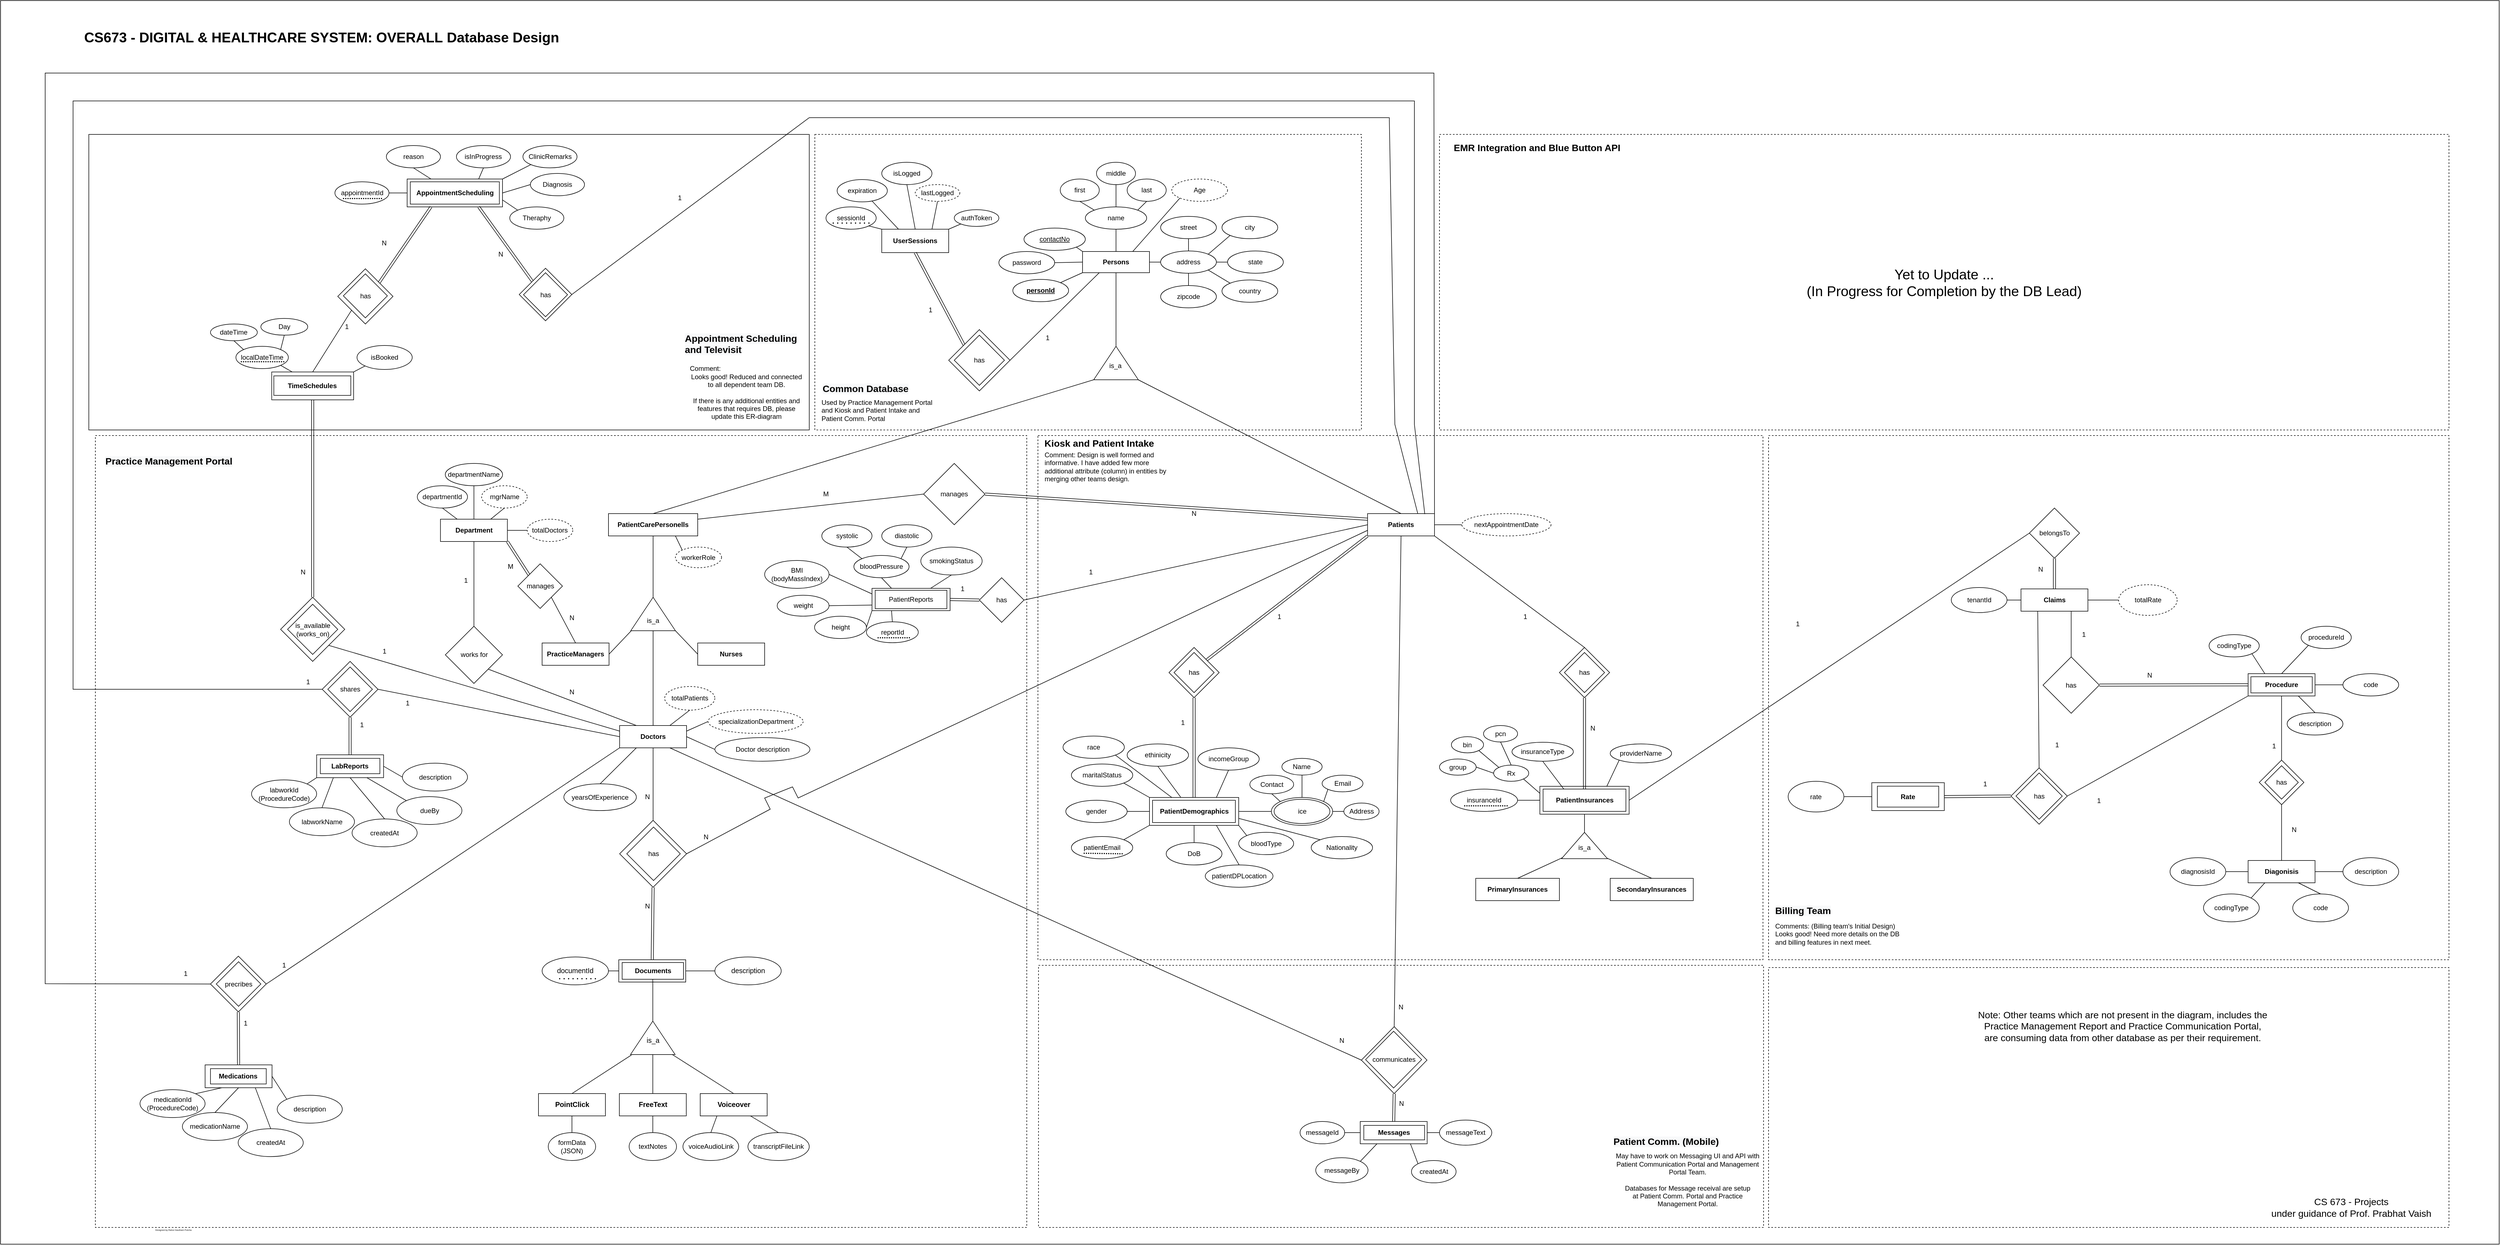 <mxfile version="15.6.8" type="device"><diagram id="MRMOXcheoKLDbELb-6xO" name="OverallDesign"><mxGraphModel dx="10177" dy="4113" grid="1" gridSize="10" guides="1" tooltips="1" connect="1" arrows="1" fold="1" page="1" pageScale="1" pageWidth="850" pageHeight="1100" math="0" shadow="0"><root><mxCell id="9sen68l9cCltT3A8ReMx-0"/><mxCell id="9sen68l9cCltT3A8ReMx-1" parent="9sen68l9cCltT3A8ReMx-0"/><mxCell id="3glWaRk0cF7e09SpQHBE-5" value="" style="rounded=0;whiteSpace=wrap;html=1;fontSize=12;fillColor=default;align=center;verticalAlign=middle;dashed=1;" vertex="1" parent="9sen68l9cCltT3A8ReMx-1"><mxGeometry x="-2160" y="980" width="1670" height="1420" as="geometry"/></mxCell><mxCell id="3glWaRk0cF7e09SpQHBE-3" value="&lt;font style=&quot;font-size: 25px&quot;&gt;Yet to Update ...&lt;br&gt;(In Progress for Completion by the DB Lead)&lt;br&gt;&lt;/font&gt;" style="rounded=0;whiteSpace=wrap;html=1;fontSize=25;fillColor=default;align=center;verticalAlign=middle;dashed=1;" vertex="1" parent="9sen68l9cCltT3A8ReMx-1"><mxGeometry x="250" y="440" width="1810" height="530" as="geometry"/></mxCell><mxCell id="32ncI8VHlp_8Ld0ZDQRc-0" value="" style="rounded=0;whiteSpace=wrap;html=1;fontSize=12;fillColor=default;align=center;verticalAlign=middle;dashed=1;" vertex="1" parent="9sen68l9cCltT3A8ReMx-1"><mxGeometry x="-870" y="440" width="980" height="530" as="geometry"/></mxCell><mxCell id="_h-wykzNQlbwn_ursUic-0" value="Persons" style="rounded=0;whiteSpace=wrap;html=1;fontSize=12;fillColor=default;align=center;verticalAlign=middle;fontStyle=1" vertex="1" parent="9sen68l9cCltT3A8ReMx-1"><mxGeometry x="-390" y="650" width="120" height="38" as="geometry"/></mxCell><mxCell id="BhgwxqFaKfY3K3_p_2PD-0" value="" style="rounded=0;whiteSpace=wrap;html=1;dashed=1;fillColor=default;" vertex="1" parent="9sen68l9cCltT3A8ReMx-1"><mxGeometry x="-470" y="980" width="1300" height="940" as="geometry"/></mxCell><mxCell id="BhgwxqFaKfY3K3_p_2PD-1" value="&lt;span style=&quot;text-align: left&quot;&gt;maritalStatus&lt;/span&gt;" style="ellipse;whiteSpace=wrap;html=1;" vertex="1" parent="9sen68l9cCltT3A8ReMx-1"><mxGeometry x="-410" y="1569" width="110" height="40" as="geometry"/></mxCell><mxCell id="BhgwxqFaKfY3K3_p_2PD-3" value="&lt;span style=&quot;text-align: left&quot;&gt;ethinicity&lt;/span&gt;" style="ellipse;whiteSpace=wrap;html=1;" vertex="1" parent="9sen68l9cCltT3A8ReMx-1"><mxGeometry x="-310" y="1533" width="110" height="40" as="geometry"/></mxCell><mxCell id="BhgwxqFaKfY3K3_p_2PD-4" value="&lt;span style=&quot;text-align: left&quot;&gt;gender&lt;/span&gt;" style="ellipse;whiteSpace=wrap;html=1;" vertex="1" parent="9sen68l9cCltT3A8ReMx-1"><mxGeometry x="-420" y="1634" width="110" height="40" as="geometry"/></mxCell><mxCell id="BhgwxqFaKfY3K3_p_2PD-5" value="&lt;span style=&quot;text-align: left&quot;&gt;race&lt;/span&gt;" style="ellipse;whiteSpace=wrap;html=1;" vertex="1" parent="9sen68l9cCltT3A8ReMx-1"><mxGeometry x="-425" y="1518.85" width="110" height="40" as="geometry"/></mxCell><mxCell id="BhgwxqFaKfY3K3_p_2PD-6" value="" style="endArrow=none;html=1;rounded=0;exitX=1;exitY=0.5;exitDx=0;exitDy=0;entryX=0;entryY=0.5;entryDx=0;entryDy=0;" edge="1" parent="9sen68l9cCltT3A8ReMx-1" source="BhgwxqFaKfY3K3_p_2PD-4" target="BhgwxqFaKfY3K3_p_2PD-20"><mxGeometry width="50" height="50" relative="1" as="geometry"><mxPoint x="-396.109" y="1903.142" as="sourcePoint"/><mxPoint x="-380" y="1919" as="targetPoint"/></mxGeometry></mxCell><mxCell id="BhgwxqFaKfY3K3_p_2PD-7" value="" style="endArrow=none;html=1;rounded=0;exitX=1;exitY=1;exitDx=0;exitDy=0;entryX=0;entryY=0;entryDx=0;entryDy=0;" edge="1" parent="9sen68l9cCltT3A8ReMx-1" source="BhgwxqFaKfY3K3_p_2PD-1" target="BhgwxqFaKfY3K3_p_2PD-20"><mxGeometry width="50" height="50" relative="1" as="geometry"><mxPoint x="-306.109" y="1633.142" as="sourcePoint"/><mxPoint x="-260" y="1651.5" as="targetPoint"/></mxGeometry></mxCell><mxCell id="BhgwxqFaKfY3K3_p_2PD-8" value="" style="endArrow=none;html=1;rounded=0;exitX=1;exitY=1;exitDx=0;exitDy=0;entryX=0.25;entryY=0;entryDx=0;entryDy=0;" edge="1" parent="9sen68l9cCltT3A8ReMx-1" source="BhgwxqFaKfY3K3_p_2PD-5" target="BhgwxqFaKfY3K3_p_2PD-20"><mxGeometry width="50" height="50" relative="1" as="geometry"><mxPoint x="-295" y="1619" as="sourcePoint"/><mxPoint x="-260" y="1639" as="targetPoint"/></mxGeometry></mxCell><mxCell id="BhgwxqFaKfY3K3_p_2PD-9" value="" style="endArrow=none;html=1;rounded=0;exitX=0.5;exitY=1;exitDx=0;exitDy=0;entryX=0.349;entryY=-0.013;entryDx=0;entryDy=0;entryPerimeter=0;" edge="1" parent="9sen68l9cCltT3A8ReMx-1" source="BhgwxqFaKfY3K3_p_2PD-3" target="BhgwxqFaKfY3K3_p_2PD-20"><mxGeometry width="50" height="50" relative="1" as="geometry"><mxPoint x="-285" y="1579" as="sourcePoint"/><mxPoint x="-220" y="1639" as="targetPoint"/></mxGeometry></mxCell><mxCell id="BhgwxqFaKfY3K3_p_2PD-11" value="" style="endArrow=none;html=1;rounded=0;exitX=0;exitY=0.5;exitDx=0;exitDy=0;entryX=1;entryY=0.5;entryDx=0;entryDy=0;" edge="1" parent="9sen68l9cCltT3A8ReMx-1" source="BhgwxqFaKfY3K3_p_2PD-79" target="BhgwxqFaKfY3K3_p_2PD-20"><mxGeometry width="50" height="50" relative="1" as="geometry"><mxPoint x="-273.75" y="2320" as="sourcePoint"/><mxPoint x="-310" y="2392.5" as="targetPoint"/></mxGeometry></mxCell><mxCell id="BhgwxqFaKfY3K3_p_2PD-12" value="" style="endArrow=none;html=1;rounded=0;exitX=1;exitY=0;exitDx=0;exitDy=0;entryX=0;entryY=1;entryDx=0;entryDy=0;" edge="1" parent="9sen68l9cCltT3A8ReMx-1" source="BhgwxqFaKfY3K3_p_2PD-45" target="BhgwxqFaKfY3K3_p_2PD-20"><mxGeometry width="50" height="50" relative="1" as="geometry"><mxPoint x="-300.0" y="1664" as="sourcePoint"/><mxPoint x="-260" y="1664" as="targetPoint"/></mxGeometry></mxCell><mxCell id="BhgwxqFaKfY3K3_p_2PD-13" value="bloodType" style="ellipse;whiteSpace=wrap;html=1;" vertex="1" parent="9sen68l9cCltT3A8ReMx-1"><mxGeometry x="-110" y="1691.56" width="98.5" height="40" as="geometry"/></mxCell><mxCell id="BhgwxqFaKfY3K3_p_2PD-14" value="" style="endArrow=none;html=1;rounded=0;exitX=0;exitY=0;exitDx=0;exitDy=0;entryX=1;entryY=1;entryDx=0;entryDy=0;" edge="1" parent="9sen68l9cCltT3A8ReMx-1" source="BhgwxqFaKfY3K3_p_2PD-13" target="BhgwxqFaKfY3K3_p_2PD-20"><mxGeometry width="50" height="50" relative="1" as="geometry"><mxPoint x="-270.0" y="2405" as="sourcePoint"/><mxPoint x="-320" y="2405" as="targetPoint"/></mxGeometry></mxCell><mxCell id="BhgwxqFaKfY3K3_p_2PD-15" value="patientDPLocation" style="ellipse;whiteSpace=wrap;html=1;" vertex="1" parent="9sen68l9cCltT3A8ReMx-1"><mxGeometry x="-170" y="1750" width="121.5" height="40" as="geometry"/></mxCell><mxCell id="BhgwxqFaKfY3K3_p_2PD-16" value="" style="endArrow=none;html=1;rounded=0;exitX=0.5;exitY=0;exitDx=0;exitDy=0;entryX=0.75;entryY=1;entryDx=0;entryDy=0;" edge="1" parent="9sen68l9cCltT3A8ReMx-1" source="BhgwxqFaKfY3K3_p_2PD-15" target="BhgwxqFaKfY3K3_p_2PD-20"><mxGeometry width="50" height="50" relative="1" as="geometry"><mxPoint x="-73.711" y="1714.711" as="sourcePoint"/><mxPoint x="-100" y="1689" as="targetPoint"/></mxGeometry></mxCell><mxCell id="BhgwxqFaKfY3K3_p_2PD-17" value="" style="endArrow=none;html=1;rounded=0;exitX=0.75;exitY=0;exitDx=0;exitDy=0;entryX=0.5;entryY=1;entryDx=0;entryDy=0;" edge="1" parent="9sen68l9cCltT3A8ReMx-1" source="BhgwxqFaKfY3K3_p_2PD-20" target="BhgwxqFaKfY3K3_p_2PD-18"><mxGeometry width="50" height="50" relative="1" as="geometry"><mxPoint x="10" y="1539" as="sourcePoint"/><mxPoint x="-40" y="1559" as="targetPoint"/></mxGeometry></mxCell><mxCell id="BhgwxqFaKfY3K3_p_2PD-18" value="&lt;span style=&quot;font-family: &amp;#34;helvetica&amp;#34; ; text-align: left&quot;&gt;incomeGroup&lt;/span&gt;" style="ellipse;whiteSpace=wrap;html=1;" vertex="1" parent="9sen68l9cCltT3A8ReMx-1"><mxGeometry x="-183.22" y="1540" width="110" height="40" as="geometry"/></mxCell><mxCell id="BhgwxqFaKfY3K3_p_2PD-19" value="" style="group" vertex="1" connectable="0" parent="9sen68l9cCltT3A8ReMx-1"><mxGeometry x="-270" y="1629" width="160" height="50" as="geometry"/></mxCell><mxCell id="BhgwxqFaKfY3K3_p_2PD-20" value="" style="rounded=0;whiteSpace=wrap;html=1;" vertex="1" parent="BhgwxqFaKfY3K3_p_2PD-19"><mxGeometry width="160" height="50" as="geometry"/></mxCell><mxCell id="BhgwxqFaKfY3K3_p_2PD-21" value="&lt;span&gt;PatientDemographics&lt;/span&gt;" style="rounded=0;whiteSpace=wrap;html=1;fontStyle=1" vertex="1" parent="BhgwxqFaKfY3K3_p_2PD-19"><mxGeometry x="5.5" y="5" width="148.5" height="40" as="geometry"/></mxCell><mxCell id="BhgwxqFaKfY3K3_p_2PD-22" value="" style="group" vertex="1" connectable="0" parent="9sen68l9cCltT3A8ReMx-1"><mxGeometry x="430" y="1609" width="160" height="50" as="geometry"/></mxCell><mxCell id="BhgwxqFaKfY3K3_p_2PD-23" value="" style="rounded=0;whiteSpace=wrap;html=1;" vertex="1" parent="BhgwxqFaKfY3K3_p_2PD-22"><mxGeometry width="160" height="50" as="geometry"/></mxCell><mxCell id="BhgwxqFaKfY3K3_p_2PD-24" value="&lt;b&gt;PatientInsurances&lt;/b&gt;" style="rounded=0;whiteSpace=wrap;html=1;fontStyle=1" vertex="1" parent="BhgwxqFaKfY3K3_p_2PD-22"><mxGeometry x="5.75" y="4.93" width="148.5" height="40" as="geometry"/></mxCell><mxCell id="BhgwxqFaKfY3K3_p_2PD-25" value="" style="shape=link;html=1;rounded=0;entryX=1;entryY=0;entryDx=0;entryDy=0;exitX=0;exitY=1;exitDx=0;exitDy=0;" edge="1" parent="9sen68l9cCltT3A8ReMx-1" source="BhgwxqFaKfY3K3_p_2PD-30" target="BhgwxqFaKfY3K3_p_2PD-27"><mxGeometry width="100" relative="1" as="geometry"><mxPoint x="160" y="1200" as="sourcePoint"/><mxPoint x="-140" y="1380" as="targetPoint"/></mxGeometry></mxCell><mxCell id="BhgwxqFaKfY3K3_p_2PD-26" value="" style="group" vertex="1" connectable="0" parent="9sen68l9cCltT3A8ReMx-1"><mxGeometry x="-235" y="1360" width="90" height="90" as="geometry"/></mxCell><mxCell id="BhgwxqFaKfY3K3_p_2PD-27" value="" style="rhombus;whiteSpace=wrap;html=1;" vertex="1" parent="BhgwxqFaKfY3K3_p_2PD-26"><mxGeometry width="90" height="90" as="geometry"/></mxCell><mxCell id="BhgwxqFaKfY3K3_p_2PD-28" value="&lt;span style=&quot;font-family: &amp;#34;helvetica&amp;#34;&quot;&gt;has&lt;/span&gt;" style="rhombus;whiteSpace=wrap;html=1;" vertex="1" parent="BhgwxqFaKfY3K3_p_2PD-26"><mxGeometry x="9" y="9" width="72" height="72" as="geometry"/></mxCell><mxCell id="BhgwxqFaKfY3K3_p_2PD-29" value="" style="shape=link;html=1;rounded=0;exitX=0.5;exitY=1;exitDx=0;exitDy=0;entryX=0.5;entryY=0;entryDx=0;entryDy=0;" edge="1" parent="9sen68l9cCltT3A8ReMx-1" source="BhgwxqFaKfY3K3_p_2PD-27" target="BhgwxqFaKfY3K3_p_2PD-20"><mxGeometry width="100" relative="1" as="geometry"><mxPoint x="-170" y="1239" as="sourcePoint"/><mxPoint x="-170" y="1620" as="targetPoint"/></mxGeometry></mxCell><mxCell id="BhgwxqFaKfY3K3_p_2PD-30" value="Patients" style="rounded=0;whiteSpace=wrap;html=1;fontStyle=1" vertex="1" parent="9sen68l9cCltT3A8ReMx-1"><mxGeometry x="121.06" y="1120" width="120" height="40" as="geometry"/></mxCell><mxCell id="BhgwxqFaKfY3K3_p_2PD-31" value="" style="endArrow=none;html=1;rounded=0;exitX=0.5;exitY=1;exitDx=0;exitDy=0;entryX=0.5;entryY=0;entryDx=0;entryDy=0;" edge="1" parent="9sen68l9cCltT3A8ReMx-1" source="BhgwxqFaKfY3K3_p_2PD-110" target="_h-wykzNQlbwn_ursUic-0"><mxGeometry width="50" height="50" relative="1" as="geometry"><mxPoint x="-256.109" y="745.142" as="sourcePoint"/><mxPoint x="-385" y="640" as="targetPoint"/></mxGeometry></mxCell><mxCell id="BhgwxqFaKfY3K3_p_2PD-32" value="&lt;span&gt;personId&lt;/span&gt;" style="ellipse;whiteSpace=wrap;html=1;fontStyle=5" vertex="1" parent="9sen68l9cCltT3A8ReMx-1"><mxGeometry x="-515" y="700" width="100" height="40" as="geometry"/></mxCell><mxCell id="BhgwxqFaKfY3K3_p_2PD-33" value="" style="endArrow=none;html=1;rounded=0;exitX=1;exitY=0;exitDx=0;exitDy=0;entryX=0;entryY=1;entryDx=0;entryDy=0;" edge="1" parent="9sen68l9cCltT3A8ReMx-1" source="BhgwxqFaKfY3K3_p_2PD-32" target="_h-wykzNQlbwn_ursUic-0"><mxGeometry width="50" height="50" relative="1" as="geometry"><mxPoint x="-500" y="765" as="sourcePoint"/><mxPoint x="-465" y="805" as="targetPoint"/></mxGeometry></mxCell><mxCell id="BhgwxqFaKfY3K3_p_2PD-34" value="DoB" style="ellipse;whiteSpace=wrap;html=1;" vertex="1" parent="9sen68l9cCltT3A8ReMx-1"><mxGeometry x="-240" y="1710" width="100" height="40" as="geometry"/></mxCell><mxCell id="BhgwxqFaKfY3K3_p_2PD-35" value="" style="endArrow=none;html=1;rounded=0;exitX=0.5;exitY=0;exitDx=0;exitDy=0;entryX=0.5;entryY=1;entryDx=0;entryDy=0;" edge="1" parent="9sen68l9cCltT3A8ReMx-1" source="BhgwxqFaKfY3K3_p_2PD-34" target="BhgwxqFaKfY3K3_p_2PD-20"><mxGeometry width="50" height="50" relative="1" as="geometry"><mxPoint x="-170" y="1889" as="sourcePoint"/><mxPoint x="-120" y="1839" as="targetPoint"/></mxGeometry></mxCell><mxCell id="BhgwxqFaKfY3K3_p_2PD-36" value="Age" style="ellipse;whiteSpace=wrap;html=1;dashed=1;" vertex="1" parent="9sen68l9cCltT3A8ReMx-1"><mxGeometry x="-230" y="520" width="100" height="40" as="geometry"/></mxCell><mxCell id="BhgwxqFaKfY3K3_p_2PD-37" value="" style="endArrow=none;html=1;rounded=0;exitX=0;exitY=1;exitDx=0;exitDy=0;entryX=0.75;entryY=0;entryDx=0;entryDy=0;" edge="1" parent="9sen68l9cCltT3A8ReMx-1" source="BhgwxqFaKfY3K3_p_2PD-36" target="_h-wykzNQlbwn_ursUic-0"><mxGeometry width="50" height="50" relative="1" as="geometry"><mxPoint x="-671.109" y="940.142" as="sourcePoint"/><mxPoint x="-625" y="956" as="targetPoint"/></mxGeometry></mxCell><mxCell id="BhgwxqFaKfY3K3_p_2PD-38" value="nextAppointmentDate" style="ellipse;whiteSpace=wrap;html=1;dashed=1;" vertex="1" parent="9sen68l9cCltT3A8ReMx-1"><mxGeometry x="290.0" y="1120" width="160" height="40" as="geometry"/></mxCell><mxCell id="BhgwxqFaKfY3K3_p_2PD-39" value="" style="endArrow=none;html=1;rounded=0;exitX=0;exitY=0.5;exitDx=0;exitDy=0;entryX=1;entryY=0.5;entryDx=0;entryDy=0;" edge="1" parent="9sen68l9cCltT3A8ReMx-1" source="BhgwxqFaKfY3K3_p_2PD-38" target="BhgwxqFaKfY3K3_p_2PD-30"><mxGeometry width="50" height="50" relative="1" as="geometry"><mxPoint x="131.06" y="1090" as="sourcePoint"/><mxPoint x="161.06" y="1130" as="targetPoint"/></mxGeometry></mxCell><mxCell id="BhgwxqFaKfY3K3_p_2PD-40" value="1" style="text;html=1;strokeColor=none;fillColor=none;align=center;verticalAlign=middle;whiteSpace=wrap;rounded=0;dashed=1;" vertex="1" parent="9sen68l9cCltT3A8ReMx-1"><mxGeometry x="-220" y="1480" width="20" height="30" as="geometry"/></mxCell><mxCell id="BhgwxqFaKfY3K3_p_2PD-41" value="1" style="text;html=1;strokeColor=none;fillColor=none;align=center;verticalAlign=middle;whiteSpace=wrap;rounded=0;dashed=1;" vertex="1" parent="9sen68l9cCltT3A8ReMx-1"><mxGeometry x="-47.22" y="1290" width="20" height="30" as="geometry"/></mxCell><mxCell id="BhgwxqFaKfY3K3_p_2PD-42" value="" style="shape=link;html=1;rounded=0;entryX=0.5;entryY=1;entryDx=0;entryDy=0;exitX=0.5;exitY=0;exitDx=0;exitDy=0;" edge="1" parent="9sen68l9cCltT3A8ReMx-1" source="BhgwxqFaKfY3K3_p_2PD-24" target="BhgwxqFaKfY3K3_p_2PD-54"><mxGeometry width="100" relative="1" as="geometry"><mxPoint x="680" y="1370" as="sourcePoint"/><mxPoint x="160" y="1406" as="targetPoint"/></mxGeometry></mxCell><mxCell id="BhgwxqFaKfY3K3_p_2PD-43" value="" style="endArrow=none;html=1;rounded=0;strokeWidth=1;exitX=1;exitY=0.5;exitDx=0;exitDy=0;entryX=0;entryY=0.5;entryDx=0;entryDy=0;" edge="1" parent="9sen68l9cCltT3A8ReMx-1" source="BhgwxqFaKfY3K3_p_2PD-48" target="BhgwxqFaKfY3K3_p_2PD-23"><mxGeometry width="50" height="50" relative="1" as="geometry"><mxPoint x="590" y="1524" as="sourcePoint"/><mxPoint x="640" y="1474" as="targetPoint"/></mxGeometry></mxCell><mxCell id="BhgwxqFaKfY3K3_p_2PD-44" value="" style="group" vertex="1" connectable="0" parent="9sen68l9cCltT3A8ReMx-1"><mxGeometry x="-410" y="1699" width="110" height="40" as="geometry"/></mxCell><mxCell id="BhgwxqFaKfY3K3_p_2PD-45" value="&lt;span style=&quot;text-align: left&quot;&gt;patientEmail&lt;/span&gt;" style="ellipse;whiteSpace=wrap;html=1;" vertex="1" parent="BhgwxqFaKfY3K3_p_2PD-44"><mxGeometry width="110" height="40" as="geometry"/></mxCell><mxCell id="BhgwxqFaKfY3K3_p_2PD-46" value="" style="endArrow=none;dashed=1;html=1;dashPattern=1 1;strokeWidth=2;rounded=0;" edge="1" parent="BhgwxqFaKfY3K3_p_2PD-44"><mxGeometry width="50" height="50" relative="1" as="geometry"><mxPoint x="22" y="30" as="sourcePoint"/><mxPoint x="92" y="31" as="targetPoint"/></mxGeometry></mxCell><mxCell id="BhgwxqFaKfY3K3_p_2PD-47" value="" style="group" vertex="1" connectable="0" parent="9sen68l9cCltT3A8ReMx-1"><mxGeometry x="270" y="1614" width="120" height="40" as="geometry"/></mxCell><mxCell id="BhgwxqFaKfY3K3_p_2PD-48" value="insuranceId" style="ellipse;whiteSpace=wrap;html=1;" vertex="1" parent="BhgwxqFaKfY3K3_p_2PD-47"><mxGeometry width="120" height="40" as="geometry"/></mxCell><mxCell id="BhgwxqFaKfY3K3_p_2PD-49" value="" style="endArrow=none;dashed=1;html=1;rounded=0;dashPattern=1 1;strokeWidth=2;" edge="1" parent="BhgwxqFaKfY3K3_p_2PD-47"><mxGeometry width="50" height="50" relative="1" as="geometry"><mxPoint x="24.25" y="30" as="sourcePoint"/><mxPoint x="104.25" y="30" as="targetPoint"/></mxGeometry></mxCell><mxCell id="BhgwxqFaKfY3K3_p_2PD-50" value="" style="endArrow=none;html=1;rounded=0;strokeWidth=1;exitX=1;exitY=1;exitDx=0;exitDy=0;entryX=0;entryY=0.25;entryDx=0;entryDy=0;" edge="1" parent="9sen68l9cCltT3A8ReMx-1" source="BhgwxqFaKfY3K3_p_2PD-90" target="BhgwxqFaKfY3K3_p_2PD-23"><mxGeometry width="50" height="50" relative="1" as="geometry"><mxPoint x="442.426" y="1598.142" as="sourcePoint"/><mxPoint x="480" y="1619.0" as="targetPoint"/></mxGeometry></mxCell><mxCell id="BhgwxqFaKfY3K3_p_2PD-51" value="insuranceType" style="ellipse;whiteSpace=wrap;html=1;" vertex="1" parent="9sen68l9cCltT3A8ReMx-1"><mxGeometry x="380" y="1530" width="110" height="34" as="geometry"/></mxCell><mxCell id="BhgwxqFaKfY3K3_p_2PD-52" value="" style="endArrow=none;html=1;rounded=0;strokeWidth=1;exitX=0.5;exitY=1;exitDx=0;exitDy=0;entryX=0.25;entryY=0;entryDx=0;entryDy=0;" edge="1" parent="9sen68l9cCltT3A8ReMx-1" source="BhgwxqFaKfY3K3_p_2PD-51" target="BhgwxqFaKfY3K3_p_2PD-24"><mxGeometry width="50" height="50" relative="1" as="geometry"><mxPoint x="478.565" y="1564.0" as="sourcePoint"/><mxPoint x="505.6" y="1618.35" as="targetPoint"/></mxGeometry></mxCell><mxCell id="BhgwxqFaKfY3K3_p_2PD-53" value="" style="group" vertex="1" connectable="0" parent="9sen68l9cCltT3A8ReMx-1"><mxGeometry x="465" y="1360" width="90" height="90" as="geometry"/></mxCell><mxCell id="BhgwxqFaKfY3K3_p_2PD-54" value="" style="rhombus;whiteSpace=wrap;html=1;" vertex="1" parent="BhgwxqFaKfY3K3_p_2PD-53"><mxGeometry width="90" height="90" as="geometry"/></mxCell><mxCell id="BhgwxqFaKfY3K3_p_2PD-55" value="&lt;span style=&quot;font-family: &amp;#34;helvetica&amp;#34;&quot;&gt;has&lt;/span&gt;" style="rhombus;whiteSpace=wrap;html=1;" vertex="1" parent="BhgwxqFaKfY3K3_p_2PD-53"><mxGeometry x="9" y="9" width="72" height="72" as="geometry"/></mxCell><mxCell id="BhgwxqFaKfY3K3_p_2PD-56" value="" style="endArrow=none;html=1;rounded=0;strokeWidth=1;exitX=1;exitY=1;exitDx=0;exitDy=0;entryX=0.5;entryY=0;entryDx=0;entryDy=0;" edge="1" parent="9sen68l9cCltT3A8ReMx-1" source="BhgwxqFaKfY3K3_p_2PD-30" target="BhgwxqFaKfY3K3_p_2PD-54"><mxGeometry width="50" height="50" relative="1" as="geometry"><mxPoint x="50" y="1536" as="sourcePoint"/><mxPoint x="390" y="1490" as="targetPoint"/></mxGeometry></mxCell><mxCell id="BhgwxqFaKfY3K3_p_2PD-57" value="1" style="text;html=1;strokeColor=none;fillColor=none;align=center;verticalAlign=middle;whiteSpace=wrap;rounded=0;" vertex="1" parent="9sen68l9cCltT3A8ReMx-1"><mxGeometry x="394" y="1290" width="20" height="30" as="geometry"/></mxCell><mxCell id="BhgwxqFaKfY3K3_p_2PD-58" value="N" style="text;html=1;strokeColor=none;fillColor=none;align=center;verticalAlign=middle;whiteSpace=wrap;rounded=0;" vertex="1" parent="9sen68l9cCltT3A8ReMx-1"><mxGeometry x="515" y="1490" width="20" height="30" as="geometry"/></mxCell><mxCell id="BhgwxqFaKfY3K3_p_2PD-59" value="" style="endArrow=none;html=1;rounded=0;strokeWidth=1;exitX=1;exitY=0.5;exitDx=0;exitDy=0;entryX=0.5;entryY=1;entryDx=0;entryDy=0;" edge="1" parent="9sen68l9cCltT3A8ReMx-1" source="BhgwxqFaKfY3K3_p_2PD-61" target="BhgwxqFaKfY3K3_p_2PD-23"><mxGeometry width="50" height="50" relative="1" as="geometry"><mxPoint x="660" y="1784" as="sourcePoint"/><mxPoint x="710" y="1734" as="targetPoint"/></mxGeometry></mxCell><mxCell id="BhgwxqFaKfY3K3_p_2PD-60" value="" style="group" vertex="1" connectable="0" parent="9sen68l9cCltT3A8ReMx-1"><mxGeometry x="468.875" y="1691.565" width="82.26" height="47.13" as="geometry"/></mxCell><mxCell id="BhgwxqFaKfY3K3_p_2PD-61" value="" style="triangle;whiteSpace=wrap;html=1;rotation=-90;" vertex="1" parent="BhgwxqFaKfY3K3_p_2PD-60"><mxGeometry x="17.565" y="-17.565" width="47.13" height="82.26" as="geometry"/></mxCell><mxCell id="BhgwxqFaKfY3K3_p_2PD-62" value="is_a" style="text;html=1;strokeColor=none;fillColor=none;align=center;verticalAlign=middle;whiteSpace=wrap;rounded=0;" vertex="1" parent="BhgwxqFaKfY3K3_p_2PD-60"><mxGeometry x="11.125" y="12.435" width="60" height="30" as="geometry"/></mxCell><mxCell id="BhgwxqFaKfY3K3_p_2PD-63" value="" style="endArrow=none;html=1;rounded=0;strokeWidth=1;entryX=0.044;entryY=0.028;entryDx=0;entryDy=0;entryPerimeter=0;exitX=0.5;exitY=0;exitDx=0;exitDy=0;" edge="1" parent="9sen68l9cCltT3A8ReMx-1" source="BhgwxqFaKfY3K3_p_2PD-64" target="BhgwxqFaKfY3K3_p_2PD-61"><mxGeometry width="50" height="50" relative="1" as="geometry"><mxPoint x="410" y="1804" as="sourcePoint"/><mxPoint x="390" y="1784" as="targetPoint"/></mxGeometry></mxCell><mxCell id="BhgwxqFaKfY3K3_p_2PD-64" value="PrimaryInsurances" style="rounded=0;whiteSpace=wrap;html=1;fontStyle=1" vertex="1" parent="9sen68l9cCltT3A8ReMx-1"><mxGeometry x="315" y="1774" width="150" height="40" as="geometry"/></mxCell><mxCell id="BhgwxqFaKfY3K3_p_2PD-65" value="SecondaryInsurances" style="rounded=0;whiteSpace=wrap;html=1;fontStyle=1" vertex="1" parent="9sen68l9cCltT3A8ReMx-1"><mxGeometry x="556.14" y="1774" width="148.86" height="40" as="geometry"/></mxCell><mxCell id="BhgwxqFaKfY3K3_p_2PD-66" value="" style="endArrow=none;html=1;rounded=0;strokeWidth=1;entryX=0.017;entryY=0.996;entryDx=0;entryDy=0;entryPerimeter=0;exitX=0.5;exitY=0;exitDx=0;exitDy=0;" edge="1" parent="9sen68l9cCltT3A8ReMx-1" source="BhgwxqFaKfY3K3_p_2PD-65" target="BhgwxqFaKfY3K3_p_2PD-61"><mxGeometry width="50" height="50" relative="1" as="geometry"><mxPoint x="410" y="1824" as="sourcePoint"/><mxPoint x="481.178" y="1746.621" as="targetPoint"/></mxGeometry></mxCell><mxCell id="BhgwxqFaKfY3K3_p_2PD-67" value="" style="endArrow=none;html=1;rounded=0;entryX=0;entryY=0.5;entryDx=0;entryDy=0;exitX=1;exitY=0.5;exitDx=0;exitDy=0;" edge="1" parent="9sen68l9cCltT3A8ReMx-1" source="BhgwxqFaKfY3K3_p_2PD-68" target="_h-wykzNQlbwn_ursUic-0"><mxGeometry width="50" height="50" relative="1" as="geometry"><mxPoint x="-505" y="742" as="sourcePoint"/><mxPoint x="-455" y="702" as="targetPoint"/></mxGeometry></mxCell><mxCell id="BhgwxqFaKfY3K3_p_2PD-68" value="&lt;span&gt;password&lt;/span&gt;" style="ellipse;whiteSpace=wrap;html=1;" vertex="1" parent="9sen68l9cCltT3A8ReMx-1"><mxGeometry x="-540" y="650" width="100" height="40" as="geometry"/></mxCell><mxCell id="BhgwxqFaKfY3K3_p_2PD-69" value="&lt;span style=&quot;text-align: left&quot;&gt;Nationality&lt;/span&gt;" style="ellipse;whiteSpace=wrap;html=1;" vertex="1" parent="9sen68l9cCltT3A8ReMx-1"><mxGeometry x="20" y="1699" width="110" height="40" as="geometry"/></mxCell><mxCell id="BhgwxqFaKfY3K3_p_2PD-70" value="" style="endArrow=none;html=1;rounded=0;exitX=0;exitY=0;exitDx=0;exitDy=0;entryX=1;entryY=0.75;entryDx=0;entryDy=0;" edge="1" parent="9sen68l9cCltT3A8ReMx-1" source="BhgwxqFaKfY3K3_p_2PD-69" target="BhgwxqFaKfY3K3_p_2PD-20"><mxGeometry width="50" height="50" relative="1" as="geometry"><mxPoint x="-188.659" y="2779.142" as="sourcePoint"/><mxPoint x="-62.55" y="2530" as="targetPoint"/></mxGeometry></mxCell><mxCell id="BhgwxqFaKfY3K3_p_2PD-73" value="" style="endArrow=none;html=1;rounded=0;exitX=1;exitY=1;exitDx=0;exitDy=0;entryX=0;entryY=0;entryDx=0;entryDy=0;" edge="1" parent="9sen68l9cCltT3A8ReMx-1" source="BhgwxqFaKfY3K3_p_2PD-72" target="_h-wykzNQlbwn_ursUic-0"><mxGeometry width="50" height="50" relative="1" as="geometry"><mxPoint x="-510" y="720" as="sourcePoint"/><mxPoint x="-410" y="640" as="targetPoint"/></mxGeometry></mxCell><mxCell id="BhgwxqFaKfY3K3_p_2PD-74" value="providerName" style="ellipse;whiteSpace=wrap;html=1;" vertex="1" parent="9sen68l9cCltT3A8ReMx-1"><mxGeometry x="556.14" y="1533" width="110" height="34" as="geometry"/></mxCell><mxCell id="BhgwxqFaKfY3K3_p_2PD-75" value="" style="endArrow=none;html=1;rounded=0;strokeWidth=1;exitX=0;exitY=1;exitDx=0;exitDy=0;entryX=0.75;entryY=0;entryDx=0;entryDy=0;" edge="1" parent="9sen68l9cCltT3A8ReMx-1" source="BhgwxqFaKfY3K3_p_2PD-74" target="BhgwxqFaKfY3K3_p_2PD-23"><mxGeometry width="50" height="50" relative="1" as="geometry"><mxPoint x="520" y="1458" as="sourcePoint"/><mxPoint x="520" y="1619" as="targetPoint"/></mxGeometry></mxCell><mxCell id="BhgwxqFaKfY3K3_p_2PD-89" value="" style="group" vertex="1" connectable="0" parent="9sen68l9cCltT3A8ReMx-1"><mxGeometry x="250" y="1500" width="160" height="100" as="geometry"/></mxCell><mxCell id="BhgwxqFaKfY3K3_p_2PD-90" value="&lt;span style=&quot;font-family: &amp;#34;helvetica&amp;#34; ; text-align: left&quot;&gt;Rx&lt;/span&gt;" style="ellipse;whiteSpace=wrap;html=1;" vertex="1" parent="BhgwxqFaKfY3K3_p_2PD-89"><mxGeometry x="97.13" y="71" width="62.87" height="29" as="geometry"/></mxCell><mxCell id="BhgwxqFaKfY3K3_p_2PD-91" value="&lt;span style=&quot;font-family: &amp;#34;helvetica&amp;#34; ; text-align: left&quot;&gt;group&lt;/span&gt;" style="ellipse;whiteSpace=wrap;html=1;" vertex="1" parent="BhgwxqFaKfY3K3_p_2PD-89"><mxGeometry y="60" width="65.75" height="29" as="geometry"/></mxCell><mxCell id="BhgwxqFaKfY3K3_p_2PD-92" value="" style="endArrow=none;html=1;rounded=0;strokeWidth=1;exitX=1;exitY=0.5;exitDx=0;exitDy=0;entryX=0;entryY=0.5;entryDx=0;entryDy=0;" edge="1" parent="BhgwxqFaKfY3K3_p_2PD-89" source="BhgwxqFaKfY3K3_p_2PD-91" target="BhgwxqFaKfY3K3_p_2PD-90"><mxGeometry width="50" height="50" relative="1" as="geometry"><mxPoint x="137.875" y="110.0" as="sourcePoint"/><mxPoint x="165.6" y="164.35" as="targetPoint"/></mxGeometry></mxCell><mxCell id="BhgwxqFaKfY3K3_p_2PD-93" value="&lt;span style=&quot;font-family: &amp;#34;helvetica&amp;#34; ; text-align: left&quot;&gt;bin&lt;/span&gt;" style="ellipse;whiteSpace=wrap;html=1;" vertex="1" parent="BhgwxqFaKfY3K3_p_2PD-89"><mxGeometry x="21.37" y="20" width="57.63" height="29" as="geometry"/></mxCell><mxCell id="BhgwxqFaKfY3K3_p_2PD-94" value="" style="endArrow=none;html=1;rounded=0;strokeWidth=1;exitX=1;exitY=1;exitDx=0;exitDy=0;entryX=0;entryY=0;entryDx=0;entryDy=0;" edge="1" parent="BhgwxqFaKfY3K3_p_2PD-89" source="BhgwxqFaKfY3K3_p_2PD-93" target="BhgwxqFaKfY3K3_p_2PD-90"><mxGeometry width="50" height="50" relative="1" as="geometry"><mxPoint x="137.875" y="70.0" as="sourcePoint"/><mxPoint x="90.0" y="40.5" as="targetPoint"/></mxGeometry></mxCell><mxCell id="BhgwxqFaKfY3K3_p_2PD-95" value="&lt;span style=&quot;font-family: &amp;#34;helvetica&amp;#34; ; text-align: left&quot;&gt;pcn&lt;/span&gt;" style="ellipse;whiteSpace=wrap;html=1;" vertex="1" parent="BhgwxqFaKfY3K3_p_2PD-89"><mxGeometry x="79" width="61" height="29.5" as="geometry"/></mxCell><mxCell id="BhgwxqFaKfY3K3_p_2PD-96" value="" style="endArrow=none;html=1;rounded=0;strokeWidth=1;exitX=0.5;exitY=1;exitDx=0;exitDy=0;entryX=0.5;entryY=0;entryDx=0;entryDy=0;" edge="1" parent="BhgwxqFaKfY3K3_p_2PD-89" source="BhgwxqFaKfY3K3_p_2PD-95" target="BhgwxqFaKfY3K3_p_2PD-90"><mxGeometry width="50" height="50" relative="1" as="geometry"><mxPoint x="86.714" y="54.685" as="sourcePoint"/><mxPoint x="110.996" y="76.762" as="targetPoint"/></mxGeometry></mxCell><mxCell id="BhgwxqFaKfY3K3_p_2PD-117" value="&lt;b style=&quot;font-size: 17px;&quot;&gt;Kiosk and Patient Intake&lt;/b&gt;" style="text;html=1;strokeColor=none;fillColor=none;align=center;verticalAlign=middle;whiteSpace=wrap;rounded=0;dashed=1;fontSize=17;" vertex="1" parent="9sen68l9cCltT3A8ReMx-1"><mxGeometry x="-470" y="980" width="220" height="30" as="geometry"/></mxCell><mxCell id="BhgwxqFaKfY3K3_p_2PD-118" value="Comment: Design is well formed and informative. I have added few more additional attribute (column) in entities by merging other teams design." style="text;html=1;strokeColor=none;fillColor=none;align=left;verticalAlign=top;whiteSpace=wrap;rounded=0;dashed=1;fontSize=12;" vertex="1" parent="9sen68l9cCltT3A8ReMx-1"><mxGeometry x="-460" y="1001" width="230" height="69" as="geometry"/></mxCell><mxCell id="DHzA3SprfLOjmLXaxABH-2" value="" style="endArrow=none;html=1;rounded=0;fontSize=12;strokeWidth=1;entryX=0.5;entryY=1;entryDx=0;entryDy=0;exitX=1;exitY=0.5;exitDx=0;exitDy=0;" edge="1" parent="9sen68l9cCltT3A8ReMx-1" source="DHzA3SprfLOjmLXaxABH-1" target="_h-wykzNQlbwn_ursUic-0"><mxGeometry width="50" height="50" relative="1" as="geometry"><mxPoint x="-240" y="900" as="sourcePoint"/><mxPoint x="-190" y="850" as="targetPoint"/></mxGeometry></mxCell><mxCell id="DHzA3SprfLOjmLXaxABH-4" value="" style="group" vertex="1" connectable="0" parent="9sen68l9cCltT3A8ReMx-1"><mxGeometry x="-370" y="820" width="80" height="60" as="geometry"/></mxCell><mxCell id="DHzA3SprfLOjmLXaxABH-1" value="" style="triangle;whiteSpace=wrap;html=1;fontSize=12;fillColor=default;align=center;verticalAlign=middle;rotation=-90;" vertex="1" parent="DHzA3SprfLOjmLXaxABH-4"><mxGeometry x="10" y="-10" width="60" height="80" as="geometry"/></mxCell><mxCell id="DHzA3SprfLOjmLXaxABH-3" value="is_a" style="text;html=1;strokeColor=none;fillColor=none;align=center;verticalAlign=middle;whiteSpace=wrap;rounded=0;fontSize=12;" vertex="1" parent="DHzA3SprfLOjmLXaxABH-4"><mxGeometry x="9" y="20" width="60" height="30" as="geometry"/></mxCell><mxCell id="BhgwxqFaKfY3K3_p_2PD-99" value="street" style="ellipse;whiteSpace=wrap;html=1;" vertex="1" parent="9sen68l9cCltT3A8ReMx-1"><mxGeometry x="-250" y="587" width="100" height="40" as="geometry"/></mxCell><mxCell id="BhgwxqFaKfY3K3_p_2PD-100" value="city" style="ellipse;whiteSpace=wrap;html=1;" vertex="1" parent="9sen68l9cCltT3A8ReMx-1"><mxGeometry x="-140" y="587" width="100" height="40" as="geometry"/></mxCell><mxCell id="BhgwxqFaKfY3K3_p_2PD-101" value="state" style="ellipse;whiteSpace=wrap;html=1;" vertex="1" parent="9sen68l9cCltT3A8ReMx-1"><mxGeometry x="-130" y="649" width="100" height="40" as="geometry"/></mxCell><mxCell id="BhgwxqFaKfY3K3_p_2PD-103" value="country" style="ellipse;whiteSpace=wrap;html=1;" vertex="1" parent="9sen68l9cCltT3A8ReMx-1"><mxGeometry x="-140" y="701" width="100" height="40" as="geometry"/></mxCell><mxCell id="BhgwxqFaKfY3K3_p_2PD-104" value="" style="endArrow=none;html=1;rounded=0;strokeWidth=1;entryX=0.5;entryY=0;entryDx=0;entryDy=0;exitX=0.5;exitY=1;exitDx=0;exitDy=0;" edge="1" parent="9sen68l9cCltT3A8ReMx-1" source="BhgwxqFaKfY3K3_p_2PD-99" target="wWYQrWe8BGLdBL9tsDPc-0"><mxGeometry x="-235" y="587" width="50" height="50" as="geometry"><mxPoint x="-25.0" y="597.0" as="sourcePoint"/><mxPoint x="-85" y="607" as="targetPoint"/></mxGeometry></mxCell><mxCell id="BhgwxqFaKfY3K3_p_2PD-105" value="" style="endArrow=none;html=1;rounded=0;strokeWidth=1;entryX=1;entryY=0;entryDx=0;entryDy=0;exitX=0;exitY=1;exitDx=0;exitDy=0;" edge="1" parent="9sen68l9cCltT3A8ReMx-1" source="BhgwxqFaKfY3K3_p_2PD-100" target="wWYQrWe8BGLdBL9tsDPc-0"><mxGeometry x="-235" y="587" width="50" height="50" as="geometry"><mxPoint x="-125.0" y="617.0" as="sourcePoint"/><mxPoint x="-70.355" y="592.858" as="targetPoint"/></mxGeometry></mxCell><mxCell id="BhgwxqFaKfY3K3_p_2PD-106" value="" style="endArrow=none;html=1;rounded=0;strokeWidth=1;entryX=1;entryY=0.5;entryDx=0;entryDy=0;exitX=0;exitY=0.5;exitDx=0;exitDy=0;" edge="1" parent="9sen68l9cCltT3A8ReMx-1" source="BhgwxqFaKfY3K3_p_2PD-101" target="wWYQrWe8BGLdBL9tsDPc-0"><mxGeometry x="-235" y="587" width="50" height="50" as="geometry"><mxPoint x="-109.645" y="648.158" as="sourcePoint"/><mxPoint x="-35" y="587" as="targetPoint"/></mxGeometry></mxCell><mxCell id="BhgwxqFaKfY3K3_p_2PD-107" value="" style="endArrow=none;html=1;rounded=0;strokeWidth=1;entryX=0.5;entryY=1;entryDx=0;entryDy=0;exitX=0.5;exitY=0;exitDx=0;exitDy=0;" edge="1" parent="9sen68l9cCltT3A8ReMx-1" source="BhgwxqFaKfY3K3_p_2PD-102" target="wWYQrWe8BGLdBL9tsDPc-0"><mxGeometry x="-235" y="587" width="50" height="50" as="geometry"><mxPoint x="-55.0" y="682.3" as="sourcePoint"/><mxPoint x="15" y="607" as="targetPoint"/></mxGeometry></mxCell><mxCell id="BhgwxqFaKfY3K3_p_2PD-108" value="" style="endArrow=none;html=1;rounded=0;strokeWidth=1;entryX=1;entryY=1;entryDx=0;entryDy=0;exitX=0;exitY=0;exitDx=0;exitDy=0;" edge="1" parent="9sen68l9cCltT3A8ReMx-1" source="BhgwxqFaKfY3K3_p_2PD-103" target="wWYQrWe8BGLdBL9tsDPc-0"><mxGeometry x="-235" y="587" width="50" height="50" as="geometry"><mxPoint x="35.0" y="571" as="sourcePoint"/><mxPoint x="0.355" y="592.858" as="targetPoint"/></mxGeometry></mxCell><mxCell id="BhgwxqFaKfY3K3_p_2PD-102" value="zipcode" style="ellipse;whiteSpace=wrap;html=1;" vertex="1" parent="9sen68l9cCltT3A8ReMx-1"><mxGeometry x="-250" y="711" width="100" height="40" as="geometry"/></mxCell><mxCell id="wWYQrWe8BGLdBL9tsDPc-0" value="address" style="ellipse;whiteSpace=wrap;html=1;" vertex="1" parent="9sen68l9cCltT3A8ReMx-1"><mxGeometry x="-250" y="649" width="100" height="40" as="geometry"/></mxCell><mxCell id="wWYQrWe8BGLdBL9tsDPc-1" value="" style="endArrow=none;html=1;rounded=0;fontSize=12;strokeWidth=1;entryX=0;entryY=0.5;entryDx=0;entryDy=0;exitX=1;exitY=0.5;exitDx=0;exitDy=0;" edge="1" parent="9sen68l9cCltT3A8ReMx-1" source="_h-wykzNQlbwn_ursUic-0" target="wWYQrWe8BGLdBL9tsDPc-0"><mxGeometry width="50" height="50" relative="1" as="geometry"><mxPoint x="-210" y="780" as="sourcePoint"/><mxPoint x="-160" y="730" as="targetPoint"/></mxGeometry></mxCell><mxCell id="BhgwxqFaKfY3K3_p_2PD-110" value="&lt;span style=&quot;text-align: left&quot;&gt;name&lt;/span&gt;" style="ellipse;whiteSpace=wrap;html=1;" vertex="1" parent="9sen68l9cCltT3A8ReMx-1"><mxGeometry x="-385" y="570" width="110" height="40" as="geometry"/></mxCell><mxCell id="BhgwxqFaKfY3K3_p_2PD-111" value="" style="endArrow=none;html=1;rounded=0;strokeWidth=1;exitX=0;exitY=0;exitDx=0;exitDy=0;entryX=0.5;entryY=1;entryDx=0;entryDy=0;" edge="1" parent="9sen68l9cCltT3A8ReMx-1" source="BhgwxqFaKfY3K3_p_2PD-110" target="BhgwxqFaKfY3K3_p_2PD-112"><mxGeometry x="-700" y="570" width="50" height="50" as="geometry"><mxPoint x="-665" y="650" as="sourcePoint"/><mxPoint x="-605" y="620" as="targetPoint"/></mxGeometry></mxCell><mxCell id="BhgwxqFaKfY3K3_p_2PD-112" value="first" style="ellipse;whiteSpace=wrap;html=1;" vertex="1" parent="9sen68l9cCltT3A8ReMx-1"><mxGeometry x="-430" y="520" width="70" height="40" as="geometry"/></mxCell><mxCell id="BhgwxqFaKfY3K3_p_2PD-113" value="middle" style="ellipse;whiteSpace=wrap;html=1;" vertex="1" parent="9sen68l9cCltT3A8ReMx-1"><mxGeometry x="-365" y="490" width="70" height="40" as="geometry"/></mxCell><mxCell id="BhgwxqFaKfY3K3_p_2PD-114" value="last" style="ellipse;whiteSpace=wrap;html=1;" vertex="1" parent="9sen68l9cCltT3A8ReMx-1"><mxGeometry x="-310" y="520" width="70" height="40" as="geometry"/></mxCell><mxCell id="BhgwxqFaKfY3K3_p_2PD-115" value="" style="endArrow=none;html=1;rounded=0;strokeWidth=1;exitX=0.5;exitY=0;exitDx=0;exitDy=0;entryX=0.5;entryY=1;entryDx=0;entryDy=0;" edge="1" parent="9sen68l9cCltT3A8ReMx-1" source="BhgwxqFaKfY3K3_p_2PD-110" target="BhgwxqFaKfY3K3_p_2PD-113"><mxGeometry x="-700" y="570" width="50" height="50" as="geometry"><mxPoint x="-545" y="640" as="sourcePoint"/><mxPoint x="-585" y="640" as="targetPoint"/></mxGeometry></mxCell><mxCell id="BhgwxqFaKfY3K3_p_2PD-116" value="" style="endArrow=none;html=1;rounded=0;strokeWidth=1;exitX=1;exitY=0;exitDx=0;exitDy=0;entryX=0.5;entryY=1;entryDx=0;entryDy=0;" edge="1" parent="9sen68l9cCltT3A8ReMx-1" source="BhgwxqFaKfY3K3_p_2PD-110" target="BhgwxqFaKfY3K3_p_2PD-114"><mxGeometry x="-700" y="570" width="50" height="50" as="geometry"><mxPoint x="-528.891" y="625.858" as="sourcePoint"/><mxPoint x="-585" y="605" as="targetPoint"/></mxGeometry></mxCell><mxCell id="BhgwxqFaKfY3K3_p_2PD-72" value="&lt;span style=&quot;font-weight: 400&quot;&gt;contactNo&lt;/span&gt;" style="ellipse;whiteSpace=wrap;html=1;fontStyle=5" vertex="1" parent="9sen68l9cCltT3A8ReMx-1"><mxGeometry x="-495" y="608" width="110" height="40" as="geometry"/></mxCell><mxCell id="wWYQrWe8BGLdBL9tsDPc-3" value="" style="endArrow=none;html=1;rounded=0;fontSize=12;strokeWidth=1;exitX=0;exitY=0.997;exitDx=0;exitDy=0;exitPerimeter=0;entryX=0.5;entryY=0;entryDx=0;entryDy=0;" edge="1" parent="9sen68l9cCltT3A8ReMx-1" source="DHzA3SprfLOjmLXaxABH-1" target="BhgwxqFaKfY3K3_p_2PD-30"><mxGeometry width="50" height="50" relative="1" as="geometry"><mxPoint x="-280" y="740" as="sourcePoint"/><mxPoint x="-230" y="690" as="targetPoint"/></mxGeometry></mxCell><mxCell id="jGsIoXQuWzgdhPQUs079-0" value="PatientCarePersonells" style="rounded=0;whiteSpace=wrap;html=1;fontStyle=1" vertex="1" parent="9sen68l9cCltT3A8ReMx-1"><mxGeometry x="-1240" y="1120" width="160" height="40" as="geometry"/></mxCell><mxCell id="jGsIoXQuWzgdhPQUs079-1" value="" style="endArrow=none;html=1;rounded=0;fontSize=12;strokeWidth=1;exitX=0.008;exitY=0.02;exitDx=0;exitDy=0;exitPerimeter=0;entryX=0.5;entryY=0;entryDx=0;entryDy=0;" edge="1" parent="9sen68l9cCltT3A8ReMx-1" source="DHzA3SprfLOjmLXaxABH-1" target="jGsIoXQuWzgdhPQUs079-0"><mxGeometry width="50" height="50" relative="1" as="geometry"><mxPoint x="-410.24" y="680" as="sourcePoint"/><mxPoint x="-328.5" y="770" as="targetPoint"/></mxGeometry></mxCell><mxCell id="F5hd1qLVw-ZXT99aJ6Sx-0" value="" style="rounded=0;whiteSpace=wrap;html=1;fontSize=12;fillColor=default;dashed=1;" vertex="1" parent="9sen68l9cCltT3A8ReMx-1"><mxGeometry x="840" y="980" width="1220" height="940" as="geometry"/></mxCell><mxCell id="F5hd1qLVw-ZXT99aJ6Sx-1" value="Diagonisis" style="rounded=0;whiteSpace=wrap;html=1;fontSize=12;fillColor=default;fontStyle=1" vertex="1" parent="9sen68l9cCltT3A8ReMx-1"><mxGeometry x="1699.86" y="1742" width="120" height="40" as="geometry"/></mxCell><mxCell id="F5hd1qLVw-ZXT99aJ6Sx-2" value="procedureId" style="ellipse;whiteSpace=wrap;html=1;fontSize=12;fillColor=default;" vertex="1" parent="9sen68l9cCltT3A8ReMx-1"><mxGeometry x="1794.86" y="1322" width="90" height="40" as="geometry"/></mxCell><mxCell id="F5hd1qLVw-ZXT99aJ6Sx-3" value="codingType" style="ellipse;whiteSpace=wrap;html=1;fontSize=12;fillColor=default;" vertex="1" parent="9sen68l9cCltT3A8ReMx-1"><mxGeometry x="1629.86" y="1337" width="90" height="40" as="geometry"/></mxCell><mxCell id="F5hd1qLVw-ZXT99aJ6Sx-4" value="code" style="ellipse;whiteSpace=wrap;html=1;fontSize=12;fillColor=default;" vertex="1" parent="9sen68l9cCltT3A8ReMx-1"><mxGeometry x="1869.86" y="1407" width="100" height="40" as="geometry"/></mxCell><mxCell id="F5hd1qLVw-ZXT99aJ6Sx-5" value="description" style="ellipse;whiteSpace=wrap;html=1;fontSize=12;fillColor=default;" vertex="1" parent="9sen68l9cCltT3A8ReMx-1"><mxGeometry x="1769.86" y="1477" width="100" height="40" as="geometry"/></mxCell><mxCell id="F5hd1qLVw-ZXT99aJ6Sx-6" value="" style="endArrow=none;html=1;rounded=0;fontSize=12;strokeWidth=1;exitX=0;exitY=1;exitDx=0;exitDy=0;entryX=0.5;entryY=0;entryDx=0;entryDy=0;" edge="1" parent="9sen68l9cCltT3A8ReMx-1" source="F5hd1qLVw-ZXT99aJ6Sx-2" target="F5hd1qLVw-ZXT99aJ6Sx-43"><mxGeometry width="50" height="50" relative="1" as="geometry"><mxPoint x="1649.86" y="1527" as="sourcePoint"/><mxPoint x="1699.86" y="1477" as="targetPoint"/></mxGeometry></mxCell><mxCell id="F5hd1qLVw-ZXT99aJ6Sx-7" value="" style="endArrow=none;html=1;rounded=0;fontSize=12;strokeWidth=1;exitX=1;exitY=1;exitDx=0;exitDy=0;entryX=0.25;entryY=0;entryDx=0;entryDy=0;" edge="1" parent="9sen68l9cCltT3A8ReMx-1" source="F5hd1qLVw-ZXT99aJ6Sx-3" target="F5hd1qLVw-ZXT99aJ6Sx-43"><mxGeometry width="50" height="50" relative="1" as="geometry"><mxPoint x="1659.86" y="1437" as="sourcePoint"/><mxPoint x="1709.86" y="1437" as="targetPoint"/></mxGeometry></mxCell><mxCell id="F5hd1qLVw-ZXT99aJ6Sx-8" value="" style="endArrow=none;html=1;rounded=0;fontSize=12;strokeWidth=1;exitX=0;exitY=0.5;exitDx=0;exitDy=0;entryX=1;entryY=0.5;entryDx=0;entryDy=0;" edge="1" parent="9sen68l9cCltT3A8ReMx-1" source="F5hd1qLVw-ZXT99aJ6Sx-4" target="F5hd1qLVw-ZXT99aJ6Sx-43"><mxGeometry width="50" height="50" relative="1" as="geometry"><mxPoint x="1769.86" y="1337" as="sourcePoint"/><mxPoint x="1769.86" y="1417" as="targetPoint"/></mxGeometry></mxCell><mxCell id="F5hd1qLVw-ZXT99aJ6Sx-9" value="" style="endArrow=none;html=1;rounded=0;fontSize=12;strokeWidth=1;exitX=0.5;exitY=0;exitDx=0;exitDy=0;entryX=0.75;entryY=1;entryDx=0;entryDy=0;" edge="1" parent="9sen68l9cCltT3A8ReMx-1" source="F5hd1qLVw-ZXT99aJ6Sx-5" target="F5hd1qLVw-ZXT99aJ6Sx-43"><mxGeometry width="50" height="50" relative="1" as="geometry"><mxPoint x="1814.606" y="1381.183" as="sourcePoint"/><mxPoint x="1799.86" y="1417" as="targetPoint"/></mxGeometry></mxCell><mxCell id="F5hd1qLVw-ZXT99aJ6Sx-10" value="" style="endArrow=none;html=1;rounded=0;fontSize=12;strokeWidth=1;entryX=0.5;entryY=1;entryDx=0;entryDy=0;exitX=0.5;exitY=0;exitDx=0;exitDy=0;" edge="1" parent="9sen68l9cCltT3A8ReMx-1" source="F5hd1qLVw-ZXT99aJ6Sx-27" target="F5hd1qLVw-ZXT99aJ6Sx-43"><mxGeometry width="50" height="50" relative="1" as="geometry"><mxPoint x="1779.86" y="1567" as="sourcePoint"/><mxPoint x="1829.86" y="1517" as="targetPoint"/></mxGeometry></mxCell><mxCell id="F5hd1qLVw-ZXT99aJ6Sx-11" value="" style="endArrow=none;html=1;rounded=0;fontSize=12;strokeWidth=1;entryX=0.5;entryY=1;entryDx=0;entryDy=0;exitX=0.5;exitY=0;exitDx=0;exitDy=0;" edge="1" parent="9sen68l9cCltT3A8ReMx-1" source="F5hd1qLVw-ZXT99aJ6Sx-1" target="F5hd1qLVw-ZXT99aJ6Sx-27"><mxGeometry width="50" height="50" relative="1" as="geometry"><mxPoint x="1769.86" y="1572" as="sourcePoint"/><mxPoint x="1769.86" y="1472" as="targetPoint"/></mxGeometry></mxCell><mxCell id="F5hd1qLVw-ZXT99aJ6Sx-12" value="diagnosisId" style="ellipse;whiteSpace=wrap;html=1;fontSize=12;fillColor=default;" vertex="1" parent="9sen68l9cCltT3A8ReMx-1"><mxGeometry x="1559.86" y="1737" width="100" height="50" as="geometry"/></mxCell><mxCell id="F5hd1qLVw-ZXT99aJ6Sx-13" value="codingType" style="ellipse;whiteSpace=wrap;html=1;fontSize=12;fillColor=default;" vertex="1" parent="9sen68l9cCltT3A8ReMx-1"><mxGeometry x="1619.86" y="1802" width="100" height="50" as="geometry"/></mxCell><mxCell id="F5hd1qLVw-ZXT99aJ6Sx-14" value="code" style="ellipse;whiteSpace=wrap;html=1;fontSize=12;fillColor=default;" vertex="1" parent="9sen68l9cCltT3A8ReMx-1"><mxGeometry x="1779.86" y="1802" width="100" height="50" as="geometry"/></mxCell><mxCell id="F5hd1qLVw-ZXT99aJ6Sx-15" value="description" style="ellipse;whiteSpace=wrap;html=1;fontSize=12;fillColor=default;" vertex="1" parent="9sen68l9cCltT3A8ReMx-1"><mxGeometry x="1869.86" y="1737" width="100" height="50" as="geometry"/></mxCell><mxCell id="F5hd1qLVw-ZXT99aJ6Sx-16" value="" style="endArrow=none;html=1;rounded=0;fontSize=12;strokeWidth=1;exitX=1;exitY=0.5;exitDx=0;exitDy=0;entryX=0;entryY=0.5;entryDx=0;entryDy=0;" edge="1" parent="9sen68l9cCltT3A8ReMx-1" source="F5hd1qLVw-ZXT99aJ6Sx-12" target="F5hd1qLVw-ZXT99aJ6Sx-1"><mxGeometry width="50" height="50" relative="1" as="geometry"><mxPoint x="1829.86" y="1972" as="sourcePoint"/><mxPoint x="1879.86" y="1922" as="targetPoint"/></mxGeometry></mxCell><mxCell id="F5hd1qLVw-ZXT99aJ6Sx-17" value="" style="endArrow=none;html=1;rounded=0;fontSize=12;strokeWidth=1;exitX=1;exitY=0;exitDx=0;exitDy=0;entryX=0.25;entryY=1;entryDx=0;entryDy=0;" edge="1" parent="9sen68l9cCltT3A8ReMx-1" source="F5hd1qLVw-ZXT99aJ6Sx-13" target="F5hd1qLVw-ZXT99aJ6Sx-1"><mxGeometry width="50" height="50" relative="1" as="geometry"><mxPoint x="1669.86" y="1772" as="sourcePoint"/><mxPoint x="1709.86" y="1772" as="targetPoint"/></mxGeometry></mxCell><mxCell id="F5hd1qLVw-ZXT99aJ6Sx-18" value="" style="endArrow=none;html=1;rounded=0;fontSize=12;strokeWidth=1;exitX=0.5;exitY=0;exitDx=0;exitDy=0;entryX=0.75;entryY=1;entryDx=0;entryDy=0;" edge="1" parent="9sen68l9cCltT3A8ReMx-1" source="F5hd1qLVw-ZXT99aJ6Sx-14" target="F5hd1qLVw-ZXT99aJ6Sx-1"><mxGeometry width="50" height="50" relative="1" as="geometry"><mxPoint x="1695.724" y="1819.58" as="sourcePoint"/><mxPoint x="1739.86" y="1792" as="targetPoint"/></mxGeometry></mxCell><mxCell id="F5hd1qLVw-ZXT99aJ6Sx-19" value="" style="endArrow=none;html=1;rounded=0;fontSize=12;strokeWidth=1;exitX=0;exitY=0.5;exitDx=0;exitDy=0;entryX=1;entryY=0.5;entryDx=0;entryDy=0;" edge="1" parent="9sen68l9cCltT3A8ReMx-1" source="F5hd1qLVw-ZXT99aJ6Sx-15" target="F5hd1qLVw-ZXT99aJ6Sx-1"><mxGeometry width="50" height="50" relative="1" as="geometry"><mxPoint x="1819.86" y="1822" as="sourcePoint"/><mxPoint x="1799.86" y="1792" as="targetPoint"/></mxGeometry></mxCell><mxCell id="F5hd1qLVw-ZXT99aJ6Sx-20" value="" style="endArrow=none;html=1;rounded=0;fontSize=12;strokeWidth=1;exitX=0.75;exitY=1;exitDx=0;exitDy=0;entryX=0.5;entryY=0;entryDx=0;entryDy=0;" edge="1" parent="9sen68l9cCltT3A8ReMx-1" source="F5hd1qLVw-ZXT99aJ6Sx-30" target="F5hd1qLVw-ZXT99aJ6Sx-35"><mxGeometry width="50" height="50" relative="1" as="geometry"><mxPoint x="1380.14" y="1057.5" as="sourcePoint"/><mxPoint x="1352.64" y="1105" as="targetPoint"/></mxGeometry></mxCell><mxCell id="F5hd1qLVw-ZXT99aJ6Sx-21" value="tenantId" style="ellipse;whiteSpace=wrap;html=1;fontSize=12;fillColor=default;" vertex="1" parent="9sen68l9cCltT3A8ReMx-1"><mxGeometry x="1167.64" y="1252.5" width="100" height="45" as="geometry"/></mxCell><mxCell id="F5hd1qLVw-ZXT99aJ6Sx-22" value="" style="endArrow=none;html=1;rounded=0;fontSize=12;strokeWidth=1;entryX=0;entryY=0.5;entryDx=0;entryDy=0;exitX=1;exitY=0.5;exitDx=0;exitDy=0;" edge="1" parent="9sen68l9cCltT3A8ReMx-1" source="F5hd1qLVw-ZXT99aJ6Sx-21" target="F5hd1qLVw-ZXT99aJ6Sx-30"><mxGeometry width="50" height="50" relative="1" as="geometry"><mxPoint x="1362.64" y="1305" as="sourcePoint"/><mxPoint x="1362.64" y="1390" as="targetPoint"/></mxGeometry></mxCell><mxCell id="F5hd1qLVw-ZXT99aJ6Sx-23" value="" style="group" vertex="1" connectable="0" parent="9sen68l9cCltT3A8ReMx-1"><mxGeometry x="1025.14" y="1602.5" width="130" height="50" as="geometry"/></mxCell><mxCell id="F5hd1qLVw-ZXT99aJ6Sx-24" value="" style="rounded=0;whiteSpace=wrap;html=1;fontSize=12;fillColor=default;" vertex="1" parent="F5hd1qLVw-ZXT99aJ6Sx-23"><mxGeometry width="130" height="50" as="geometry"/></mxCell><mxCell id="F5hd1qLVw-ZXT99aJ6Sx-25" value="&lt;span&gt;&lt;b&gt;Rate&lt;/b&gt;&lt;/span&gt;" style="rounded=0;whiteSpace=wrap;html=1;fontSize=12;fillColor=default;" vertex="1" parent="F5hd1qLVw-ZXT99aJ6Sx-23"><mxGeometry x="10" y="6.25" width="110" height="37.5" as="geometry"/></mxCell><mxCell id="F5hd1qLVw-ZXT99aJ6Sx-26" value="" style="group" vertex="1" connectable="0" parent="9sen68l9cCltT3A8ReMx-1"><mxGeometry x="1719.86" y="1562" width="80" height="80" as="geometry"/></mxCell><mxCell id="F5hd1qLVw-ZXT99aJ6Sx-27" value="" style="rhombus;whiteSpace=wrap;html=1;fontSize=12;fillColor=default;" vertex="1" parent="F5hd1qLVw-ZXT99aJ6Sx-26"><mxGeometry width="80" height="80" as="geometry"/></mxCell><mxCell id="F5hd1qLVw-ZXT99aJ6Sx-28" value="has" style="rhombus;whiteSpace=wrap;html=1;fontSize=12;fillColor=default;" vertex="1" parent="F5hd1qLVw-ZXT99aJ6Sx-26"><mxGeometry x="10" y="10" width="60" height="60" as="geometry"/></mxCell><mxCell id="F5hd1qLVw-ZXT99aJ6Sx-29" value="" style="group" vertex="1" connectable="0" parent="9sen68l9cCltT3A8ReMx-1"><mxGeometry x="1292.64" y="1255" width="120" height="40" as="geometry"/></mxCell><mxCell id="F5hd1qLVw-ZXT99aJ6Sx-30" value="Claims" style="rounded=0;whiteSpace=wrap;html=1;fontSize=12;fillColor=default;fontStyle=1" vertex="1" parent="F5hd1qLVw-ZXT99aJ6Sx-29"><mxGeometry width="120" height="40" as="geometry"/></mxCell><mxCell id="F5hd1qLVw-ZXT99aJ6Sx-31" value="totalRate" style="ellipse;whiteSpace=wrap;html=1;fontSize=12;fillColor=default;dashed=1;" vertex="1" parent="9sen68l9cCltT3A8ReMx-1"><mxGeometry x="1467.64" y="1247.5" width="105" height="55" as="geometry"/></mxCell><mxCell id="F5hd1qLVw-ZXT99aJ6Sx-32" value="" style="endArrow=none;html=1;rounded=0;fontSize=12;strokeWidth=1;entryX=0;entryY=0.5;entryDx=0;entryDy=0;exitX=1;exitY=0.5;exitDx=0;exitDy=0;" edge="1" parent="9sen68l9cCltT3A8ReMx-1" source="F5hd1qLVw-ZXT99aJ6Sx-30" target="F5hd1qLVw-ZXT99aJ6Sx-31"><mxGeometry width="50" height="50" relative="1" as="geometry"><mxPoint x="1277.64" y="1285" as="sourcePoint"/><mxPoint x="1302.64" y="1285" as="targetPoint"/></mxGeometry></mxCell><mxCell id="F5hd1qLVw-ZXT99aJ6Sx-33" value="rate" style="ellipse;whiteSpace=wrap;html=1;fontSize=12;fillColor=default;" vertex="1" parent="9sen68l9cCltT3A8ReMx-1"><mxGeometry x="875.14" y="1600" width="100" height="55" as="geometry"/></mxCell><mxCell id="F5hd1qLVw-ZXT99aJ6Sx-34" value="" style="endArrow=none;html=1;rounded=0;fontSize=12;strokeWidth=1;exitX=1;exitY=0.5;exitDx=0;exitDy=0;entryX=0;entryY=0.5;entryDx=0;entryDy=0;" edge="1" parent="9sen68l9cCltT3A8ReMx-1" source="F5hd1qLVw-ZXT99aJ6Sx-33" target="F5hd1qLVw-ZXT99aJ6Sx-24"><mxGeometry width="50" height="50" relative="1" as="geometry"><mxPoint x="1145.14" y="1502.5" as="sourcePoint"/><mxPoint x="1195.14" y="1452.5" as="targetPoint"/></mxGeometry></mxCell><mxCell id="F5hd1qLVw-ZXT99aJ6Sx-35" value="has" style="rhombus;whiteSpace=wrap;html=1;fontSize=12;fillColor=default;" vertex="1" parent="9sen68l9cCltT3A8ReMx-1"><mxGeometry x="1332.14" y="1377" width="101" height="101" as="geometry"/></mxCell><mxCell id="F5hd1qLVw-ZXT99aJ6Sx-36" value="1" style="text;html=1;strokeColor=none;fillColor=none;align=center;verticalAlign=middle;whiteSpace=wrap;rounded=0;fontSize=12;" vertex="1" parent="9sen68l9cCltT3A8ReMx-1"><mxGeometry x="1388.14" y="1322" width="34.5" height="30" as="geometry"/></mxCell><mxCell id="F5hd1qLVw-ZXT99aJ6Sx-37" value="N" style="text;html=1;strokeColor=none;fillColor=none;align=center;verticalAlign=middle;whiteSpace=wrap;rounded=0;fontSize=12;" vertex="1" parent="9sen68l9cCltT3A8ReMx-1"><mxGeometry x="1505.89" y="1395" width="34.5" height="30" as="geometry"/></mxCell><mxCell id="F5hd1qLVw-ZXT99aJ6Sx-38" value="1" style="text;html=1;strokeColor=none;fillColor=none;align=center;verticalAlign=middle;whiteSpace=wrap;rounded=0;fontSize=12;" vertex="1" parent="9sen68l9cCltT3A8ReMx-1"><mxGeometry x="1734.36" y="1522" width="25" height="30" as="geometry"/></mxCell><mxCell id="F5hd1qLVw-ZXT99aJ6Sx-39" value="N" style="text;html=1;strokeColor=none;fillColor=none;align=center;verticalAlign=middle;whiteSpace=wrap;rounded=0;fontSize=12;" vertex="1" parent="9sen68l9cCltT3A8ReMx-1"><mxGeometry x="1765.36" y="1672" width="35" height="30" as="geometry"/></mxCell><mxCell id="F5hd1qLVw-ZXT99aJ6Sx-40" value="" style="shape=link;html=1;rounded=0;fontSize=12;strokeWidth=1;exitX=1;exitY=0.5;exitDx=0;exitDy=0;entryX=0;entryY=0.5;entryDx=0;entryDy=0;" edge="1" parent="9sen68l9cCltT3A8ReMx-1" source="F5hd1qLVw-ZXT99aJ6Sx-24" target="F5hd1qLVw-ZXT99aJ6Sx-52"><mxGeometry width="100" relative="1" as="geometry"><mxPoint x="983.64" y="1647.75" as="sourcePoint"/><mxPoint x="1243.64" y="1529" as="targetPoint"/></mxGeometry></mxCell><mxCell id="F5hd1qLVw-ZXT99aJ6Sx-41" value="&lt;span style=&quot;font-family: &amp;#34;helvetica&amp;#34;&quot;&gt;belongsTo&lt;/span&gt;" style="rhombus;whiteSpace=wrap;html=1;" vertex="1" parent="9sen68l9cCltT3A8ReMx-1"><mxGeometry x="1307.64" y="1110" width="90" height="90" as="geometry"/></mxCell><mxCell id="F5hd1qLVw-ZXT99aJ6Sx-42" value="" style="group" vertex="1" connectable="0" parent="9sen68l9cCltT3A8ReMx-1"><mxGeometry x="1699.86" y="1407" width="120" height="40" as="geometry"/></mxCell><mxCell id="F5hd1qLVw-ZXT99aJ6Sx-43" value="" style="rounded=0;whiteSpace=wrap;html=1;fontSize=12;fillColor=default;fontStyle=1" vertex="1" parent="F5hd1qLVw-ZXT99aJ6Sx-42"><mxGeometry width="120" height="40" as="geometry"/></mxCell><mxCell id="F5hd1qLVw-ZXT99aJ6Sx-44" value="&lt;span style=&quot;font-weight: 700&quot;&gt;Procedure&lt;/span&gt;" style="rounded=0;whiteSpace=wrap;html=1;fontSize=12;fillColor=default;" vertex="1" parent="F5hd1qLVw-ZXT99aJ6Sx-42"><mxGeometry x="5" y="5.5" width="110" height="29" as="geometry"/></mxCell><mxCell id="F5hd1qLVw-ZXT99aJ6Sx-45" value="" style="shape=link;html=1;rounded=0;fontSize=12;strokeWidth=1;exitX=1;exitY=0.5;exitDx=0;exitDy=0;entryX=0;entryY=0.5;entryDx=0;entryDy=0;" edge="1" parent="9sen68l9cCltT3A8ReMx-1" source="F5hd1qLVw-ZXT99aJ6Sx-35" target="F5hd1qLVw-ZXT99aJ6Sx-43"><mxGeometry width="100" relative="1" as="geometry"><mxPoint x="1569.86" y="1536.5" as="sourcePoint"/><mxPoint x="1649.86" y="1485" as="targetPoint"/></mxGeometry></mxCell><mxCell id="F5hd1qLVw-ZXT99aJ6Sx-46" value="" style="endArrow=none;html=1;rounded=0;fontSize=12;strokeWidth=1;entryX=0.5;entryY=0;entryDx=0;entryDy=0;exitX=0.25;exitY=1;exitDx=0;exitDy=0;" edge="1" parent="9sen68l9cCltT3A8ReMx-1" source="F5hd1qLVw-ZXT99aJ6Sx-30" target="F5hd1qLVw-ZXT99aJ6Sx-52"><mxGeometry width="50" height="50" relative="1" as="geometry"><mxPoint x="1392.64" y="1305" as="sourcePoint"/><mxPoint x="1483.39" y="1412.25" as="targetPoint"/></mxGeometry></mxCell><mxCell id="F5hd1qLVw-ZXT99aJ6Sx-47" value="" style="endArrow=none;html=1;rounded=0;fontSize=12;strokeWidth=1;exitX=1;exitY=0.5;exitDx=0;exitDy=0;entryX=0;entryY=1;entryDx=0;entryDy=0;" edge="1" parent="9sen68l9cCltT3A8ReMx-1" source="F5hd1qLVw-ZXT99aJ6Sx-52" target="F5hd1qLVw-ZXT99aJ6Sx-43"><mxGeometry width="50" height="50" relative="1" as="geometry"><mxPoint x="1398.14" y="1695" as="sourcePoint"/><mxPoint x="1448.14" y="1645" as="targetPoint"/></mxGeometry></mxCell><mxCell id="F5hd1qLVw-ZXT99aJ6Sx-48" value="1" style="text;html=1;strokeColor=none;fillColor=none;align=center;verticalAlign=middle;whiteSpace=wrap;rounded=0;fontSize=12;" vertex="1" parent="9sen68l9cCltT3A8ReMx-1"><mxGeometry x="1340.14" y="1520" width="34.5" height="30" as="geometry"/></mxCell><mxCell id="F5hd1qLVw-ZXT99aJ6Sx-49" value="1" style="text;html=1;strokeColor=none;fillColor=none;align=center;verticalAlign=middle;whiteSpace=wrap;rounded=0;fontSize=12;" vertex="1" parent="9sen68l9cCltT3A8ReMx-1"><mxGeometry x="1415.14" y="1620" width="34.5" height="30" as="geometry"/></mxCell><mxCell id="F5hd1qLVw-ZXT99aJ6Sx-50" value="1" style="text;html=1;strokeColor=none;fillColor=none;align=center;verticalAlign=middle;whiteSpace=wrap;rounded=0;fontSize=12;" vertex="1" parent="9sen68l9cCltT3A8ReMx-1"><mxGeometry x="1210.64" y="1590" width="34.5" height="30" as="geometry"/></mxCell><mxCell id="F5hd1qLVw-ZXT99aJ6Sx-51" value="" style="group" vertex="1" connectable="0" parent="9sen68l9cCltT3A8ReMx-1"><mxGeometry x="1274.64" y="1576" width="101" height="101" as="geometry"/></mxCell><mxCell id="F5hd1qLVw-ZXT99aJ6Sx-52" value="" style="rhombus;whiteSpace=wrap;html=1;fontSize=12;fillColor=default;" vertex="1" parent="F5hd1qLVw-ZXT99aJ6Sx-51"><mxGeometry width="101" height="101" as="geometry"/></mxCell><mxCell id="F5hd1qLVw-ZXT99aJ6Sx-53" value="has" style="rhombus;whiteSpace=wrap;html=1;fontSize=12;fillColor=default;" vertex="1" parent="F5hd1qLVw-ZXT99aJ6Sx-51"><mxGeometry x="9" y="9" width="83" height="83" as="geometry"/></mxCell><mxCell id="F5hd1qLVw-ZXT99aJ6Sx-55" value="&lt;div&gt;&lt;span&gt;Comments: (Billing team's Initial Design)&amp;nbsp;&lt;/span&gt;&lt;/div&gt;&lt;div&gt;&lt;span&gt;Looks good!&amp;nbsp;&lt;/span&gt;&lt;span&gt;Need more details on the DB and billing features in next meet.&lt;/span&gt;&lt;/div&gt;" style="text;html=1;strokeColor=none;fillColor=none;align=left;verticalAlign=top;whiteSpace=wrap;rounded=0;dashed=1;fontSize=12;" vertex="1" parent="9sen68l9cCltT3A8ReMx-1"><mxGeometry x="850" y="1845.5" width="230" height="68" as="geometry"/></mxCell><mxCell id="F5hd1qLVw-ZXT99aJ6Sx-56" value="" style="shape=link;html=1;rounded=0;fontSize=12;strokeWidth=1;exitX=0.5;exitY=1;exitDx=0;exitDy=0;entryX=0.5;entryY=0;entryDx=0;entryDy=0;" edge="1" parent="9sen68l9cCltT3A8ReMx-1" source="F5hd1qLVw-ZXT99aJ6Sx-41" target="F5hd1qLVw-ZXT99aJ6Sx-30"><mxGeometry width="100" relative="1" as="geometry"><mxPoint x="1417.5" y="1475" as="sourcePoint"/><mxPoint x="1517.5" y="1475" as="targetPoint"/></mxGeometry></mxCell><mxCell id="F5hd1qLVw-ZXT99aJ6Sx-57" value="1" style="text;html=1;strokeColor=none;fillColor=none;align=center;verticalAlign=middle;whiteSpace=wrap;rounded=0;dashed=1;fontSize=12;" vertex="1" parent="9sen68l9cCltT3A8ReMx-1"><mxGeometry x="870" y="1302.5" width="45" height="30" as="geometry"/></mxCell><mxCell id="F5hd1qLVw-ZXT99aJ6Sx-58" value="N" style="text;html=1;strokeColor=none;fillColor=none;align=center;verticalAlign=middle;whiteSpace=wrap;rounded=0;dashed=1;fontSize=12;" vertex="1" parent="9sen68l9cCltT3A8ReMx-1"><mxGeometry x="1307.5" y="1205" width="40.14" height="30" as="geometry"/></mxCell><mxCell id="F5hd1qLVw-ZXT99aJ6Sx-59" value="&lt;b style=&quot;color: rgb(0, 0, 0); font-family: helvetica; font-size: 17px; font-style: normal; letter-spacing: normal; text-align: left; text-indent: 0px; text-transform: none; word-spacing: 0px; background-color: rgb(248, 249, 250);&quot;&gt;Billing Team&lt;/b&gt;" style="text;whiteSpace=wrap;html=1;fontSize=12;" vertex="1" parent="9sen68l9cCltT3A8ReMx-1"><mxGeometry x="850" y="1815.5" width="130" height="30" as="geometry"/></mxCell><mxCell id="F5hd1qLVw-ZXT99aJ6Sx-60" value="" style="endArrow=none;html=1;rounded=0;fontSize=12;strokeWidth=1;exitX=1;exitY=0.5;exitDx=0;exitDy=0;entryX=0;entryY=0.5;entryDx=0;entryDy=0;" edge="1" parent="9sen68l9cCltT3A8ReMx-1" source="BhgwxqFaKfY3K3_p_2PD-23" target="F5hd1qLVw-ZXT99aJ6Sx-41"><mxGeometry width="50" height="50" relative="1" as="geometry"><mxPoint x="720" y="1690" as="sourcePoint"/><mxPoint x="770" y="1640" as="targetPoint"/></mxGeometry></mxCell><mxCell id="-ROOhXRuKFmc_BsPdpPN-0" value="Doctors" style="rounded=0;whiteSpace=wrap;html=1;fillColor=default;strokeColor=default;fontColor=default;fontStyle=1" vertex="1" parent="9sen68l9cCltT3A8ReMx-1"><mxGeometry x="-1220" y="1500" width="120" height="40" as="geometry"/></mxCell><mxCell id="-ROOhXRuKFmc_BsPdpPN-1" value="totalPatients" style="ellipse;whiteSpace=wrap;html=1;dashed=1;fillColor=default;strokeColor=default;fontColor=default;" vertex="1" parent="9sen68l9cCltT3A8ReMx-1"><mxGeometry x="-1139.25" y="1430" width="90" height="42.35" as="geometry"/></mxCell><mxCell id="-ROOhXRuKFmc_BsPdpPN-2" value="" style="endArrow=none;html=1;rounded=0;exitX=1;exitY=0.5;exitDx=0;exitDy=0;entryX=0.5;entryY=1;entryDx=0;entryDy=0;" edge="1" parent="9sen68l9cCltT3A8ReMx-1" source="-ROOhXRuKFmc_BsPdpPN-6" target="jGsIoXQuWzgdhPQUs079-0"><mxGeometry width="50" height="50" relative="1" as="geometry"><mxPoint x="-942" y="1350" as="sourcePoint"/><mxPoint x="-1152" y="1170" as="targetPoint"/></mxGeometry></mxCell><mxCell id="-ROOhXRuKFmc_BsPdpPN-3" value="" style="endArrow=none;html=1;rounded=0;exitX=0.5;exitY=1;exitDx=0;exitDy=0;strokeColor=default;labelBackgroundColor=default;fontColor=default;entryX=0.75;entryY=0;entryDx=0;entryDy=0;fillColor=default;" edge="1" parent="9sen68l9cCltT3A8ReMx-1" source="-ROOhXRuKFmc_BsPdpPN-1" target="-ROOhXRuKFmc_BsPdpPN-0"><mxGeometry width="50" height="50" relative="1" as="geometry"><mxPoint x="-1247" y="1577" as="sourcePoint"/><mxPoint x="-1199.52" y="1538.08" as="targetPoint"/></mxGeometry></mxCell><mxCell id="-ROOhXRuKFmc_BsPdpPN-4" value="" style="endArrow=none;html=1;rounded=0;entryX=0;entryY=0.5;entryDx=0;entryDy=0;exitX=0.5;exitY=0;exitDx=0;exitDy=0;" edge="1" parent="9sen68l9cCltT3A8ReMx-1" source="-ROOhXRuKFmc_BsPdpPN-0" target="-ROOhXRuKFmc_BsPdpPN-6"><mxGeometry width="50" height="50" relative="1" as="geometry"><mxPoint x="-882" y="1420" as="sourcePoint"/><mxPoint x="-1102" y="1321.26" as="targetPoint"/></mxGeometry></mxCell><mxCell id="-ROOhXRuKFmc_BsPdpPN-5" value="" style="group;fontColor=default;" vertex="1" connectable="0" parent="9sen68l9cCltT3A8ReMx-1"><mxGeometry x="-1200" y="1270" width="80" height="60" as="geometry"/></mxCell><mxCell id="-ROOhXRuKFmc_BsPdpPN-6" value="" style="triangle;whiteSpace=wrap;html=1;rotation=-90;" vertex="1" parent="-ROOhXRuKFmc_BsPdpPN-5"><mxGeometry x="10" y="-10" width="60" height="80" as="geometry"/></mxCell><mxCell id="-ROOhXRuKFmc_BsPdpPN-7" value="&lt;span style=&quot;color: rgb(0, 0, 0); font-family: helvetica; font-size: 12px; font-style: normal; font-weight: 400; letter-spacing: normal; text-indent: 0px; text-transform: none; word-spacing: 0px; background-color: rgb(255, 255, 255); display: inline; float: none;&quot;&gt;is_a&lt;/span&gt;" style="text;whiteSpace=wrap;html=1;align=center;" vertex="1" parent="-ROOhXRuKFmc_BsPdpPN-5"><mxGeometry x="15" y="28" width="50" height="30" as="geometry"/></mxCell><mxCell id="-ROOhXRuKFmc_BsPdpPN-8" value="&lt;span&gt;Nurses&lt;/span&gt;" style="rounded=0;whiteSpace=wrap;html=1;fillColor=default;strokeColor=default;fontColor=default;fontStyle=1" vertex="1" parent="9sen68l9cCltT3A8ReMx-1"><mxGeometry x="-1080" y="1352" width="120" height="40" as="geometry"/></mxCell><mxCell id="-ROOhXRuKFmc_BsPdpPN-9" value="" style="endArrow=none;html=1;rounded=0;entryX=0;entryY=1;entryDx=0;entryDy=0;entryPerimeter=0;exitX=0;exitY=0.5;exitDx=0;exitDy=0;strokeColor=default;labelBackgroundColor=default;fontColor=default;" edge="1" parent="9sen68l9cCltT3A8ReMx-1" source="-ROOhXRuKFmc_BsPdpPN-8" target="-ROOhXRuKFmc_BsPdpPN-6"><mxGeometry width="50" height="50" relative="1" as="geometry"><mxPoint x="-682" y="1394.88" as="sourcePoint"/><mxPoint x="-590.96" y="1315.12" as="targetPoint"/></mxGeometry></mxCell><mxCell id="-ROOhXRuKFmc_BsPdpPN-10" value="PracticeManagers" style="rounded=0;whiteSpace=wrap;html=1;fillColor=default;strokeColor=default;fontColor=default;fontStyle=1" vertex="1" parent="9sen68l9cCltT3A8ReMx-1"><mxGeometry x="-1359" y="1352" width="120" height="40" as="geometry"/></mxCell><mxCell id="-ROOhXRuKFmc_BsPdpPN-11" value="" style="endArrow=none;html=1;rounded=0;exitX=1;exitY=0.5;exitDx=0;exitDy=0;strokeColor=default;labelBackgroundColor=default;fontColor=default;entryX=0.006;entryY=0.016;entryDx=0;entryDy=0;entryPerimeter=0;" edge="1" parent="9sen68l9cCltT3A8ReMx-1" source="-ROOhXRuKFmc_BsPdpPN-10" target="-ROOhXRuKFmc_BsPdpPN-6"><mxGeometry width="50" height="50" relative="1" as="geometry"><mxPoint x="-1782" y="1428.74" as="sourcePoint"/><mxPoint x="-1194.25" y="1330" as="targetPoint"/></mxGeometry></mxCell><mxCell id="-ROOhXRuKFmc_BsPdpPN-12" value="" style="endArrow=none;html=1;rounded=0;fontSize=12;strokeWidth=1;exitX=0.75;exitY=1;exitDx=0;exitDy=0;entryX=0;entryY=0;entryDx=0;entryDy=0;" edge="1" parent="9sen68l9cCltT3A8ReMx-1" target="-ROOhXRuKFmc_BsPdpPN-13" source="jGsIoXQuWzgdhPQUs079-0"><mxGeometry width="50" height="50" relative="1" as="geometry"><mxPoint x="-1072" y="1150" as="sourcePoint"/><mxPoint x="-1022" y="1190" as="targetPoint"/></mxGeometry></mxCell><mxCell id="-ROOhXRuKFmc_BsPdpPN-13" value="workerRole" style="ellipse;whiteSpace=wrap;html=1;dashed=1;" vertex="1" parent="9sen68l9cCltT3A8ReMx-1"><mxGeometry x="-1120" y="1180" width="82.75" height="37" as="geometry"/></mxCell><mxCell id="7FMCjTMW9atsaOntnFZd-1" value="&lt;span style=&quot;font-family: &amp;#34;helvetica&amp;#34;&quot;&gt;manages&lt;/span&gt;" style="rhombus;whiteSpace=wrap;html=1;fontSize=12;fillColor=default;align=center;verticalAlign=middle;" vertex="1" parent="9sen68l9cCltT3A8ReMx-1"><mxGeometry x="-675" y="1030" width="110" height="110" as="geometry"/></mxCell><mxCell id="7FMCjTMW9atsaOntnFZd-2" value="" style="endArrow=none;html=1;rounded=0;fontSize=12;strokeWidth=1;exitX=1;exitY=0.25;exitDx=0;exitDy=0;entryX=0;entryY=0.5;entryDx=0;entryDy=0;" edge="1" parent="9sen68l9cCltT3A8ReMx-1" source="jGsIoXQuWzgdhPQUs079-0" target="7FMCjTMW9atsaOntnFZd-1"><mxGeometry width="50" height="50" relative="1" as="geometry"><mxPoint x="-780" y="1230" as="sourcePoint"/><mxPoint x="-730" y="1180" as="targetPoint"/></mxGeometry></mxCell><mxCell id="ptRaoZUI907hmJDbz8ga-2" value="" style="shape=link;html=1;rounded=0;fontSize=12;strokeWidth=1;exitX=1;exitY=0.5;exitDx=0;exitDy=0;entryX=0;entryY=0.25;entryDx=0;entryDy=0;" edge="1" parent="9sen68l9cCltT3A8ReMx-1" source="7FMCjTMW9atsaOntnFZd-1" target="BhgwxqFaKfY3K3_p_2PD-30"><mxGeometry width="100" relative="1" as="geometry"><mxPoint x="-500" y="1260" as="sourcePoint"/><mxPoint x="120" y="1130" as="targetPoint"/></mxGeometry></mxCell><mxCell id="3glWaRk0cF7e09SpQHBE-0" value="M" style="text;html=1;strokeColor=none;fillColor=none;align=center;verticalAlign=middle;whiteSpace=wrap;rounded=0;fontSize=12;" vertex="1" parent="9sen68l9cCltT3A8ReMx-1"><mxGeometry x="-870.5" y="1075" width="40" height="20" as="geometry"/></mxCell><mxCell id="3glWaRk0cF7e09SpQHBE-1" value="N" style="text;html=1;strokeColor=none;fillColor=none;align=center;verticalAlign=middle;whiteSpace=wrap;rounded=0;fontSize=12;" vertex="1" parent="9sen68l9cCltT3A8ReMx-1"><mxGeometry x="-210" y="1110" width="40" height="20" as="geometry"/></mxCell><mxCell id="3glWaRk0cF7e09SpQHBE-4" value="EMR Integration and Blue Button API" style="text;html=1;strokeColor=none;fillColor=none;align=center;verticalAlign=middle;whiteSpace=wrap;rounded=0;fontSize=17;fontStyle=1" vertex="1" parent="9sen68l9cCltT3A8ReMx-1"><mxGeometry x="257" y="450" width="336" height="30" as="geometry"/></mxCell><mxCell id="3glWaRk0cF7e09SpQHBE-7" value="" style="rounded=0;whiteSpace=wrap;html=1;fontSize=12.5;strokeWidth=1;fillColor=default;align=center;" vertex="1" parent="9sen68l9cCltT3A8ReMx-1"><mxGeometry x="-1221.5" y="1920" width="120" height="40" as="geometry"/></mxCell><mxCell id="3glWaRk0cF7e09SpQHBE-8" value="&lt;span style=&quot;font-size: 12px;&quot;&gt;Documents&lt;/span&gt;" style="rounded=0;whiteSpace=wrap;html=1;fontSize=12;strokeWidth=1;fillColor=none;align=center;fontStyle=1" vertex="1" parent="9sen68l9cCltT3A8ReMx-1"><mxGeometry x="-1215.5" y="1925" width="110" height="30" as="geometry"/></mxCell><mxCell id="3glWaRk0cF7e09SpQHBE-12" value="documentId" style="ellipse;whiteSpace=wrap;html=1;fontSize=12.5;strokeWidth=1;fillColor=default;align=center;" vertex="1" parent="9sen68l9cCltT3A8ReMx-1"><mxGeometry x="-1359" y="1915" width="119" height="50" as="geometry"/></mxCell><mxCell id="3glWaRk0cF7e09SpQHBE-13" value="" style="endArrow=none;html=1;rounded=0;fontSize=12.5;endSize=6;exitX=1;exitY=0.5;exitDx=0;exitDy=0;entryX=0;entryY=0.5;entryDx=0;entryDy=0;" edge="1" parent="9sen68l9cCltT3A8ReMx-1" source="3glWaRk0cF7e09SpQHBE-12" target="3glWaRk0cF7e09SpQHBE-7"><mxGeometry width="50" height="50" relative="1" as="geometry"><mxPoint x="-1156.5" y="2120" as="sourcePoint"/><mxPoint x="-1230" y="1930" as="targetPoint"/></mxGeometry></mxCell><mxCell id="3glWaRk0cF7e09SpQHBE-14" value="" style="endArrow=none;dashed=1;html=1;dashPattern=1 3;strokeWidth=2;rounded=0;fontSize=12.5;endSize=6;" edge="1" parent="9sen68l9cCltT3A8ReMx-1"><mxGeometry width="50" height="50" relative="1" as="geometry"><mxPoint x="-1328.5" y="1954" as="sourcePoint"/><mxPoint x="-1258.5" y="1954" as="targetPoint"/></mxGeometry></mxCell><mxCell id="3glWaRk0cF7e09SpQHBE-15" value="description" style="ellipse;whiteSpace=wrap;html=1;fontSize=12.5;strokeWidth=1;fillColor=default;align=center;" vertex="1" parent="9sen68l9cCltT3A8ReMx-1"><mxGeometry x="-1049.25" y="1915" width="119" height="50" as="geometry"/></mxCell><mxCell id="3glWaRk0cF7e09SpQHBE-16" value="" style="endArrow=none;html=1;rounded=0;fontSize=12.5;endSize=6;entryX=1;entryY=0.5;entryDx=0;entryDy=0;exitX=0;exitY=0.5;exitDx=0;exitDy=0;" edge="1" parent="9sen68l9cCltT3A8ReMx-1" source="3glWaRk0cF7e09SpQHBE-15" target="3glWaRk0cF7e09SpQHBE-7"><mxGeometry width="50" height="50" relative="1" as="geometry"><mxPoint x="-1075.5" y="1941" as="sourcePoint"/><mxPoint x="-1106.5" y="2040" as="targetPoint"/></mxGeometry></mxCell><mxCell id="3glWaRk0cF7e09SpQHBE-17" value="" style="triangle;whiteSpace=wrap;html=1;fontSize=12.5;strokeWidth=1;fillColor=default;align=center;rotation=-90;" vertex="1" parent="9sen68l9cCltT3A8ReMx-1"><mxGeometry x="-1190.5" y="2020" width="60" height="80" as="geometry"/></mxCell><mxCell id="3glWaRk0cF7e09SpQHBE-18" value="" style="endArrow=none;html=1;rounded=0;fontSize=12.5;endSize=6;exitX=1;exitY=0.5;exitDx=0;exitDy=0;entryX=0.5;entryY=1;entryDx=0;entryDy=0;" edge="1" parent="9sen68l9cCltT3A8ReMx-1" source="3glWaRk0cF7e09SpQHBE-17" target="3glWaRk0cF7e09SpQHBE-8"><mxGeometry width="50" height="50" relative="1" as="geometry"><mxPoint x="-1038.5" y="2085" as="sourcePoint"/><mxPoint x="-988.5" y="2035" as="targetPoint"/></mxGeometry></mxCell><mxCell id="3glWaRk0cF7e09SpQHBE-19" value="" style="endArrow=none;html=1;rounded=0;fontSize=12.5;endSize=6;entryX=-0.013;entryY=0.021;entryDx=0;entryDy=0;entryPerimeter=0;exitX=0.5;exitY=0;exitDx=0;exitDy=0;" edge="1" parent="9sen68l9cCltT3A8ReMx-1" source="3glWaRk0cF7e09SpQHBE-21" target="3glWaRk0cF7e09SpQHBE-17"><mxGeometry width="50" height="50" relative="1" as="geometry"><mxPoint x="-1255.5" y="2160" as="sourcePoint"/><mxPoint x="-1295.5" y="2160" as="targetPoint"/></mxGeometry></mxCell><mxCell id="3glWaRk0cF7e09SpQHBE-20" value="" style="endArrow=none;html=1;rounded=0;fontSize=12.5;endSize=6;exitX=0.5;exitY=0;exitDx=0;exitDy=0;" edge="1" parent="9sen68l9cCltT3A8ReMx-1" source="3glWaRk0cF7e09SpQHBE-22"><mxGeometry width="50" height="50" relative="1" as="geometry"><mxPoint x="-1075.5" y="2160" as="sourcePoint"/><mxPoint x="-1125.5" y="2090" as="targetPoint"/></mxGeometry></mxCell><mxCell id="3glWaRk0cF7e09SpQHBE-21" value="PointClick" style="rounded=0;whiteSpace=wrap;html=1;fontSize=12.5;strokeWidth=1;fillColor=default;align=center;fontStyle=1" vertex="1" parent="9sen68l9cCltT3A8ReMx-1"><mxGeometry x="-1365.5" y="2160" width="120" height="40" as="geometry"/></mxCell><mxCell id="3glWaRk0cF7e09SpQHBE-22" value="Voiceover" style="rounded=0;whiteSpace=wrap;html=1;fontSize=12.5;strokeWidth=1;fillColor=default;align=center;fontStyle=1" vertex="1" parent="9sen68l9cCltT3A8ReMx-1"><mxGeometry x="-1075.5" y="2160" width="120" height="40" as="geometry"/></mxCell><mxCell id="3glWaRk0cF7e09SpQHBE-23" value="FreeText" style="rounded=0;whiteSpace=wrap;html=1;fontSize=12.5;strokeWidth=1;fillColor=default;align=center;fontStyle=1" vertex="1" parent="9sen68l9cCltT3A8ReMx-1"><mxGeometry x="-1220.5" y="2160" width="120" height="40" as="geometry"/></mxCell><mxCell id="3glWaRk0cF7e09SpQHBE-24" value="" style="endArrow=none;html=1;rounded=0;fontSize=12.5;endSize=6;exitX=0.5;exitY=0;exitDx=0;exitDy=0;entryX=0;entryY=0.5;entryDx=0;entryDy=0;" edge="1" parent="9sen68l9cCltT3A8ReMx-1" source="3glWaRk0cF7e09SpQHBE-23" target="3glWaRk0cF7e09SpQHBE-17"><mxGeometry width="50" height="50" relative="1" as="geometry"><mxPoint x="-1005.5" y="2170" as="sourcePoint"/><mxPoint x="-1115.5" y="2100" as="targetPoint"/></mxGeometry></mxCell><mxCell id="3glWaRk0cF7e09SpQHBE-25" value="is_a" style="text;html=1;strokeColor=none;fillColor=none;align=center;verticalAlign=middle;whiteSpace=wrap;rounded=0;fontSize=12.5;" vertex="1" parent="9sen68l9cCltT3A8ReMx-1"><mxGeometry x="-1190.5" y="2050" width="60" height="30" as="geometry"/></mxCell><mxCell id="3glWaRk0cF7e09SpQHBE-28" value="" style="shape=link;html=1;rounded=0;fontSize=12;strokeWidth=1;exitX=0.5;exitY=1;exitDx=0;exitDy=0;entryX=0.5;entryY=0;entryDx=0;entryDy=0;" edge="1" parent="9sen68l9cCltT3A8ReMx-1" source="3glWaRk0cF7e09SpQHBE-6" target="3glWaRk0cF7e09SpQHBE-7"><mxGeometry width="100" relative="1" as="geometry"><mxPoint x="-1108.5" y="1870" as="sourcePoint"/><mxPoint x="-1120" y="1900" as="targetPoint"/></mxGeometry></mxCell><mxCell id="3glWaRk0cF7e09SpQHBE-29" value="formData&lt;br&gt;(JSON)" style="ellipse;whiteSpace=wrap;html=1;fontSize=12;fillColor=default;" vertex="1" parent="9sen68l9cCltT3A8ReMx-1"><mxGeometry x="-1348" y="2230" width="85" height="50" as="geometry"/></mxCell><mxCell id="3glWaRk0cF7e09SpQHBE-30" value="" style="endArrow=none;html=1;rounded=0;fontSize=12;strokeWidth=1;exitX=0.5;exitY=0;exitDx=0;exitDy=0;entryX=0.5;entryY=1;entryDx=0;entryDy=0;" edge="1" parent="9sen68l9cCltT3A8ReMx-1" source="3glWaRk0cF7e09SpQHBE-29" target="3glWaRk0cF7e09SpQHBE-21"><mxGeometry width="50" height="50" relative="1" as="geometry"><mxPoint x="-1245.5" y="2285" as="sourcePoint"/><mxPoint x="-1195.5" y="2235" as="targetPoint"/></mxGeometry></mxCell><mxCell id="3glWaRk0cF7e09SpQHBE-31" value="&lt;span style=&quot;font-family: &amp;#34;helvetica&amp;#34;&quot;&gt;textNotes&lt;/span&gt;" style="ellipse;whiteSpace=wrap;html=1;fontSize=12;fillColor=default;" vertex="1" parent="9sen68l9cCltT3A8ReMx-1"><mxGeometry x="-1203" y="2230" width="85" height="50" as="geometry"/></mxCell><mxCell id="3glWaRk0cF7e09SpQHBE-32" value="" style="endArrow=none;html=1;rounded=0;fontSize=12;strokeWidth=1;exitX=0.5;exitY=0;exitDx=0;exitDy=0;entryX=0.5;entryY=1;entryDx=0;entryDy=0;" edge="1" parent="9sen68l9cCltT3A8ReMx-1" source="3glWaRk0cF7e09SpQHBE-31" target="3glWaRk0cF7e09SpQHBE-23"><mxGeometry width="50" height="50" relative="1" as="geometry"><mxPoint x="-1321.5" y="2245" as="sourcePoint"/><mxPoint x="-1295.5" y="2210" as="targetPoint"/></mxGeometry></mxCell><mxCell id="3glWaRk0cF7e09SpQHBE-33" value="voiceAudioLink" style="ellipse;whiteSpace=wrap;html=1;fontSize=12;fillColor=default;" vertex="1" parent="9sen68l9cCltT3A8ReMx-1"><mxGeometry x="-1106.5" y="2230" width="100" height="50" as="geometry"/></mxCell><mxCell id="3glWaRk0cF7e09SpQHBE-34" value="transcriptFileLink" style="ellipse;whiteSpace=wrap;html=1;fontSize=12;fillColor=default;" vertex="1" parent="9sen68l9cCltT3A8ReMx-1"><mxGeometry x="-990" y="2230" width="110" height="50" as="geometry"/></mxCell><mxCell id="3glWaRk0cF7e09SpQHBE-35" value="" style="endArrow=none;html=1;rounded=0;fontSize=12;strokeWidth=1;exitX=0.5;exitY=0;exitDx=0;exitDy=0;entryX=0.25;entryY=1;entryDx=0;entryDy=0;" edge="1" parent="9sen68l9cCltT3A8ReMx-1" source="3glWaRk0cF7e09SpQHBE-33" target="3glWaRk0cF7e09SpQHBE-22"><mxGeometry width="50" height="50" relative="1" as="geometry"><mxPoint x="-1151.5" y="2255" as="sourcePoint"/><mxPoint x="-1150.5" y="2210" as="targetPoint"/></mxGeometry></mxCell><mxCell id="3glWaRk0cF7e09SpQHBE-36" value="" style="endArrow=none;html=1;rounded=0;fontSize=12;strokeWidth=1;exitX=0.5;exitY=0;exitDx=0;exitDy=0;entryX=0.75;entryY=1;entryDx=0;entryDy=0;" edge="1" parent="9sen68l9cCltT3A8ReMx-1" source="3glWaRk0cF7e09SpQHBE-34" target="3glWaRk0cF7e09SpQHBE-22"><mxGeometry width="50" height="50" relative="1" as="geometry"><mxPoint x="-1035.5" y="2255" as="sourcePoint"/><mxPoint x="-1035.5" y="2210" as="targetPoint"/></mxGeometry></mxCell><mxCell id="Ceg9ID9D4sRaau977blX-2" value="" style="endArrow=none;html=1;rounded=0;fontSize=12;strokeWidth=1;exitX=0.5;exitY=1;exitDx=0;exitDy=0;entryX=0.5;entryY=0;entryDx=0;entryDy=0;" edge="1" parent="9sen68l9cCltT3A8ReMx-1" source="-ROOhXRuKFmc_BsPdpPN-0" target="3glWaRk0cF7e09SpQHBE-6"><mxGeometry width="50" height="50" relative="1" as="geometry"><mxPoint x="-610" y="2180" as="sourcePoint"/><mxPoint x="-560" y="2130" as="targetPoint"/></mxGeometry></mxCell><mxCell id="Ceg9ID9D4sRaau977blX-3" value="" style="rounded=0;whiteSpace=wrap;html=1;fontSize=12;fillColor=default;align=center;verticalAlign=middle;fontStyle=0;dashed=1;" vertex="1" parent="9sen68l9cCltT3A8ReMx-1"><mxGeometry x="-468.94" y="1930" width="1300" height="470" as="geometry"/></mxCell><mxCell id="Ceg9ID9D4sRaau977blX-6" value="" style="group" vertex="1" connectable="0" parent="9sen68l9cCltT3A8ReMx-1"><mxGeometry x="-90.0" y="1558.85" width="231.72" height="120.15" as="geometry"/></mxCell><mxCell id="BhgwxqFaKfY3K3_p_2PD-78" value="" style="group" vertex="1" connectable="0" parent="Ceg9ID9D4sRaau977blX-6"><mxGeometry x="38.5" y="70.15" width="110" height="50" as="geometry"/></mxCell><mxCell id="BhgwxqFaKfY3K3_p_2PD-79" value="" style="ellipse;whiteSpace=wrap;html=1;" vertex="1" parent="BhgwxqFaKfY3K3_p_2PD-78"><mxGeometry width="110" height="50" as="geometry"/></mxCell><mxCell id="BhgwxqFaKfY3K3_p_2PD-80" value="&lt;span style=&quot;font-family: &amp;#34;helvetica&amp;#34; ; text-align: left&quot;&gt;ice&lt;/span&gt;" style="ellipse;whiteSpace=wrap;html=1;" vertex="1" parent="BhgwxqFaKfY3K3_p_2PD-78"><mxGeometry x="5" y="3.25" width="100" height="43.5" as="geometry"/></mxCell><mxCell id="BhgwxqFaKfY3K3_p_2PD-81" value="&lt;span style=&quot;text-align: left&quot;&gt;Contact&lt;/span&gt;" style="ellipse;whiteSpace=wrap;html=1;" vertex="1" parent="Ceg9ID9D4sRaau977blX-6"><mxGeometry y="30.15" width="78.5" height="33.35" as="geometry"/></mxCell><mxCell id="BhgwxqFaKfY3K3_p_2PD-82" value="" style="endArrow=none;html=1;rounded=0;exitX=0;exitY=0;exitDx=0;exitDy=0;entryX=0.5;entryY=1;entryDx=0;entryDy=0;" edge="1" parent="Ceg9ID9D4sRaau977blX-6" source="BhgwxqFaKfY3K3_p_2PD-79" target="BhgwxqFaKfY3K3_p_2PD-81"><mxGeometry x="-220.0" y="741" width="50" height="50" as="geometry"><mxPoint x="198.5" y="70.15" as="sourcePoint"/><mxPoint x="188.5" y="10.15" as="targetPoint"/></mxGeometry></mxCell><mxCell id="BhgwxqFaKfY3K3_p_2PD-83" value="Name" style="ellipse;whiteSpace=wrap;html=1;" vertex="1" parent="Ceg9ID9D4sRaau977blX-6"><mxGeometry x="57.45" width="72.11" height="30" as="geometry"/></mxCell><mxCell id="BhgwxqFaKfY3K3_p_2PD-84" value="" style="endArrow=none;html=1;rounded=0;exitX=0.5;exitY=0;exitDx=0;exitDy=0;entryX=0.5;entryY=1;entryDx=0;entryDy=0;" edge="1" parent="Ceg9ID9D4sRaau977blX-6" source="BhgwxqFaKfY3K3_p_2PD-79" target="BhgwxqFaKfY3K3_p_2PD-83"><mxGeometry x="-220.0" y="741" width="50" height="50" as="geometry"><mxPoint x="209.11" y="-29.85" as="sourcePoint"/><mxPoint x="185.61" y="-114.85" as="targetPoint"/></mxGeometry></mxCell><mxCell id="BhgwxqFaKfY3K3_p_2PD-85" value="" style="endArrow=none;html=1;rounded=0;exitX=1;exitY=0;exitDx=0;exitDy=0;entryX=0;entryY=1;entryDx=0;entryDy=0;" edge="1" parent="Ceg9ID9D4sRaau977blX-6" source="BhgwxqFaKfY3K3_p_2PD-79" target="BhgwxqFaKfY3K3_p_2PD-86"><mxGeometry x="-220.0" y="741" width="50" height="50" as="geometry"><mxPoint x="258.5" y="20.15" as="sourcePoint"/><mxPoint x="293.15" y="-60.9" as="targetPoint"/></mxGeometry></mxCell><mxCell id="BhgwxqFaKfY3K3_p_2PD-86" value="Email" style="ellipse;whiteSpace=wrap;html=1;" vertex="1" parent="Ceg9ID9D4sRaau977blX-6"><mxGeometry x="129.56" y="30.15" width="73.22" height="29.85" as="geometry"/></mxCell><mxCell id="BhgwxqFaKfY3K3_p_2PD-87" value="Address" style="ellipse;whiteSpace=wrap;html=1;" vertex="1" parent="Ceg9ID9D4sRaau977blX-6"><mxGeometry x="168.5" y="80.15" width="63.22" height="30" as="geometry"/></mxCell><mxCell id="BhgwxqFaKfY3K3_p_2PD-88" value="" style="endArrow=none;html=1;rounded=0;exitX=1;exitY=0.5;exitDx=0;exitDy=0;entryX=0;entryY=0.5;entryDx=0;entryDy=0;" edge="1" parent="Ceg9ID9D4sRaau977blX-6" source="BhgwxqFaKfY3K3_p_2PD-79" target="BhgwxqFaKfY3K3_p_2PD-87"><mxGeometry x="-220.0" y="741" width="50" height="50" as="geometry"><mxPoint x="352.22" y="120.15" as="sourcePoint"/><mxPoint x="473.39" y="40" as="targetPoint"/></mxGeometry></mxCell><mxCell id="KXa-xK2QyQLFJM6PtNAw-0" value="" style="endArrow=none;html=1;rounded=0;fontSize=12;strokeWidth=1;exitX=0.5;exitY=0;exitDx=0;exitDy=0;entryX=0.5;entryY=1;entryDx=0;entryDy=0;" edge="1" parent="9sen68l9cCltT3A8ReMx-1" source="Ceg9ID9D4sRaau977blX-4" target="BhgwxqFaKfY3K3_p_2PD-30"><mxGeometry width="50" height="50" relative="1" as="geometry"><mxPoint x="240" y="1890" as="sourcePoint"/><mxPoint x="290" y="1840" as="targetPoint"/></mxGeometry></mxCell><mxCell id="KXa-xK2QyQLFJM6PtNAw-1" value="" style="endArrow=none;html=1;rounded=0;fontSize=12;strokeWidth=1;exitX=0;exitY=0.5;exitDx=0;exitDy=0;entryX=0.75;entryY=1;entryDx=0;entryDy=0;" edge="1" parent="9sen68l9cCltT3A8ReMx-1" source="Ceg9ID9D4sRaau977blX-4" target="-ROOhXRuKFmc_BsPdpPN-0"><mxGeometry width="50" height="50" relative="1" as="geometry"><mxPoint x="189.0" y="1960" as="sourcePoint"/><mxPoint x="191.06" y="1170" as="targetPoint"/></mxGeometry></mxCell><mxCell id="L-W8Hu7piXYS_WG4_Ama-2" value="N" style="text;html=1;strokeColor=none;fillColor=none;align=center;verticalAlign=middle;whiteSpace=wrap;rounded=0;fontColor=default;" vertex="1" parent="9sen68l9cCltT3A8ReMx-1"><mxGeometry x="45" y="2050" width="60" height="30" as="geometry"/></mxCell><mxCell id="L-W8Hu7piXYS_WG4_Ama-3" value="N" style="text;html=1;strokeColor=none;fillColor=none;align=center;verticalAlign=middle;whiteSpace=wrap;rounded=0;fontColor=default;" vertex="1" parent="9sen68l9cCltT3A8ReMx-1"><mxGeometry x="167.19" y="1990" width="27.75" height="30" as="geometry"/></mxCell><mxCell id="L-W8Hu7piXYS_WG4_Ama-5" value="messageText" style="ellipse;whiteSpace=wrap;html=1;fontSize=12;fillColor=default;strokeColor=default;fontColor=default;" vertex="1" parent="9sen68l9cCltT3A8ReMx-1"><mxGeometry x="250.0" y="2207.5" width="93.77" height="45" as="geometry"/></mxCell><mxCell id="L-W8Hu7piXYS_WG4_Ama-8" value="" style="shape=link;html=1;rounded=0;fontSize=12;fontColor=default;strokeWidth=1;exitX=0.5;exitY=1;exitDx=0;exitDy=0;entryX=0.5;entryY=0;entryDx=0;entryDy=0;strokeColor=default;" edge="1" parent="9sen68l9cCltT3A8ReMx-1" source="Ceg9ID9D4sRaau977blX-4" target="L-W8Hu7piXYS_WG4_Ama-4"><mxGeometry width="100" relative="1" as="geometry"><mxPoint x="163.05" y="2345" as="sourcePoint"/><mxPoint x="382.25" y="3032.5" as="targetPoint"/></mxGeometry></mxCell><mxCell id="L-W8Hu7piXYS_WG4_Ama-9" value="N" style="text;html=1;strokeColor=none;fillColor=none;align=center;verticalAlign=middle;whiteSpace=wrap;rounded=0;fontColor=default;" vertex="1" parent="9sen68l9cCltT3A8ReMx-1"><mxGeometry x="167.19" y="2163" width="30" height="30" as="geometry"/></mxCell><mxCell id="L-W8Hu7piXYS_WG4_Ama-10" value="" style="endArrow=none;html=1;rounded=0;fontSize=12;fontColor=default;strokeWidth=1;entryX=0;entryY=0.5;entryDx=0;entryDy=0;exitX=1;exitY=0.5;exitDx=0;exitDy=0;strokeColor=default;" edge="1" parent="9sen68l9cCltT3A8ReMx-1" source="L-W8Hu7piXYS_WG4_Ama-4" target="L-W8Hu7piXYS_WG4_Ama-5"><mxGeometry width="50" height="50" relative="1" as="geometry"><mxPoint x="151.25" y="2386" as="sourcePoint"/><mxPoint x="201.25" y="2336" as="targetPoint"/></mxGeometry></mxCell><mxCell id="L-W8Hu7piXYS_WG4_Ama-11" value="" style="endArrow=none;html=1;rounded=0;fontSize=12;fontColor=default;strokeWidth=1;entryX=0;entryY=0;entryDx=0;entryDy=0;exitX=0.75;exitY=1;exitDx=0;exitDy=0;strokeColor=default;" edge="1" parent="9sen68l9cCltT3A8ReMx-1" source="L-W8Hu7piXYS_WG4_Ama-4" target="L-W8Hu7piXYS_WG4_Ama-12"><mxGeometry width="50" height="50" relative="1" as="geometry"><mxPoint x="239.89" y="2275" as="sourcePoint"/><mxPoint x="249.25" y="2306" as="targetPoint"/></mxGeometry></mxCell><mxCell id="L-W8Hu7piXYS_WG4_Ama-12" value="createdAt" style="ellipse;whiteSpace=wrap;html=1;fontSize=12;fillColor=default;strokeColor=default;fontColor=default;" vertex="1" parent="9sen68l9cCltT3A8ReMx-1"><mxGeometry x="199.77" y="2280" width="80" height="40" as="geometry"/></mxCell><mxCell id="L-W8Hu7piXYS_WG4_Ama-13" value="" style="endArrow=none;html=1;rounded=0;fontSize=12;fontColor=default;strokeWidth=1;entryX=1;entryY=0.5;entryDx=0;entryDy=0;exitX=0;exitY=0.5;exitDx=0;exitDy=0;strokeColor=default;" edge="1" parent="9sen68l9cCltT3A8ReMx-1" source="L-W8Hu7piXYS_WG4_Ama-4" target="L-W8Hu7piXYS_WG4_Ama-14"><mxGeometry width="50" height="50" relative="1" as="geometry"><mxPoint x="209.89" y="2275" as="sourcePoint"/><mxPoint x="164.66" y="2306" as="targetPoint"/></mxGeometry></mxCell><mxCell id="L-W8Hu7piXYS_WG4_Ama-14" value="messageId" style="ellipse;whiteSpace=wrap;html=1;fontSize=12;fillColor=default;strokeColor=default;fontColor=default;" vertex="1" parent="9sen68l9cCltT3A8ReMx-1"><mxGeometry y="2210" width="80" height="40" as="geometry"/></mxCell><mxCell id="L-W8Hu7piXYS_WG4_Ama-15" value="May have to work on Messaging UI and API with Patient Communication Portal and Management Portal Team.&lt;br&gt;&lt;br&gt;Databases for Message receival are setup at&amp;nbsp;&lt;span&gt;Patient Comm. Portal&amp;nbsp;&lt;/span&gt;and&amp;nbsp;&lt;span&gt;Practice Management Portal.&lt;/span&gt;" style="text;html=1;strokeColor=none;fillColor=none;align=center;verticalAlign=middle;whiteSpace=wrap;rounded=0;fontSize=12;fontColor=default;rotation=0;fontStyle=0" vertex="1" parent="9sen68l9cCltT3A8ReMx-1"><mxGeometry x="560" y="2250" width="270" height="130" as="geometry"/></mxCell><mxCell id="L-W8Hu7piXYS_WG4_Ama-16" value="messageBy" style="ellipse;whiteSpace=wrap;html=1;fontSize=12;fillColor=default;strokeColor=default;fontColor=default;" vertex="1" parent="9sen68l9cCltT3A8ReMx-1"><mxGeometry x="28.11" y="2275" width="93.77" height="45" as="geometry"/></mxCell><mxCell id="L-W8Hu7piXYS_WG4_Ama-17" value="" style="endArrow=none;html=1;rounded=0;fontSize=12;fontColor=default;strokeWidth=1;entryX=1;entryY=0;entryDx=0;entryDy=0;strokeColor=default;exitX=0.25;exitY=1;exitDx=0;exitDy=0;" edge="1" parent="9sen68l9cCltT3A8ReMx-1" source="L-W8Hu7piXYS_WG4_Ama-4" target="L-W8Hu7piXYS_WG4_Ama-16"><mxGeometry width="50" height="50" relative="1" as="geometry"><mxPoint x="119.89" y="2255" as="sourcePoint"/><mxPoint x="84" y="2255" as="targetPoint"/></mxGeometry></mxCell><mxCell id="L-W8Hu7piXYS_WG4_Ama-21" value="" style="group" vertex="1" connectable="0" parent="9sen68l9cCltT3A8ReMx-1"><mxGeometry x="110" y="2040" width="117.6" height="120" as="geometry"/></mxCell><mxCell id="Ceg9ID9D4sRaau977blX-4" value="" style="rhombus;whiteSpace=wrap;html=1;fontSize=12;fillColor=default;align=center;verticalAlign=middle;" vertex="1" parent="L-W8Hu7piXYS_WG4_Ama-21"><mxGeometry width="117.6" height="120" as="geometry"/></mxCell><mxCell id="L-W8Hu7piXYS_WG4_Ama-19" value="&lt;span style=&quot;font-family: &amp;#34;helvetica&amp;#34;&quot;&gt;communicates&lt;/span&gt;" style="rhombus;whiteSpace=wrap;html=1;align=center;strokeColor=default;fontColor=default;" vertex="1" parent="L-W8Hu7piXYS_WG4_Ama-21"><mxGeometry x="7.5" y="8.13" width="100.51" height="101.87" as="geometry"/></mxCell><mxCell id="L-W8Hu7piXYS_WG4_Ama-26" value="&lt;b style=&quot;color: rgb(0, 0, 0); font-family: helvetica; font-size: 17px; font-style: normal; letter-spacing: normal; text-align: center; text-indent: 0px; text-transform: none; word-spacing: 0px; background-color: rgb(248, 249, 250);&quot;&gt;Patient Comm. (Mobile)&lt;/b&gt;" style="text;whiteSpace=wrap;html=1;fontSize=12;" vertex="1" parent="9sen68l9cCltT3A8ReMx-1"><mxGeometry x="560" y="2230" width="210" height="30" as="geometry"/></mxCell><mxCell id="L-W8Hu7piXYS_WG4_Ama-27" value="&lt;b style=&quot;color: rgb(0 , 0 , 0) ; font-family: &amp;#34;helvetica&amp;#34; ; font-size: 17px ; font-style: normal ; letter-spacing: normal ; text-align: center ; text-indent: 0px ; text-transform: none ; word-spacing: 0px ; background-color: rgb(248 , 249 , 250)&quot;&gt;Practice Management Portal&lt;/b&gt;" style="text;whiteSpace=wrap;html=1;fontSize=12;" vertex="1" parent="9sen68l9cCltT3A8ReMx-1"><mxGeometry x="-2144.01" y="1010" width="244.77" height="30" as="geometry"/></mxCell><mxCell id="L-W8Hu7piXYS_WG4_Ama-28" value="" style="group" vertex="1" connectable="0" parent="9sen68l9cCltT3A8ReMx-1"><mxGeometry x="-1220" y="1670" width="120" height="120" as="geometry"/></mxCell><mxCell id="3glWaRk0cF7e09SpQHBE-6" value="" style="rhombus;whiteSpace=wrap;html=1;fontSize=12;strokeWidth=1;fillColor=default;align=center;" vertex="1" parent="L-W8Hu7piXYS_WG4_Ama-28"><mxGeometry width="120" height="120" as="geometry"/></mxCell><mxCell id="Ceg9ID9D4sRaau977blX-0" value="has" style="rhombus;whiteSpace=wrap;html=1;fontSize=12;strokeWidth=1;fillColor=default;align=center;" vertex="1" parent="L-W8Hu7piXYS_WG4_Ama-28"><mxGeometry x="12.8" y="12" width="96" height="96" as="geometry"/></mxCell><mxCell id="L-W8Hu7piXYS_WG4_Ama-29" value="" style="endArrow=none;html=1;rounded=0;fontSize=12;strokeWidth=1;exitX=1;exitY=0.5;exitDx=0;exitDy=0;entryX=0;entryY=0.75;entryDx=0;entryDy=0;" edge="1" parent="9sen68l9cCltT3A8ReMx-1" source="3glWaRk0cF7e09SpQHBE-6" target="BhgwxqFaKfY3K3_p_2PD-30"><mxGeometry width="50" height="50" relative="1" as="geometry"><mxPoint x="-1000" y="1760" as="sourcePoint"/><mxPoint x="-950" y="1710" as="targetPoint"/><Array as="points"><mxPoint x="-950" y="1650"/><mxPoint x="-960" y="1630"/><mxPoint x="-910" y="1610"/><mxPoint x="-900" y="1630"/></Array></mxGeometry></mxCell><mxCell id="L-W8Hu7piXYS_WG4_Ama-30" value="N" style="text;html=1;strokeColor=none;fillColor=none;align=center;verticalAlign=middle;whiteSpace=wrap;rounded=0;labelBackgroundColor=default;fontColor=default;" vertex="1" parent="9sen68l9cCltT3A8ReMx-1"><mxGeometry x="-1180" y="1617.5" width="20" height="20" as="geometry"/></mxCell><mxCell id="L-W8Hu7piXYS_WG4_Ama-31" value="N" style="text;html=1;strokeColor=none;fillColor=none;align=center;verticalAlign=middle;whiteSpace=wrap;rounded=0;labelBackgroundColor=default;fontColor=default;" vertex="1" parent="9sen68l9cCltT3A8ReMx-1"><mxGeometry x="-1075.5" y="1690" width="20" height="20" as="geometry"/></mxCell><mxCell id="L-W8Hu7piXYS_WG4_Ama-32" value="N" style="text;html=1;strokeColor=none;fillColor=none;align=center;verticalAlign=middle;whiteSpace=wrap;rounded=0;labelBackgroundColor=default;fontColor=default;" vertex="1" parent="9sen68l9cCltT3A8ReMx-1"><mxGeometry x="-1180" y="1814" width="20" height="20" as="geometry"/></mxCell><mxCell id="6FQIusW5rRGe5UXTfp_g-0" value="" style="rounded=0;whiteSpace=wrap;html=1;fontColor=default;strokeColor=default;fillColor=default;" vertex="1" parent="9sen68l9cCltT3A8ReMx-1"><mxGeometry x="-1963.25" y="2108.5" width="120" height="41" as="geometry"/></mxCell><mxCell id="6FQIusW5rRGe5UXTfp_g-1" value="" style="rhombus;whiteSpace=wrap;html=1;fontColor=default;strokeColor=default;fillColor=default;" vertex="1" parent="9sen68l9cCltT3A8ReMx-1"><mxGeometry x="-1953.63" y="1913.5" width="100" height="100" as="geometry"/></mxCell><mxCell id="6FQIusW5rRGe5UXTfp_g-2" value="medicationId&lt;br&gt;(ProcedureCode)" style="ellipse;whiteSpace=wrap;html=1;fontColor=default;strokeColor=default;fillColor=default;" vertex="1" parent="9sen68l9cCltT3A8ReMx-1"><mxGeometry x="-2080" y="2153" width="116.75" height="50" as="geometry"/></mxCell><mxCell id="6FQIusW5rRGe5UXTfp_g-3" value="" style="endArrow=none;html=1;rounded=0;labelBackgroundColor=default;fontColor=default;strokeColor=default;exitX=1;exitY=0;exitDx=0;exitDy=0;fillColor=default;entryX=0.25;entryY=1;entryDx=0;entryDy=0;" edge="1" parent="9sen68l9cCltT3A8ReMx-1" source="6FQIusW5rRGe5UXTfp_g-2" target="6FQIusW5rRGe5UXTfp_g-0"><mxGeometry width="50" height="50" relative="1" as="geometry"><mxPoint x="-1903.5" y="2247" as="sourcePoint"/><mxPoint x="-1924" y="2144" as="targetPoint"/></mxGeometry></mxCell><mxCell id="6FQIusW5rRGe5UXTfp_g-4" value="medicationName" style="ellipse;whiteSpace=wrap;html=1;fontColor=default;strokeColor=default;fillColor=default;" vertex="1" parent="9sen68l9cCltT3A8ReMx-1"><mxGeometry x="-2004" y="2194" width="116.75" height="50" as="geometry"/></mxCell><mxCell id="6FQIusW5rRGe5UXTfp_g-5" value="" style="endArrow=none;html=1;rounded=0;labelBackgroundColor=default;fontColor=default;strokeColor=default;exitX=0.5;exitY=0;exitDx=0;exitDy=0;entryX=0.5;entryY=1;entryDx=0;entryDy=0;fillColor=default;" edge="1" parent="9sen68l9cCltT3A8ReMx-1" source="6FQIusW5rRGe5UXTfp_g-4" target="6FQIusW5rRGe5UXTfp_g-0"><mxGeometry width="50" height="50" relative="1" as="geometry"><mxPoint x="-2001.875" y="2207" as="sourcePoint"/><mxPoint x="-2007.25" y="2163" as="targetPoint"/></mxGeometry></mxCell><mxCell id="6FQIusW5rRGe5UXTfp_g-6" value="createdAt" style="ellipse;whiteSpace=wrap;html=1;fontColor=default;strokeColor=default;fillColor=default;" vertex="1" parent="9sen68l9cCltT3A8ReMx-1"><mxGeometry x="-1904" y="2223" width="116.75" height="50" as="geometry"/></mxCell><mxCell id="6FQIusW5rRGe5UXTfp_g-7" value="" style="endArrow=none;html=1;rounded=0;labelBackgroundColor=default;fontColor=default;strokeColor=default;exitX=0.5;exitY=0;exitDx=0;exitDy=0;entryX=0.75;entryY=1;entryDx=0;entryDy=0;fillColor=default;" edge="1" parent="9sen68l9cCltT3A8ReMx-1" source="6FQIusW5rRGe5UXTfp_g-6" target="6FQIusW5rRGe5UXTfp_g-0"><mxGeometry width="50" height="50" relative="1" as="geometry"><mxPoint x="-2017.755" y="2227" as="sourcePoint"/><mxPoint x="-1977.25" y="2163" as="targetPoint"/></mxGeometry></mxCell><mxCell id="6FQIusW5rRGe5UXTfp_g-8" value="" style="endArrow=none;html=1;rounded=0;labelBackgroundColor=default;fontColor=default;strokeColor=default;fillColor=default;exitX=1;exitY=0.5;exitDx=0;exitDy=0;entryX=0;entryY=0;entryDx=0;entryDy=0;" edge="1" parent="9sen68l9cCltT3A8ReMx-1" source="6FQIusW5rRGe5UXTfp_g-0" target="6FQIusW5rRGe5UXTfp_g-9"><mxGeometry width="50" height="50" relative="1" as="geometry"><mxPoint x="-1824.0" y="2143.5" as="sourcePoint"/><mxPoint x="-1770.25" y="2158" as="targetPoint"/></mxGeometry></mxCell><mxCell id="6FQIusW5rRGe5UXTfp_g-9" value="description" style="ellipse;whiteSpace=wrap;html=1;fontColor=default;strokeColor=default;fillColor=default;labelBackgroundColor=default;" vertex="1" parent="9sen68l9cCltT3A8ReMx-1"><mxGeometry x="-1834" y="2163" width="116.75" height="50" as="geometry"/></mxCell><mxCell id="6FQIusW5rRGe5UXTfp_g-10" value="1" style="text;html=1;strokeColor=none;fillColor=none;align=center;verticalAlign=middle;whiteSpace=wrap;rounded=0;labelBackgroundColor=default;fontColor=default;" vertex="1" parent="9sen68l9cCltT3A8ReMx-1"><mxGeometry x="-1838" y="1915" width="32.75" height="29" as="geometry"/></mxCell><mxCell id="6FQIusW5rRGe5UXTfp_g-11" value="1" style="text;html=1;strokeColor=none;fillColor=none;align=center;verticalAlign=middle;whiteSpace=wrap;rounded=0;labelBackgroundColor=default;fontColor=default;" vertex="1" parent="9sen68l9cCltT3A8ReMx-1"><mxGeometry x="-2010" y="1930" width="24" height="30" as="geometry"/></mxCell><mxCell id="6FQIusW5rRGe5UXTfp_g-12" value="1" style="text;html=1;strokeColor=none;fillColor=none;align=center;verticalAlign=middle;whiteSpace=wrap;rounded=0;labelBackgroundColor=default;fontColor=default;" vertex="1" parent="9sen68l9cCltT3A8ReMx-1"><mxGeometry x="-1900.75" y="2018.5" width="20.75" height="30" as="geometry"/></mxCell><mxCell id="6FQIusW5rRGe5UXTfp_g-13" value="&lt;span style=&quot;&quot;&gt;Medications&lt;/span&gt;" style="rounded=0;whiteSpace=wrap;html=1;labelBackgroundColor=default;fontColor=default;strokeColor=default;strokeWidth=1;fillColor=default;fontStyle=1" vertex="1" parent="9sen68l9cCltT3A8ReMx-1"><mxGeometry x="-1953.63" y="2115.25" width="100" height="27.5" as="geometry"/></mxCell><mxCell id="6FQIusW5rRGe5UXTfp_g-14" value="&lt;span style=&quot;&quot;&gt;precribes&lt;/span&gt;" style="rhombus;whiteSpace=wrap;html=1;labelBackgroundColor=default;fontColor=default;strokeColor=default;strokeWidth=1;fillColor=default;" vertex="1" parent="9sen68l9cCltT3A8ReMx-1"><mxGeometry x="-1943.25" y="1923.5" width="80" height="80" as="geometry"/></mxCell><mxCell id="6FQIusW5rRGe5UXTfp_g-15" value="" style="shape=link;html=1;rounded=0;labelBackgroundColor=default;fontColor=default;strokeColor=default;fillColor=default;exitX=0.5;exitY=1;exitDx=0;exitDy=0;entryX=0.5;entryY=0;entryDx=0;entryDy=0;" edge="1" parent="9sen68l9cCltT3A8ReMx-1" source="6FQIusW5rRGe5UXTfp_g-1" target="6FQIusW5rRGe5UXTfp_g-0"><mxGeometry width="100" relative="1" as="geometry"><mxPoint x="-1834" y="2031" as="sourcePoint"/><mxPoint x="-1834" y="2098.5" as="targetPoint"/></mxGeometry></mxCell><mxCell id="6FQIusW5rRGe5UXTfp_g-16" value="" style="endArrow=none;html=1;rounded=0;fontSize=12;strokeWidth=1;entryX=0;entryY=1;entryDx=0;entryDy=0;exitX=1;exitY=0.5;exitDx=0;exitDy=0;" edge="1" parent="9sen68l9cCltT3A8ReMx-1" source="6FQIusW5rRGe5UXTfp_g-1" target="-ROOhXRuKFmc_BsPdpPN-0"><mxGeometry width="50" height="50" relative="1" as="geometry"><mxPoint x="-1420" y="1740" as="sourcePoint"/><mxPoint x="-1370" y="1690" as="targetPoint"/></mxGeometry></mxCell><mxCell id="6FQIusW5rRGe5UXTfp_g-17" value="" style="endArrow=none;html=1;rounded=0;fontSize=12;strokeWidth=1;exitX=0;exitY=0.5;exitDx=0;exitDy=0;entryX=1;entryY=0;entryDx=0;entryDy=0;" edge="1" parent="9sen68l9cCltT3A8ReMx-1" source="6FQIusW5rRGe5UXTfp_g-1" target="BhgwxqFaKfY3K3_p_2PD-30"><mxGeometry width="50" height="50" relative="1" as="geometry"><mxPoint x="-1670" y="1760" as="sourcePoint"/><mxPoint x="-1604" y="807.333" as="targetPoint"/><Array as="points"><mxPoint x="-2250" y="1963"/><mxPoint x="-2250" y="330"/><mxPoint x="240" y="330"/></Array></mxGeometry></mxCell><mxCell id="6FQIusW5rRGe5UXTfp_g-18" value="" style="rounded=0;whiteSpace=wrap;html=1;fontColor=default;strokeColor=default;fillColor=default;" vertex="1" parent="9sen68l9cCltT3A8ReMx-1"><mxGeometry x="-1763.25" y="1552.5" width="120" height="41" as="geometry"/></mxCell><mxCell id="6FQIusW5rRGe5UXTfp_g-19" value="labworkId&lt;br&gt;(ProcedureCode)" style="ellipse;whiteSpace=wrap;html=1;fontColor=default;strokeColor=default;fillColor=default;" vertex="1" parent="9sen68l9cCltT3A8ReMx-1"><mxGeometry x="-1880" y="1597.5" width="116.75" height="50" as="geometry"/></mxCell><mxCell id="6FQIusW5rRGe5UXTfp_g-20" value="" style="endArrow=none;html=1;rounded=0;labelBackgroundColor=default;fontColor=default;strokeColor=default;exitX=1;exitY=0;exitDx=0;exitDy=0;entryX=0;entryY=1;entryDx=0;entryDy=0;fillColor=default;" edge="1" parent="9sen68l9cCltT3A8ReMx-1" source="6FQIusW5rRGe5UXTfp_g-19" target="6FQIusW5rRGe5UXTfp_g-18"><mxGeometry width="50" height="50" relative="1" as="geometry"><mxPoint x="-1629.5" y="1677.5" as="sourcePoint"/><mxPoint x="-1579.5" y="1627.5" as="targetPoint"/></mxGeometry></mxCell><mxCell id="6FQIusW5rRGe5UXTfp_g-21" value="labworkName" style="ellipse;whiteSpace=wrap;html=1;fontColor=default;strokeColor=default;fillColor=default;" vertex="1" parent="9sen68l9cCltT3A8ReMx-1"><mxGeometry x="-1812.13" y="1647.5" width="116.75" height="50" as="geometry"/></mxCell><mxCell id="6FQIusW5rRGe5UXTfp_g-22" value="" style="endArrow=none;html=1;rounded=0;labelBackgroundColor=default;fontColor=default;strokeColor=default;exitX=0.5;exitY=0;exitDx=0;exitDy=0;entryX=0.25;entryY=1;entryDx=0;entryDy=0;fillColor=default;" edge="1" parent="9sen68l9cCltT3A8ReMx-1" source="6FQIusW5rRGe5UXTfp_g-21" target="6FQIusW5rRGe5UXTfp_g-18"><mxGeometry width="50" height="50" relative="1" as="geometry"><mxPoint x="-1727.875" y="1637.5" as="sourcePoint"/><mxPoint x="-1739.5" y="1597.5" as="targetPoint"/></mxGeometry></mxCell><mxCell id="6FQIusW5rRGe5UXTfp_g-23" value="createdAt" style="ellipse;whiteSpace=wrap;html=1;fontColor=default;strokeColor=default;fillColor=default;" vertex="1" parent="9sen68l9cCltT3A8ReMx-1"><mxGeometry x="-1699.75" y="1667.5" width="116.75" height="50" as="geometry"/></mxCell><mxCell id="6FQIusW5rRGe5UXTfp_g-24" value="" style="endArrow=none;html=1;rounded=0;labelBackgroundColor=default;fontColor=default;strokeColor=default;exitX=0.5;exitY=0;exitDx=0;exitDy=0;entryX=0.5;entryY=1;entryDx=0;entryDy=0;fillColor=default;" edge="1" parent="9sen68l9cCltT3A8ReMx-1" source="6FQIusW5rRGe5UXTfp_g-23" target="6FQIusW5rRGe5UXTfp_g-18"><mxGeometry width="50" height="50" relative="1" as="geometry"><mxPoint x="-1743.755" y="1657.5" as="sourcePoint"/><mxPoint x="-1723.25" y="1603.5" as="targetPoint"/></mxGeometry></mxCell><mxCell id="6FQIusW5rRGe5UXTfp_g-25" value="dueBy" style="ellipse;whiteSpace=wrap;html=1;fontColor=default;strokeColor=default;fillColor=default;" vertex="1" parent="9sen68l9cCltT3A8ReMx-1"><mxGeometry x="-1619.5" y="1627.5" width="116.75" height="50" as="geometry"/></mxCell><mxCell id="6FQIusW5rRGe5UXTfp_g-26" value="" style="endArrow=none;html=1;rounded=0;labelBackgroundColor=default;fontColor=default;strokeColor=default;exitX=0;exitY=0;exitDx=0;exitDy=0;entryX=0.75;entryY=1;entryDx=0;entryDy=0;fillColor=default;" edge="1" parent="9sen68l9cCltT3A8ReMx-1" source="6FQIusW5rRGe5UXTfp_g-25" target="6FQIusW5rRGe5UXTfp_g-18"><mxGeometry width="50" height="50" relative="1" as="geometry"><mxPoint x="-1620.375" y="1667.5" as="sourcePoint"/><mxPoint x="-1693.25" y="1603.5" as="targetPoint"/></mxGeometry></mxCell><mxCell id="6FQIusW5rRGe5UXTfp_g-27" value="" style="endArrow=none;html=1;rounded=0;labelBackgroundColor=default;fontColor=default;strokeColor=default;fillColor=default;exitX=1;exitY=0.5;exitDx=0;exitDy=0;entryX=0;entryY=0.5;entryDx=0;entryDy=0;" edge="1" parent="9sen68l9cCltT3A8ReMx-1" source="6FQIusW5rRGe5UXTfp_g-18" target="6FQIusW5rRGe5UXTfp_g-28"><mxGeometry width="50" height="50" relative="1" as="geometry"><mxPoint x="-1409.5" y="1727.5" as="sourcePoint"/><mxPoint x="-1589.5" y="1587.5" as="targetPoint"/></mxGeometry></mxCell><mxCell id="6FQIusW5rRGe5UXTfp_g-28" value="description" style="ellipse;whiteSpace=wrap;html=1;fontColor=default;strokeColor=default;fillColor=default;" vertex="1" parent="9sen68l9cCltT3A8ReMx-1"><mxGeometry x="-1609.5" y="1567.5" width="116.75" height="50" as="geometry"/></mxCell><mxCell id="6FQIusW5rRGe5UXTfp_g-29" value="" style="rhombus;whiteSpace=wrap;html=1;fontColor=default;strokeColor=default;fillColor=default;" vertex="1" parent="9sen68l9cCltT3A8ReMx-1"><mxGeometry x="-1753.25" y="1385" width="100" height="100" as="geometry"/></mxCell><mxCell id="6FQIusW5rRGe5UXTfp_g-30" value="1" style="text;html=1;strokeColor=none;fillColor=none;align=center;verticalAlign=middle;whiteSpace=wrap;rounded=0;labelBackgroundColor=default;fontColor=default;" vertex="1" parent="9sen68l9cCltT3A8ReMx-1"><mxGeometry x="-1790" y="1407" width="23.25" height="30" as="geometry"/></mxCell><mxCell id="6FQIusW5rRGe5UXTfp_g-31" value="1" style="text;html=1;strokeColor=none;fillColor=none;align=center;verticalAlign=middle;whiteSpace=wrap;rounded=0;labelBackgroundColor=default;fontColor=default;" vertex="1" parent="9sen68l9cCltT3A8ReMx-1"><mxGeometry x="-1619.5" y="1445" width="37.5" height="30" as="geometry"/></mxCell><mxCell id="6FQIusW5rRGe5UXTfp_g-32" value="1" style="text;html=1;strokeColor=none;fillColor=none;align=center;verticalAlign=middle;whiteSpace=wrap;rounded=0;labelBackgroundColor=default;fontColor=default;" vertex="1" parent="9sen68l9cCltT3A8ReMx-1"><mxGeometry x="-1700.75" y="1484" width="37.5" height="30" as="geometry"/></mxCell><mxCell id="6FQIusW5rRGe5UXTfp_g-33" value="&lt;span style=&quot;&quot;&gt;shares&lt;/span&gt;" style="rhombus;whiteSpace=wrap;html=1;labelBackgroundColor=default;fontColor=default;strokeColor=default;strokeWidth=1;fillColor=default;" vertex="1" parent="9sen68l9cCltT3A8ReMx-1"><mxGeometry x="-1743.25" y="1395" width="80" height="80" as="geometry"/></mxCell><mxCell id="6FQIusW5rRGe5UXTfp_g-34" value="&lt;span style=&quot;&quot;&gt;LabReports&lt;/span&gt;" style="rounded=0;whiteSpace=wrap;html=1;labelBackgroundColor=default;fontColor=default;strokeColor=default;strokeWidth=1;fillColor=default;fontStyle=1" vertex="1" parent="9sen68l9cCltT3A8ReMx-1"><mxGeometry x="-1756.62" y="1558.85" width="106.75" height="27.5" as="geometry"/></mxCell><mxCell id="6FQIusW5rRGe5UXTfp_g-35" value="" style="shape=link;html=1;rounded=0;labelBackgroundColor=default;fontColor=default;strokeColor=default;fillColor=default;exitX=0.5;exitY=1;exitDx=0;exitDy=0;entryX=0.5;entryY=0;entryDx=0;entryDy=0;" edge="1" parent="9sen68l9cCltT3A8ReMx-1" source="6FQIusW5rRGe5UXTfp_g-29" target="6FQIusW5rRGe5UXTfp_g-18"><mxGeometry width="100" relative="1" as="geometry"><mxPoint x="-1580.75" y="1505" as="sourcePoint"/><mxPoint x="-1480.75" y="1505" as="targetPoint"/></mxGeometry></mxCell><mxCell id="6FQIusW5rRGe5UXTfp_g-36" value="" style="endArrow=none;html=1;rounded=0;fontSize=12;strokeWidth=1;exitX=1;exitY=0.5;exitDx=0;exitDy=0;entryX=0;entryY=0.5;entryDx=0;entryDy=0;" edge="1" parent="9sen68l9cCltT3A8ReMx-1" source="6FQIusW5rRGe5UXTfp_g-29" target="-ROOhXRuKFmc_BsPdpPN-0"><mxGeometry width="50" height="50" relative="1" as="geometry"><mxPoint x="-1360" y="1540" as="sourcePoint"/><mxPoint x="-1310" y="1490" as="targetPoint"/></mxGeometry></mxCell><mxCell id="6FQIusW5rRGe5UXTfp_g-37" value="" style="endArrow=none;html=1;rounded=0;fontSize=12;strokeWidth=1;exitX=0;exitY=0.5;exitDx=0;exitDy=0;entryX=0.855;entryY=0.021;entryDx=0;entryDy=0;entryPerimeter=0;" edge="1" parent="9sen68l9cCltT3A8ReMx-1" source="6FQIusW5rRGe5UXTfp_g-29" target="BhgwxqFaKfY3K3_p_2PD-30"><mxGeometry width="50" height="50" relative="1" as="geometry"><mxPoint x="-1643.25" y="1445" as="sourcePoint"/><mxPoint x="-1710" y="920" as="targetPoint"/><Array as="points"><mxPoint x="-2200" y="1435"/><mxPoint x="-2200" y="380"/><mxPoint x="205" y="380"/><mxPoint x="205" y="960"/></Array></mxGeometry></mxCell><mxCell id="6FQIusW5rRGe5UXTfp_g-40" value="Used by Practice Management Portal and Kiosk and Patient Intake and Patient Comm. Portal" style="text;html=1;strokeColor=none;fillColor=none;align=left;verticalAlign=middle;whiteSpace=wrap;rounded=0;fontSize=12;" vertex="1" parent="9sen68l9cCltT3A8ReMx-1"><mxGeometry x="-860" y="910" width="210" height="50" as="geometry"/></mxCell><mxCell id="6FQIusW5rRGe5UXTfp_g-41" value="&lt;b style=&quot;color: rgb(0, 0, 0); font-family: helvetica; font-size: 17px; font-style: normal; letter-spacing: normal; text-align: center; text-indent: 0px; text-transform: none; word-spacing: 0px; background-color: rgb(248, 249, 250);&quot;&gt;&lt;font style=&quot;font-size: 17px;&quot;&gt;Common Database&lt;/font&gt;&lt;/b&gt;" style="text;whiteSpace=wrap;html=1;fontSize=17;" vertex="1" parent="9sen68l9cCltT3A8ReMx-1"><mxGeometry x="-858.5" y="880" width="180" height="30" as="geometry"/></mxCell><mxCell id="6FQIusW5rRGe5UXTfp_g-44" value="" style="endArrow=none;html=1;rounded=0;fontSize=17;strokeWidth=1;entryX=0.5;entryY=1;entryDx=0;entryDy=0;exitX=0.5;exitY=0;exitDx=0;exitDy=0;" edge="1" parent="9sen68l9cCltT3A8ReMx-1" source="6FQIusW5rRGe5UXTfp_g-39" target="6FQIusW5rRGe5UXTfp_g-45"><mxGeometry width="50" height="50" relative="1" as="geometry"><mxPoint x="-1520" y="1310" as="sourcePoint"/><mxPoint x="-1550" y="2900" as="targetPoint"/></mxGeometry></mxCell><mxCell id="6FQIusW5rRGe5UXTfp_g-45" value="&lt;font style=&quot;font-size: 12px&quot;&gt;Department&lt;/font&gt;" style="rounded=0;whiteSpace=wrap;html=1;fontSize=12;fillColor=default;align=center;verticalAlign=middle;fontStyle=1" vertex="1" parent="9sen68l9cCltT3A8ReMx-1"><mxGeometry x="-1541.25" y="1130" width="120" height="40" as="geometry"/></mxCell><mxCell id="6FQIusW5rRGe5UXTfp_g-46" value="" style="endArrow=none;html=1;rounded=0;fontSize=17;strokeWidth=1;entryX=0.25;entryY=0;entryDx=0;entryDy=0;exitX=1;exitY=1;exitDx=0;exitDy=0;" edge="1" parent="9sen68l9cCltT3A8ReMx-1" source="6FQIusW5rRGe5UXTfp_g-39" target="-ROOhXRuKFmc_BsPdpPN-0"><mxGeometry width="50" height="50" relative="1" as="geometry"><mxPoint x="-1540" y="1430" as="sourcePoint"/><mxPoint x="-1490" y="1380" as="targetPoint"/></mxGeometry></mxCell><mxCell id="6FQIusW5rRGe5UXTfp_g-39" value="&lt;span&gt;works for&lt;/span&gt;" style="rhombus;whiteSpace=wrap;html=1;fontSize=12;fillColor=default;align=center;verticalAlign=middle;" vertex="1" parent="9sen68l9cCltT3A8ReMx-1"><mxGeometry x="-1532.5" y="1322" width="102.5" height="102.5" as="geometry"/></mxCell><mxCell id="6FQIusW5rRGe5UXTfp_g-47" value="" style="endArrow=none;html=1;rounded=0;fontSize=12;strokeWidth=1;exitX=1;exitY=1;exitDx=0;exitDy=0;entryX=0.5;entryY=0;entryDx=0;entryDy=0;startArrow=none;" edge="1" parent="9sen68l9cCltT3A8ReMx-1" source="6FQIusW5rRGe5UXTfp_g-61" target="-ROOhXRuKFmc_BsPdpPN-10"><mxGeometry width="50" height="50" relative="1" as="geometry"><mxPoint x="-1480" y="1390" as="sourcePoint"/><mxPoint x="-1430" y="1340" as="targetPoint"/></mxGeometry></mxCell><mxCell id="6FQIusW5rRGe5UXTfp_g-50" value="N" style="text;html=1;strokeColor=none;fillColor=none;align=center;verticalAlign=middle;whiteSpace=wrap;rounded=0;fontSize=12;" vertex="1" parent="9sen68l9cCltT3A8ReMx-1"><mxGeometry x="-1320" y="1424.5" width="29" height="30" as="geometry"/></mxCell><mxCell id="6FQIusW5rRGe5UXTfp_g-51" value="M" style="text;html=1;strokeColor=none;fillColor=none;align=center;verticalAlign=middle;whiteSpace=wrap;rounded=0;fontSize=12;" vertex="1" parent="9sen68l9cCltT3A8ReMx-1"><mxGeometry x="-1429.88" y="1200" width="29" height="30" as="geometry"/></mxCell><mxCell id="6FQIusW5rRGe5UXTfp_g-52" value="1" style="text;html=1;strokeColor=none;fillColor=none;align=center;verticalAlign=middle;whiteSpace=wrap;rounded=0;fontSize=12;" vertex="1" parent="9sen68l9cCltT3A8ReMx-1"><mxGeometry x="-1510" y="1225" width="29" height="30" as="geometry"/></mxCell><mxCell id="6FQIusW5rRGe5UXTfp_g-53" value="departmentId" style="ellipse;whiteSpace=wrap;html=1;fontSize=12;fillColor=default;align=center;verticalAlign=middle;" vertex="1" parent="9sen68l9cCltT3A8ReMx-1"><mxGeometry x="-1582.75" y="1070" width="90" height="40" as="geometry"/></mxCell><mxCell id="6FQIusW5rRGe5UXTfp_g-54" value="departmentName" style="ellipse;whiteSpace=wrap;html=1;fontSize=12;fillColor=default;align=center;verticalAlign=middle;" vertex="1" parent="9sen68l9cCltT3A8ReMx-1"><mxGeometry x="-1532.63" y="1030" width="102.75" height="40" as="geometry"/></mxCell><mxCell id="6FQIusW5rRGe5UXTfp_g-55" value="mgrName" style="ellipse;whiteSpace=wrap;html=1;fontSize=12;fillColor=default;align=center;verticalAlign=middle;dashed=1;" vertex="1" parent="9sen68l9cCltT3A8ReMx-1"><mxGeometry x="-1467.5" y="1070" width="81.75" height="40" as="geometry"/></mxCell><mxCell id="6FQIusW5rRGe5UXTfp_g-56" value="totalDoctors" style="ellipse;whiteSpace=wrap;html=1;fontSize=12;fillColor=default;align=center;verticalAlign=middle;dashed=1;" vertex="1" parent="9sen68l9cCltT3A8ReMx-1"><mxGeometry x="-1385.75" y="1130" width="81.75" height="40" as="geometry"/></mxCell><mxCell id="6FQIusW5rRGe5UXTfp_g-57" value="" style="endArrow=none;html=1;rounded=0;fontSize=12;strokeWidth=1;entryX=0;entryY=0.5;entryDx=0;entryDy=0;exitX=1;exitY=0.5;exitDx=0;exitDy=0;" edge="1" parent="9sen68l9cCltT3A8ReMx-1" source="6FQIusW5rRGe5UXTfp_g-45" target="6FQIusW5rRGe5UXTfp_g-56"><mxGeometry width="50" height="50" relative="1" as="geometry"><mxPoint x="-1480" y="1270" as="sourcePoint"/><mxPoint x="-1430" y="1220" as="targetPoint"/></mxGeometry></mxCell><mxCell id="6FQIusW5rRGe5UXTfp_g-58" value="" style="endArrow=none;html=1;rounded=0;fontSize=12;strokeWidth=1;entryX=0.5;entryY=1;entryDx=0;entryDy=0;exitX=0.75;exitY=0;exitDx=0;exitDy=0;" edge="1" parent="9sen68l9cCltT3A8ReMx-1" source="6FQIusW5rRGe5UXTfp_g-45" target="6FQIusW5rRGe5UXTfp_g-55"><mxGeometry width="50" height="50" relative="1" as="geometry"><mxPoint x="-1411.25" y="1160" as="sourcePoint"/><mxPoint x="-1375.75" y="1160" as="targetPoint"/></mxGeometry></mxCell><mxCell id="6FQIusW5rRGe5UXTfp_g-59" value="" style="endArrow=none;html=1;rounded=0;fontSize=12;strokeWidth=1;entryX=0.5;entryY=1;entryDx=0;entryDy=0;exitX=0.25;exitY=0;exitDx=0;exitDy=0;" edge="1" parent="9sen68l9cCltT3A8ReMx-1" source="6FQIusW5rRGe5UXTfp_g-45" target="6FQIusW5rRGe5UXTfp_g-53"><mxGeometry width="50" height="50" relative="1" as="geometry"><mxPoint x="-1441.25" y="1140" as="sourcePoint"/><mxPoint x="-1418.464" y="1123.294" as="targetPoint"/></mxGeometry></mxCell><mxCell id="6FQIusW5rRGe5UXTfp_g-60" value="" style="endArrow=none;html=1;rounded=0;fontSize=12;strokeWidth=1;entryX=0.5;entryY=1;entryDx=0;entryDy=0;exitX=0.5;exitY=0;exitDx=0;exitDy=0;" edge="1" parent="9sen68l9cCltT3A8ReMx-1" source="6FQIusW5rRGe5UXTfp_g-45" target="6FQIusW5rRGe5UXTfp_g-54"><mxGeometry width="50" height="50" relative="1" as="geometry"><mxPoint x="-1560" y="1220" as="sourcePoint"/><mxPoint x="-1510" y="1170" as="targetPoint"/></mxGeometry></mxCell><mxCell id="6FQIusW5rRGe5UXTfp_g-61" value="manages" style="rhombus;whiteSpace=wrap;html=1;fontSize=12;fillColor=default;align=center;verticalAlign=middle;" vertex="1" parent="9sen68l9cCltT3A8ReMx-1"><mxGeometry x="-1402.5" y="1210" width="80" height="80" as="geometry"/></mxCell><mxCell id="6FQIusW5rRGe5UXTfp_g-64" value="N" style="text;html=1;strokeColor=none;fillColor=none;align=center;verticalAlign=middle;whiteSpace=wrap;rounded=0;fontSize=12;" vertex="1" parent="9sen68l9cCltT3A8ReMx-1"><mxGeometry x="-1320" y="1292" width="29" height="30" as="geometry"/></mxCell><mxCell id="6FQIusW5rRGe5UXTfp_g-65" value="" style="shape=link;html=1;rounded=0;fontSize=12;strokeWidth=1;exitX=1;exitY=1;exitDx=0;exitDy=0;entryX=0;entryY=0;entryDx=0;entryDy=0;" edge="1" parent="9sen68l9cCltT3A8ReMx-1" source="6FQIusW5rRGe5UXTfp_g-45" target="6FQIusW5rRGe5UXTfp_g-61"><mxGeometry width="100" relative="1" as="geometry"><mxPoint x="-1300" y="1210" as="sourcePoint"/><mxPoint x="-1200" y="1210" as="targetPoint"/></mxGeometry></mxCell><mxCell id="6FQIusW5rRGe5UXTfp_g-66" value="" style="group;fontStyle=0" vertex="1" connectable="0" parent="9sen68l9cCltT3A8ReMx-1"><mxGeometry x="107.89" y="2210" width="120" height="40" as="geometry"/></mxCell><mxCell id="L-W8Hu7piXYS_WG4_Ama-4" value="" style="rounded=0;whiteSpace=wrap;html=1;align=center;strokeColor=default;fontColor=default;" vertex="1" parent="6FQIusW5rRGe5UXTfp_g-66"><mxGeometry width="120" height="40" as="geometry"/></mxCell><mxCell id="L-W8Hu7piXYS_WG4_Ama-6" value="&lt;span&gt;&lt;b&gt;Messages&lt;/b&gt;&lt;/span&gt;" style="rounded=0;whiteSpace=wrap;html=1;fontSize=12;fillColor=none;strokeColor=default;fontColor=default;fontStyle=0" vertex="1" parent="6FQIusW5rRGe5UXTfp_g-66"><mxGeometry x="6.41" y="7" width="109" height="26" as="geometry"/></mxCell><mxCell id="6FQIusW5rRGe5UXTfp_g-68" value="" style="rounded=0;whiteSpace=wrap;html=1;fontSize=12;fillColor=default;align=center;verticalAlign=middle;dashed=1;" vertex="1" parent="9sen68l9cCltT3A8ReMx-1"><mxGeometry x="840" y="1934" width="1220" height="466" as="geometry"/></mxCell><mxCell id="6FQIusW5rRGe5UXTfp_g-70" value="" style="rounded=0;whiteSpace=wrap;html=1;fontSize=12;fillColor=default;align=center;verticalAlign=middle;" vertex="1" parent="9sen68l9cCltT3A8ReMx-1"><mxGeometry x="-2171.75" y="440" width="1291.75" height="530" as="geometry"/></mxCell><mxCell id="6FQIusW5rRGe5UXTfp_g-71" value="Note: Other teams which are not present in the diagram, includes the&lt;br&gt;Practice Management Report and Practice Communication Portal,&lt;br&gt;are consuming data from other database as per their requirement." style="text;html=1;strokeColor=none;fillColor=none;align=center;verticalAlign=middle;whiteSpace=wrap;rounded=0;fontSize=17;" vertex="1" parent="9sen68l9cCltT3A8ReMx-1"><mxGeometry x="1079.86" y="1965" width="790" height="150" as="geometry"/></mxCell><mxCell id="6FQIusW5rRGe5UXTfp_g-73" value="CS 673 - Projects&lt;br&gt;under guidance of Prof. Prabhat Vaish" style="text;html=1;strokeColor=none;fillColor=none;align=center;verticalAlign=middle;whiteSpace=wrap;rounded=0;fontSize=17;" vertex="1" parent="9sen68l9cCltT3A8ReMx-1"><mxGeometry x="1720" y="2340" width="330" height="50" as="geometry"/></mxCell><mxCell id="6FQIusW5rRGe5UXTfp_g-74" value="UserSessions" style="rounded=0;whiteSpace=wrap;html=1;fontSize=12;fillColor=default;align=center;verticalAlign=middle;fontStyle=1" vertex="1" parent="9sen68l9cCltT3A8ReMx-1"><mxGeometry x="-750" y="610" width="120" height="42" as="geometry"/></mxCell><mxCell id="6FQIusW5rRGe5UXTfp_g-75" value="" style="rhombus;whiteSpace=wrap;html=1;fontSize=12;fillColor=default;align=center;verticalAlign=middle;" vertex="1" parent="9sen68l9cCltT3A8ReMx-1"><mxGeometry x="-630" y="790" width="110" height="110" as="geometry"/></mxCell><mxCell id="6FQIusW5rRGe5UXTfp_g-76" value="" style="endArrow=none;html=1;rounded=0;fontSize=17;strokeWidth=1;exitX=1;exitY=0.5;exitDx=0;exitDy=0;entryX=0.25;entryY=1;entryDx=0;entryDy=0;" edge="1" parent="9sen68l9cCltT3A8ReMx-1" source="6FQIusW5rRGe5UXTfp_g-75" target="_h-wykzNQlbwn_ursUic-0"><mxGeometry width="50" height="50" relative="1" as="geometry"><mxPoint x="-470" y="830" as="sourcePoint"/><mxPoint x="-420" y="780" as="targetPoint"/></mxGeometry></mxCell><mxCell id="6FQIusW5rRGe5UXTfp_g-78" value="has" style="rhombus;whiteSpace=wrap;html=1;fontSize=12;fillColor=default;align=center;verticalAlign=middle;" vertex="1" parent="9sen68l9cCltT3A8ReMx-1"><mxGeometry x="-620" y="800" width="90" height="90" as="geometry"/></mxCell><mxCell id="6FQIusW5rRGe5UXTfp_g-79" value="" style="shape=link;html=1;rounded=0;fontSize=12;strokeWidth=1;entryX=0;entryY=0;entryDx=0;entryDy=0;exitX=0.5;exitY=1;exitDx=0;exitDy=0;" edge="1" parent="9sen68l9cCltT3A8ReMx-1" source="6FQIusW5rRGe5UXTfp_g-74" target="6FQIusW5rRGe5UXTfp_g-75"><mxGeometry width="100" relative="1" as="geometry"><mxPoint x="-690" y="760" as="sourcePoint"/><mxPoint x="-590" y="760" as="targetPoint"/></mxGeometry></mxCell><mxCell id="6FQIusW5rRGe5UXTfp_g-80" value="1" style="text;html=1;strokeColor=none;fillColor=none;align=center;verticalAlign=middle;whiteSpace=wrap;rounded=0;fontSize=12;" vertex="1" parent="9sen68l9cCltT3A8ReMx-1"><mxGeometry x="-465" y="790" width="25" height="30" as="geometry"/></mxCell><mxCell id="6FQIusW5rRGe5UXTfp_g-81" value="&lt;div style=&quot;text-align: left&quot;&gt;Comment:&lt;/div&gt;Looks good! Reduced and connected to all dependent team DB. &lt;br&gt;&lt;br&gt;If there is any additional entities and features that requires DB, please update this ER-diagram" style="text;html=1;strokeColor=none;fillColor=none;align=center;verticalAlign=middle;whiteSpace=wrap;rounded=0;fontSize=12;" vertex="1" parent="9sen68l9cCltT3A8ReMx-1"><mxGeometry x="-1095.5" y="840" width="204.5" height="125" as="geometry"/></mxCell><mxCell id="6FQIusW5rRGe5UXTfp_g-82" value="&lt;b style=&quot;color: rgb(0 , 0 , 0) ; font-family: &amp;#34;helvetica&amp;#34; ; font-size: 17px ; font-style: normal ; letter-spacing: normal ; text-align: center ; text-indent: 0px ; text-transform: none ; word-spacing: 0px ; background-color: rgb(248 , 249 , 250)&quot;&gt;&lt;font style=&quot;font-size: 17px&quot;&gt;Appointment Scheduling &lt;br&gt;and&amp;nbsp;Televisit&lt;br&gt;&lt;/font&gt;&lt;/b&gt;" style="text;whiteSpace=wrap;html=1;fontSize=17;" vertex="1" parent="9sen68l9cCltT3A8ReMx-1"><mxGeometry x="-1105.5" y="790" width="214.5" height="50" as="geometry"/></mxCell><mxCell id="6FQIusW5rRGe5UXTfp_g-85" value="" style="endArrow=none;html=1;rounded=0;fontSize=12;strokeWidth=1;entryX=0;entryY=0;entryDx=0;entryDy=0;exitX=1;exitY=1;exitDx=0;exitDy=0;" edge="1" parent="9sen68l9cCltT3A8ReMx-1" source="6FQIusW5rRGe5UXTfp_g-83" target="6FQIusW5rRGe5UXTfp_g-74"><mxGeometry width="50" height="50" relative="1" as="geometry"><mxPoint x="-920" y="690" as="sourcePoint"/><mxPoint x="-870" y="640" as="targetPoint"/></mxGeometry></mxCell><mxCell id="6FQIusW5rRGe5UXTfp_g-86" value="expiration" style="ellipse;whiteSpace=wrap;html=1;fontSize=12;fillColor=default;align=center;verticalAlign=middle;" vertex="1" parent="9sen68l9cCltT3A8ReMx-1"><mxGeometry x="-830" y="521" width="90" height="40" as="geometry"/></mxCell><mxCell id="6FQIusW5rRGe5UXTfp_g-87" value="isLogged" style="ellipse;whiteSpace=wrap;html=1;fontSize=12;fillColor=default;align=center;verticalAlign=middle;" vertex="1" parent="9sen68l9cCltT3A8ReMx-1"><mxGeometry x="-750" y="490" width="90" height="40" as="geometry"/></mxCell><mxCell id="6FQIusW5rRGe5UXTfp_g-88" value="" style="endArrow=none;html=1;rounded=0;fontSize=12;strokeWidth=1;entryX=0.25;entryY=0;entryDx=0;entryDy=0;exitX=0.69;exitY=0.949;exitDx=0;exitDy=0;exitPerimeter=0;" edge="1" parent="9sen68l9cCltT3A8ReMx-1" source="6FQIusW5rRGe5UXTfp_g-86" target="6FQIusW5rRGe5UXTfp_g-74"><mxGeometry width="50" height="50" relative="1" as="geometry"><mxPoint x="-753.18" y="604.142" as="sourcePoint"/><mxPoint x="-740" y="620" as="targetPoint"/></mxGeometry></mxCell><mxCell id="6FQIusW5rRGe5UXTfp_g-89" value="" style="group" vertex="1" connectable="0" parent="9sen68l9cCltT3A8ReMx-1"><mxGeometry x="-850" y="570" width="90" height="40" as="geometry"/></mxCell><mxCell id="6FQIusW5rRGe5UXTfp_g-83" value="sessionId" style="ellipse;whiteSpace=wrap;html=1;fontSize=12;fillColor=default;align=center;verticalAlign=middle;" vertex="1" parent="6FQIusW5rRGe5UXTfp_g-89"><mxGeometry width="90" height="40" as="geometry"/></mxCell><mxCell id="6FQIusW5rRGe5UXTfp_g-84" value="" style="endArrow=none;dashed=1;html=1;dashPattern=1 3;strokeWidth=2;rounded=0;fontSize=12;" edge="1" parent="6FQIusW5rRGe5UXTfp_g-89"><mxGeometry width="50" height="50" relative="1" as="geometry"><mxPoint x="12" y="29" as="sourcePoint"/><mxPoint x="82" y="29" as="targetPoint"/></mxGeometry></mxCell><mxCell id="6FQIusW5rRGe5UXTfp_g-90" value="" style="endArrow=none;html=1;rounded=0;fontSize=12;strokeWidth=1;entryX=0.5;entryY=0;entryDx=0;entryDy=0;exitX=0.5;exitY=1;exitDx=0;exitDy=0;" edge="1" parent="9sen68l9cCltT3A8ReMx-1" source="6FQIusW5rRGe5UXTfp_g-87" target="6FQIusW5rRGe5UXTfp_g-74"><mxGeometry width="50" height="50" relative="1" as="geometry"><mxPoint x="-757.9" y="568.96" as="sourcePoint"/><mxPoint x="-710.0" y="620.0" as="targetPoint"/></mxGeometry></mxCell><mxCell id="6FQIusW5rRGe5UXTfp_g-91" value="lastLogged" style="ellipse;whiteSpace=wrap;html=1;fontSize=12;fillColor=default;align=center;verticalAlign=middle;dashed=1;" vertex="1" parent="9sen68l9cCltT3A8ReMx-1"><mxGeometry x="-690" y="530" width="80" height="30" as="geometry"/></mxCell><mxCell id="6FQIusW5rRGe5UXTfp_g-92" value="" style="endArrow=none;html=1;rounded=0;fontSize=12;strokeWidth=1;entryX=0.75;entryY=0;entryDx=0;entryDy=0;exitX=0.5;exitY=1;exitDx=0;exitDy=0;" edge="1" parent="9sen68l9cCltT3A8ReMx-1" source="6FQIusW5rRGe5UXTfp_g-91" target="6FQIusW5rRGe5UXTfp_g-74"><mxGeometry width="50" height="50" relative="1" as="geometry"><mxPoint x="-695" y="540" as="sourcePoint"/><mxPoint x="-680" y="620.0" as="targetPoint"/></mxGeometry></mxCell><mxCell id="6FQIusW5rRGe5UXTfp_g-93" value="authToken" style="ellipse;whiteSpace=wrap;html=1;fontSize=12;fillColor=default;align=center;verticalAlign=middle;" vertex="1" parent="9sen68l9cCltT3A8ReMx-1"><mxGeometry x="-620" y="575" width="80" height="30" as="geometry"/></mxCell><mxCell id="6FQIusW5rRGe5UXTfp_g-94" value="" style="endArrow=none;html=1;rounded=0;fontSize=12;strokeWidth=1;entryX=1;entryY=0;entryDx=0;entryDy=0;exitX=0;exitY=1;exitDx=0;exitDy=0;" edge="1" parent="9sen68l9cCltT3A8ReMx-1" source="6FQIusW5rRGe5UXTfp_g-93" target="6FQIusW5rRGe5UXTfp_g-74"><mxGeometry width="50" height="50" relative="1" as="geometry"><mxPoint x="-640" y="570.0" as="sourcePoint"/><mxPoint x="-650.0" y="620.0" as="targetPoint"/></mxGeometry></mxCell><mxCell id="6FQIusW5rRGe5UXTfp_g-95" value="1" style="text;html=1;strokeColor=none;fillColor=none;align=center;verticalAlign=middle;whiteSpace=wrap;rounded=0;fontSize=12;" vertex="1" parent="9sen68l9cCltT3A8ReMx-1"><mxGeometry x="-675" y="740" width="25" height="30" as="geometry"/></mxCell><mxCell id="6FQIusW5rRGe5UXTfp_g-96" value="" style="rhombus;whiteSpace=wrap;html=1;fontSize=12;fillColor=default;align=center;verticalAlign=middle;" vertex="1" parent="9sen68l9cCltT3A8ReMx-1"><mxGeometry x="-1827.88" y="1270" width="115" height="115" as="geometry"/></mxCell><mxCell id="6FQIusW5rRGe5UXTfp_g-97" value="" style="endArrow=none;html=1;rounded=0;fontSize=17;strokeWidth=1;entryX=0;entryY=0.25;entryDx=0;entryDy=0;exitX=1;exitY=1;exitDx=0;exitDy=0;" edge="1" parent="9sen68l9cCltT3A8ReMx-1" source="6FQIusW5rRGe5UXTfp_g-96" target="-ROOhXRuKFmc_BsPdpPN-0"><mxGeometry width="50" height="50" relative="1" as="geometry"><mxPoint x="-1471.25" y="1332.0" as="sourcePoint"/><mxPoint x="-1471.25" y="1180" as="targetPoint"/></mxGeometry></mxCell><mxCell id="6FQIusW5rRGe5UXTfp_g-99" value="1" style="text;html=1;strokeColor=none;fillColor=none;align=center;verticalAlign=middle;whiteSpace=wrap;rounded=0;fontSize=12;" vertex="1" parent="9sen68l9cCltT3A8ReMx-1"><mxGeometry x="-1653.87" y="1352" width="25" height="30" as="geometry"/></mxCell><mxCell id="6FQIusW5rRGe5UXTfp_g-100" value="" style="rounded=0;whiteSpace=wrap;html=1;fontSize=12;fillColor=default;align=center;verticalAlign=middle;" vertex="1" parent="9sen68l9cCltT3A8ReMx-1"><mxGeometry x="-1843.79" y="866" width="146.82" height="50" as="geometry"/></mxCell><mxCell id="6FQIusW5rRGe5UXTfp_g-101" value="" style="shape=link;html=1;rounded=0;fontSize=12;strokeWidth=1;entryX=0.5;entryY=0;entryDx=0;entryDy=0;exitX=0.5;exitY=1;exitDx=0;exitDy=0;" edge="1" parent="9sen68l9cCltT3A8ReMx-1" source="6FQIusW5rRGe5UXTfp_g-100" target="6FQIusW5rRGe5UXTfp_g-96"><mxGeometry width="100" relative="1" as="geometry"><mxPoint x="-1600" y="910" as="sourcePoint"/><mxPoint x="-1500" y="910" as="targetPoint"/></mxGeometry></mxCell><mxCell id="6FQIusW5rRGe5UXTfp_g-102" value="N" style="text;html=1;strokeColor=none;fillColor=none;align=center;verticalAlign=middle;whiteSpace=wrap;rounded=0;fontSize=12;" vertex="1" parent="9sen68l9cCltT3A8ReMx-1"><mxGeometry x="-1800" y="1210" width="25" height="30" as="geometry"/></mxCell><mxCell id="6FQIusW5rRGe5UXTfp_g-104" value="&lt;span style=&quot;font-family: &amp;#34;helvetica&amp;#34;&quot;&gt;is_available&lt;/span&gt;&lt;br style=&quot;font-family: &amp;#34;helvetica&amp;#34;&quot;&gt;&lt;span style=&quot;font-family: &amp;#34;helvetica&amp;#34;&quot;&gt;(works_on)&lt;/span&gt;" style="rhombus;whiteSpace=wrap;html=1;fontSize=12;fillColor=default;align=center;verticalAlign=middle;" vertex="1" parent="9sen68l9cCltT3A8ReMx-1"><mxGeometry x="-1815.38" y="1282.5" width="90" height="90" as="geometry"/></mxCell><mxCell id="6FQIusW5rRGe5UXTfp_g-107" value="" style="group" vertex="1" connectable="0" parent="9sen68l9cCltT3A8ReMx-1"><mxGeometry x="-767.5" y="1254" width="140" height="40" as="geometry"/></mxCell><mxCell id="6FQIusW5rRGe5UXTfp_g-105" value="" style="rounded=0;whiteSpace=wrap;html=1;fontSize=12;fillColor=default;align=center;verticalAlign=middle;" vertex="1" parent="6FQIusW5rRGe5UXTfp_g-107"><mxGeometry width="140" height="40" as="geometry"/></mxCell><mxCell id="6FQIusW5rRGe5UXTfp_g-106" value="PatientReports" style="rounded=0;whiteSpace=wrap;html=1;fontSize=12;fillColor=default;align=center;verticalAlign=middle;" vertex="1" parent="6FQIusW5rRGe5UXTfp_g-107"><mxGeometry x="5.75" y="3.5" width="128.5" height="33" as="geometry"/></mxCell><mxCell id="6FQIusW5rRGe5UXTfp_g-108" value="has" style="rhombus;whiteSpace=wrap;html=1;fontSize=12;fillColor=default;align=center;verticalAlign=middle;" vertex="1" parent="9sen68l9cCltT3A8ReMx-1"><mxGeometry x="-575" y="1235" width="80" height="80" as="geometry"/></mxCell><mxCell id="6FQIusW5rRGe5UXTfp_g-109" value="" style="endArrow=none;html=1;rounded=0;fontSize=12;strokeWidth=1;exitX=1;exitY=0.5;exitDx=0;exitDy=0;entryX=0;entryY=0.5;entryDx=0;entryDy=0;" edge="1" parent="9sen68l9cCltT3A8ReMx-1" source="6FQIusW5rRGe5UXTfp_g-108" target="BhgwxqFaKfY3K3_p_2PD-30"><mxGeometry width="50" height="50" relative="1" as="geometry"><mxPoint x="-390" y="1290" as="sourcePoint"/><mxPoint x="-340" y="1240" as="targetPoint"/></mxGeometry></mxCell><mxCell id="6FQIusW5rRGe5UXTfp_g-111" value="" style="shape=link;html=1;rounded=0;fontSize=12;strokeWidth=1;entryX=0;entryY=0.5;entryDx=0;entryDy=0;exitX=1;exitY=0.5;exitDx=0;exitDy=0;" edge="1" parent="9sen68l9cCltT3A8ReMx-1" source="6FQIusW5rRGe5UXTfp_g-105" target="6FQIusW5rRGe5UXTfp_g-108"><mxGeometry width="100" relative="1" as="geometry"><mxPoint x="-680" y="1270" as="sourcePoint"/><mxPoint x="-580" y="1270" as="targetPoint"/></mxGeometry></mxCell><mxCell id="6FQIusW5rRGe5UXTfp_g-112" value="1" style="text;html=1;strokeColor=none;fillColor=none;align=center;verticalAlign=middle;whiteSpace=wrap;rounded=0;fontSize=12;" vertex="1" parent="9sen68l9cCltT3A8ReMx-1"><mxGeometry x="-620" y="1240" width="30" height="30" as="geometry"/></mxCell><mxCell id="6FQIusW5rRGe5UXTfp_g-113" value="1" style="text;html=1;strokeColor=none;fillColor=none;align=center;verticalAlign=middle;whiteSpace=wrap;rounded=0;fontSize=12;" vertex="1" parent="9sen68l9cCltT3A8ReMx-1"><mxGeometry x="-390" y="1210" width="30" height="30" as="geometry"/></mxCell><mxCell id="6FQIusW5rRGe5UXTfp_g-116" value="" style="endArrow=none;html=1;rounded=0;fontSize=12;endSize=6;exitX=0.5;exitY=0;exitDx=0;exitDy=0;entryX=0.25;entryY=1;entryDx=0;entryDy=0;" edge="1" parent="9sen68l9cCltT3A8ReMx-1" source="6FQIusW5rRGe5UXTfp_g-115" target="6FQIusW5rRGe5UXTfp_g-105"><mxGeometry width="50" height="50" relative="1" as="geometry"><mxPoint x="-808.5" y="1361.5" as="sourcePoint"/><mxPoint x="-757.5" y="1271.5" as="targetPoint"/></mxGeometry></mxCell><mxCell id="6FQIusW5rRGe5UXTfp_g-117" value="height" style="ellipse;whiteSpace=wrap;html=1;fontSize=12;strokeWidth=1;fillColor=default;align=center;" vertex="1" parent="9sen68l9cCltT3A8ReMx-1"><mxGeometry x="-870.5" y="1304" width="93" height="40" as="geometry"/></mxCell><mxCell id="6FQIusW5rRGe5UXTfp_g-118" value="" style="endArrow=none;html=1;rounded=0;fontSize=12;endSize=6;exitX=0;exitY=1;exitDx=0;exitDy=0;entryX=1;entryY=0.5;entryDx=0;entryDy=0;" edge="1" parent="9sen68l9cCltT3A8ReMx-1" source="6FQIusW5rRGe5UXTfp_g-105" target="6FQIusW5rRGe5UXTfp_g-117"><mxGeometry width="50" height="50" relative="1" as="geometry"><mxPoint x="-757.5" y="1251.5" as="sourcePoint"/><mxPoint x="-328.5" y="1301.5" as="targetPoint"/></mxGeometry></mxCell><mxCell id="6FQIusW5rRGe5UXTfp_g-120" value="weight" style="ellipse;whiteSpace=wrap;html=1;fontSize=12;strokeWidth=1;fillColor=default;align=center;" vertex="1" parent="9sen68l9cCltT3A8ReMx-1"><mxGeometry x="-937.5" y="1266.35" width="93" height="37.5" as="geometry"/></mxCell><mxCell id="6FQIusW5rRGe5UXTfp_g-121" value="BMI&lt;br&gt;(bodyMassIndex)" style="ellipse;whiteSpace=wrap;html=1;fontSize=12;strokeWidth=1;fillColor=default;align=center;" vertex="1" parent="9sen68l9cCltT3A8ReMx-1"><mxGeometry x="-960" y="1204" width="115.5" height="50" as="geometry"/></mxCell><mxCell id="6FQIusW5rRGe5UXTfp_g-122" value="bloodPressure" style="ellipse;whiteSpace=wrap;html=1;fontSize=12;strokeWidth=1;fillColor=default;align=center;" vertex="1" parent="9sen68l9cCltT3A8ReMx-1"><mxGeometry x="-800" y="1195" width="99" height="40" as="geometry"/></mxCell><mxCell id="6FQIusW5rRGe5UXTfp_g-123" value="" style="endArrow=none;html=1;rounded=0;fontSize=12;endSize=6;exitX=0;exitY=0.75;exitDx=0;exitDy=0;entryX=1;entryY=0.5;entryDx=0;entryDy=0;" edge="1" parent="9sen68l9cCltT3A8ReMx-1" source="6FQIusW5rRGe5UXTfp_g-105" target="6FQIusW5rRGe5UXTfp_g-120"><mxGeometry width="50" height="50" relative="1" as="geometry"><mxPoint x="-727.5" y="1251.5" as="sourcePoint"/><mxPoint x="-778.145" y="1244.191" as="targetPoint"/></mxGeometry></mxCell><mxCell id="6FQIusW5rRGe5UXTfp_g-124" value="" style="endArrow=none;html=1;rounded=0;fontSize=12;endSize=6;exitX=0;exitY=0.25;exitDx=0;exitDy=0;entryX=1;entryY=0.5;entryDx=0;entryDy=0;" edge="1" parent="9sen68l9cCltT3A8ReMx-1" source="6FQIusW5rRGe5UXTfp_g-105" target="6FQIusW5rRGe5UXTfp_g-121"><mxGeometry width="50" height="50" relative="1" as="geometry"><mxPoint x="-697.5" y="1251.5" as="sourcePoint"/><mxPoint x="-731.0" y="1221.5" as="targetPoint"/></mxGeometry></mxCell><mxCell id="6FQIusW5rRGe5UXTfp_g-125" value="systolic" style="ellipse;whiteSpace=wrap;html=1;fontSize=12;strokeWidth=1;fillColor=default;align=center;" vertex="1" parent="9sen68l9cCltT3A8ReMx-1"><mxGeometry x="-857.5" y="1140" width="90" height="40" as="geometry"/></mxCell><mxCell id="6FQIusW5rRGe5UXTfp_g-126" value="diastolic" style="ellipse;whiteSpace=wrap;html=1;fontSize=12;strokeWidth=1;fillColor=default;align=center;" vertex="1" parent="9sen68l9cCltT3A8ReMx-1"><mxGeometry x="-750" y="1140" width="90" height="40" as="geometry"/></mxCell><mxCell id="6FQIusW5rRGe5UXTfp_g-127" value="" style="endArrow=none;html=1;rounded=0;fontSize=12;endSize=6;exitX=0;exitY=0;exitDx=0;exitDy=0;entryX=0.5;entryY=1;entryDx=0;entryDy=0;" edge="1" parent="9sen68l9cCltT3A8ReMx-1" source="6FQIusW5rRGe5UXTfp_g-122" target="6FQIusW5rRGe5UXTfp_g-125"><mxGeometry width="50" height="50" relative="1" as="geometry"><mxPoint x="-148.5" y="1271.5" as="sourcePoint"/><mxPoint x="-98.5" y="1221.5" as="targetPoint"/></mxGeometry></mxCell><mxCell id="6FQIusW5rRGe5UXTfp_g-128" value="" style="endArrow=none;html=1;rounded=0;fontSize=12;endSize=6;exitX=1;exitY=0;exitDx=0;exitDy=0;entryX=0.5;entryY=1;entryDx=0;entryDy=0;" edge="1" parent="9sen68l9cCltT3A8ReMx-1" source="6FQIusW5rRGe5UXTfp_g-122" target="6FQIusW5rRGe5UXTfp_g-126"><mxGeometry width="50" height="50" relative="1" as="geometry"><mxPoint x="-602" y="1181.5" as="sourcePoint"/><mxPoint x="-573.5" y="1141.5" as="targetPoint"/></mxGeometry></mxCell><mxCell id="6FQIusW5rRGe5UXTfp_g-129" value="" style="endArrow=none;html=1;rounded=0;fontSize=12;endSize=6;exitX=0.25;exitY=0;exitDx=0;exitDy=0;entryX=0.5;entryY=1;entryDx=0;entryDy=0;" edge="1" parent="9sen68l9cCltT3A8ReMx-1" source="6FQIusW5rRGe5UXTfp_g-105" target="6FQIusW5rRGe5UXTfp_g-122"><mxGeometry width="50" height="50" relative="1" as="geometry"><mxPoint x="-667.5" y="1251.5" as="sourcePoint"/><mxPoint x="-499.215" y="1165.688" as="targetPoint"/></mxGeometry></mxCell><mxCell id="6FQIusW5rRGe5UXTfp_g-130" value="smokingStatus" style="ellipse;whiteSpace=wrap;html=1;fontSize=12;strokeWidth=1;fillColor=default;align=center;" vertex="1" parent="9sen68l9cCltT3A8ReMx-1"><mxGeometry x="-680" y="1180" width="110" height="50" as="geometry"/></mxCell><mxCell id="6FQIusW5rRGe5UXTfp_g-131" value="" style="endArrow=none;html=1;rounded=0;fontSize=12;endSize=6;exitX=0.75;exitY=0;exitDx=0;exitDy=0;entryX=0.5;entryY=1;entryDx=0;entryDy=0;" edge="1" parent="9sen68l9cCltT3A8ReMx-1" source="6FQIusW5rRGe5UXTfp_g-105" target="6FQIusW5rRGe5UXTfp_g-130"><mxGeometry width="50" height="50" relative="1" as="geometry"><mxPoint x="-637.5" y="1271.5" as="sourcePoint"/><mxPoint x="-578.5" y="1311.5" as="targetPoint"/></mxGeometry></mxCell><mxCell id="6FQIusW5rRGe5UXTfp_g-136" value="" style="group" vertex="1" connectable="0" parent="9sen68l9cCltT3A8ReMx-1"><mxGeometry x="-777.5" y="1314" width="93" height="37.5" as="geometry"/></mxCell><mxCell id="6FQIusW5rRGe5UXTfp_g-115" value="reportId" style="ellipse;whiteSpace=wrap;html=1;fontSize=12;strokeWidth=1;fillColor=default;align=center;" vertex="1" parent="6FQIusW5rRGe5UXTfp_g-136"><mxGeometry width="93" height="37.5" as="geometry"/></mxCell><mxCell id="6FQIusW5rRGe5UXTfp_g-119" value="" style="endArrow=none;dashed=1;html=1;dashPattern=1 1;strokeWidth=2;rounded=0;fontSize=12;endSize=6;" edge="1" parent="6FQIusW5rRGe5UXTfp_g-136"><mxGeometry y="-6.43" width="50" height="50" as="geometry"><mxPoint x="20.0" y="28.57" as="sourcePoint"/><mxPoint x="80.0" y="28.57" as="targetPoint"/></mxGeometry></mxCell><mxCell id="6FQIusW5rRGe5UXTfp_g-137" value="TimeSchedules" style="rounded=0;whiteSpace=wrap;html=1;fontSize=12;fillColor=default;align=center;verticalAlign=middle;fontStyle=1" vertex="1" parent="9sen68l9cCltT3A8ReMx-1"><mxGeometry x="-1840" y="873" width="138" height="35" as="geometry"/></mxCell><mxCell id="6FQIusW5rRGe5UXTfp_g-138" value="isBooked" style="ellipse;whiteSpace=wrap;html=1;fontSize=12;fillColor=default;align=center;verticalAlign=middle;" vertex="1" parent="9sen68l9cCltT3A8ReMx-1"><mxGeometry x="-1690.88" y="818.5" width="99" height="43" as="geometry"/></mxCell><mxCell id="6FQIusW5rRGe5UXTfp_g-139" value="" style="endArrow=none;html=1;rounded=0;fontSize=12;strokeWidth=1;exitX=1;exitY=0;exitDx=0;exitDy=0;entryX=0;entryY=1;entryDx=0;entryDy=0;" edge="1" parent="9sen68l9cCltT3A8ReMx-1" source="6FQIusW5rRGe5UXTfp_g-100" target="6FQIusW5rRGe5UXTfp_g-138"><mxGeometry width="50" height="50" relative="1" as="geometry"><mxPoint x="-1670" y="900" as="sourcePoint"/><mxPoint x="-1620" y="850" as="targetPoint"/></mxGeometry></mxCell><mxCell id="6FQIusW5rRGe5UXTfp_g-140" value="localDateTime" style="ellipse;whiteSpace=wrap;html=1;fontSize=12;fillColor=default;align=center;verticalAlign=middle;" vertex="1" parent="9sen68l9cCltT3A8ReMx-1"><mxGeometry x="-1908" y="820" width="94" height="40" as="geometry"/></mxCell><mxCell id="6FQIusW5rRGe5UXTfp_g-141" value="Day" style="ellipse;whiteSpace=wrap;html=1;fontSize=12;fillColor=default;align=center;verticalAlign=middle;" vertex="1" parent="9sen68l9cCltT3A8ReMx-1"><mxGeometry x="-1863.25" y="770" width="84" height="30" as="geometry"/></mxCell><mxCell id="6FQIusW5rRGe5UXTfp_g-142" value="dateTime" style="ellipse;whiteSpace=wrap;html=1;fontSize=12;fillColor=default;align=center;verticalAlign=middle;" vertex="1" parent="9sen68l9cCltT3A8ReMx-1"><mxGeometry x="-1953.63" y="780" width="84" height="30" as="geometry"/></mxCell><mxCell id="6FQIusW5rRGe5UXTfp_g-143" value="" style="endArrow=none;html=1;rounded=0;fontSize=12;strokeWidth=1;entryX=0.5;entryY=1;entryDx=0;entryDy=0;exitX=0;exitY=0;exitDx=0;exitDy=0;" edge="1" parent="9sen68l9cCltT3A8ReMx-1" source="6FQIusW5rRGe5UXTfp_g-140" target="6FQIusW5rRGe5UXTfp_g-142"><mxGeometry width="50" height="50" relative="1" as="geometry"><mxPoint x="-1966" y="910" as="sourcePoint"/><mxPoint x="-1916" y="860" as="targetPoint"/></mxGeometry></mxCell><mxCell id="6FQIusW5rRGe5UXTfp_g-144" value="" style="endArrow=none;html=1;rounded=0;fontSize=12;strokeWidth=1;entryX=0.5;entryY=1;entryDx=0;entryDy=0;exitX=1;exitY=0;exitDx=0;exitDy=0;" edge="1" parent="9sen68l9cCltT3A8ReMx-1" source="6FQIusW5rRGe5UXTfp_g-140" target="6FQIusW5rRGe5UXTfp_g-141"><mxGeometry width="50" height="50" relative="1" as="geometry"><mxPoint x="-1884.116" y="835.808" as="sourcePoint"/><mxPoint x="-1921.67" y="814.198" as="targetPoint"/></mxGeometry></mxCell><mxCell id="6FQIusW5rRGe5UXTfp_g-145" value="" style="endArrow=none;html=1;rounded=0;fontSize=12;strokeWidth=1;entryX=1;entryY=1;entryDx=0;entryDy=0;exitX=0.25;exitY=0;exitDx=0;exitDy=0;" edge="1" parent="9sen68l9cCltT3A8ReMx-1" source="6FQIusW5rRGe5UXTfp_g-100" target="6FQIusW5rRGe5UXTfp_g-140"><mxGeometry width="50" height="50" relative="1" as="geometry"><mxPoint x="-1908.116" y="825.808" as="sourcePoint"/><mxPoint x="-1945.67" y="804.198" as="targetPoint"/></mxGeometry></mxCell><mxCell id="6FQIusW5rRGe5UXTfp_g-146" value="specializationDepartment" style="ellipse;whiteSpace=wrap;html=1;dashed=1;fillColor=default;strokeColor=default;fontColor=default;" vertex="1" parent="9sen68l9cCltT3A8ReMx-1"><mxGeometry x="-1061.5" y="1471.65" width="170.5" height="42.35" as="geometry"/></mxCell><mxCell id="6FQIusW5rRGe5UXTfp_g-147" value="" style="endArrow=none;html=1;rounded=0;exitX=0;exitY=0.5;exitDx=0;exitDy=0;strokeColor=default;labelBackgroundColor=default;fontColor=default;entryX=1;entryY=0.25;entryDx=0;entryDy=0;fillColor=default;" edge="1" parent="9sen68l9cCltT3A8ReMx-1" source="6FQIusW5rRGe5UXTfp_g-146" target="-ROOhXRuKFmc_BsPdpPN-0"><mxGeometry width="50" height="50" relative="1" as="geometry"><mxPoint x="-1084.25" y="1482.35" as="sourcePoint"/><mxPoint x="-1120" y="1510" as="targetPoint"/></mxGeometry></mxCell><mxCell id="6FQIusW5rRGe5UXTfp_g-148" value="Doctor description" style="ellipse;whiteSpace=wrap;html=1;fillColor=none;strokeColor=default;fontColor=default;gradientColor=#ffffff;" vertex="1" parent="9sen68l9cCltT3A8ReMx-1"><mxGeometry x="-1049.25" y="1521.65" width="170.5" height="42.35" as="geometry"/></mxCell><mxCell id="6FQIusW5rRGe5UXTfp_g-149" value="" style="endArrow=none;html=1;rounded=0;exitX=0;exitY=0.5;exitDx=0;exitDy=0;strokeColor=default;labelBackgroundColor=default;fontColor=default;entryX=1;entryY=0.5;entryDx=0;entryDy=0;fillColor=default;" edge="1" parent="9sen68l9cCltT3A8ReMx-1" source="6FQIusW5rRGe5UXTfp_g-148" target="-ROOhXRuKFmc_BsPdpPN-0"><mxGeometry width="50" height="50" relative="1" as="geometry"><mxPoint x="-1051.5" y="1502.825" as="sourcePoint"/><mxPoint x="-1090" y="1520" as="targetPoint"/></mxGeometry></mxCell><mxCell id="6FQIusW5rRGe5UXTfp_g-150" value="yearsOfExperience" style="ellipse;whiteSpace=wrap;html=1;fontSize=12;fillColor=none;gradientColor=#ffffff;align=center;verticalAlign=middle;" vertex="1" parent="9sen68l9cCltT3A8ReMx-1"><mxGeometry x="-1320" y="1604.5" width="130" height="48" as="geometry"/></mxCell><mxCell id="6FQIusW5rRGe5UXTfp_g-151" value="" style="endArrow=none;html=1;rounded=0;exitX=0.5;exitY=0;exitDx=0;exitDy=0;strokeColor=default;labelBackgroundColor=default;fontColor=default;entryX=0.25;entryY=1;entryDx=0;entryDy=0;fillColor=default;" edge="1" parent="9sen68l9cCltT3A8ReMx-1" source="6FQIusW5rRGe5UXTfp_g-150" target="-ROOhXRuKFmc_BsPdpPN-0"><mxGeometry width="50" height="50" relative="1" as="geometry"><mxPoint x="-1039.25" y="1552.825" as="sourcePoint"/><mxPoint x="-1090" y="1530" as="targetPoint"/></mxGeometry></mxCell><mxCell id="6FQIusW5rRGe5UXTfp_g-152" value="" style="endArrow=none;dashed=1;html=1;rounded=0;fontSize=12;strokeWidth=2;dashPattern=1 1;entryX=0.936;entryY=0.742;entryDx=0;entryDy=0;entryPerimeter=0;" edge="1" parent="9sen68l9cCltT3A8ReMx-1"><mxGeometry width="50" height="50" relative="1" as="geometry"><mxPoint x="-1899.24" y="847.66" as="sourcePoint"/><mxPoint x="-1820.016" y="847.68" as="targetPoint"/></mxGeometry></mxCell><mxCell id="6FQIusW5rRGe5UXTfp_g-153" value="" style="rhombus;whiteSpace=wrap;html=1;fontSize=12;fillColor=#FFFFFF;gradientColor=#ffffff;align=center;verticalAlign=middle;" vertex="1" parent="9sen68l9cCltT3A8ReMx-1"><mxGeometry x="-1725.38" y="681" width="99" height="99" as="geometry"/></mxCell><mxCell id="6FQIusW5rRGe5UXTfp_g-155" value="" style="endArrow=none;html=1;rounded=0;fontSize=12;strokeWidth=1;exitX=0.5;exitY=0;exitDx=0;exitDy=0;entryX=0;entryY=1;entryDx=0;entryDy=0;" edge="1" parent="9sen68l9cCltT3A8ReMx-1" source="6FQIusW5rRGe5UXTfp_g-100" target="6FQIusW5rRGe5UXTfp_g-153"><mxGeometry width="50" height="50" relative="1" as="geometry"><mxPoint x="-1500" y="810" as="sourcePoint"/><mxPoint x="-1450" y="760" as="targetPoint"/></mxGeometry></mxCell><mxCell id="6FQIusW5rRGe5UXTfp_g-159" value="" style="group" vertex="1" connectable="0" parent="9sen68l9cCltT3A8ReMx-1"><mxGeometry x="-1601" y="520" width="171" height="50" as="geometry"/></mxCell><mxCell id="6FQIusW5rRGe5UXTfp_g-157" value="" style="rounded=0;whiteSpace=wrap;html=1;fontSize=12;fillColor=#FFFFFF;gradientColor=#ffffff;align=center;verticalAlign=middle;" vertex="1" parent="6FQIusW5rRGe5UXTfp_g-159"><mxGeometry width="171" height="50" as="geometry"/></mxCell><mxCell id="6FQIusW5rRGe5UXTfp_g-158" value="AppointmentScheduling" style="rounded=0;whiteSpace=wrap;html=1;fontSize=12;fillColor=#FFFFFF;gradientColor=#ffffff;align=center;verticalAlign=middle;fontStyle=1" vertex="1" parent="6FQIusW5rRGe5UXTfp_g-159"><mxGeometry x="5.662" y="5" width="159.675" height="40" as="geometry"/></mxCell><mxCell id="6FQIusW5rRGe5UXTfp_g-160" value="appointmentId" style="ellipse;whiteSpace=wrap;html=1;fontSize=12;strokeWidth=1;fillColor=default;align=center;fontStyle=0" vertex="1" parent="9sen68l9cCltT3A8ReMx-1"><mxGeometry x="-1730.5" y="525" width="97" height="40" as="geometry"/></mxCell><mxCell id="6FQIusW5rRGe5UXTfp_g-161" value="" style="endArrow=none;html=1;rounded=0;fontSize=12;endSize=6;exitX=1;exitY=0.5;exitDx=0;exitDy=0;entryX=0;entryY=0.5;entryDx=0;entryDy=0;" edge="1" parent="9sen68l9cCltT3A8ReMx-1" source="6FQIusW5rRGe5UXTfp_g-160" target="6FQIusW5rRGe5UXTfp_g-157"><mxGeometry width="50" height="50" relative="1" as="geometry"><mxPoint x="-1380.5" y="871" as="sourcePoint"/><mxPoint x="-1470.52" y="653.5" as="targetPoint"/></mxGeometry></mxCell><mxCell id="6FQIusW5rRGe5UXTfp_g-162" value="" style="endArrow=none;html=1;rounded=0;fontSize=12;endSize=6;exitX=0.5;exitY=1;exitDx=0;exitDy=0;entryX=0.25;entryY=0;entryDx=0;entryDy=0;" edge="1" parent="9sen68l9cCltT3A8ReMx-1" source="6FQIusW5rRGe5UXTfp_g-163" target="6FQIusW5rRGe5UXTfp_g-157"><mxGeometry width="50" height="50" relative="1" as="geometry"><mxPoint x="-1462" y="861.0" as="sourcePoint"/><mxPoint x="-1440.52" y="676" as="targetPoint"/></mxGeometry></mxCell><mxCell id="6FQIusW5rRGe5UXTfp_g-163" value="reason" style="ellipse;whiteSpace=wrap;html=1;fontSize=12;strokeWidth=1;fillColor=default;align=center;" vertex="1" parent="9sen68l9cCltT3A8ReMx-1"><mxGeometry x="-1638.25" y="460" width="97" height="40" as="geometry"/></mxCell><mxCell id="6FQIusW5rRGe5UXTfp_g-165" value="isInProgress" style="ellipse;whiteSpace=wrap;html=1;fontSize=12;strokeWidth=1;fillColor=default;align=center;" vertex="1" parent="9sen68l9cCltT3A8ReMx-1"><mxGeometry x="-1512.62" y="460" width="97" height="40" as="geometry"/></mxCell><mxCell id="6FQIusW5rRGe5UXTfp_g-166" value="" style="endArrow=none;html=1;rounded=0;fontSize=12;endSize=6;exitX=0.5;exitY=1;exitDx=0;exitDy=0;entryX=0.75;entryY=0;entryDx=0;entryDy=0;" edge="1" parent="9sen68l9cCltT3A8ReMx-1" source="6FQIusW5rRGe5UXTfp_g-165" target="6FQIusW5rRGe5UXTfp_g-157"><mxGeometry width="50" height="50" relative="1" as="geometry"><mxPoint x="-1422" y="851" as="sourcePoint"/><mxPoint x="-1380.52" y="676" as="targetPoint"/></mxGeometry></mxCell><mxCell id="6FQIusW5rRGe5UXTfp_g-169" value="" style="shape=link;html=1;rounded=0;fontSize=12;strokeWidth=1;exitX=1;exitY=0;exitDx=0;exitDy=0;entryX=0.25;entryY=1;entryDx=0;entryDy=0;" edge="1" parent="9sen68l9cCltT3A8ReMx-1" source="6FQIusW5rRGe5UXTfp_g-153" target="6FQIusW5rRGe5UXTfp_g-157"><mxGeometry width="100" relative="1" as="geometry"><mxPoint x="-1380" y="740" as="sourcePoint"/><mxPoint x="-1280" y="740" as="targetPoint"/></mxGeometry></mxCell><mxCell id="6FQIusW5rRGe5UXTfp_g-170" value="" style="rhombus;whiteSpace=wrap;html=1;fontSize=12;fillColor=#FFFFFF;gradientColor=#ffffff;align=center;verticalAlign=middle;" vertex="1" parent="9sen68l9cCltT3A8ReMx-1"><mxGeometry x="-1400" y="680" width="94.25" height="94.25" as="geometry"/></mxCell><mxCell id="6FQIusW5rRGe5UXTfp_g-171" value="" style="shape=link;html=1;rounded=0;fontSize=12;strokeWidth=1;exitX=0;exitY=0;exitDx=0;exitDy=0;entryX=0.75;entryY=1;entryDx=0;entryDy=0;" edge="1" parent="9sen68l9cCltT3A8ReMx-1" source="6FQIusW5rRGe5UXTfp_g-170" target="6FQIusW5rRGe5UXTfp_g-157"><mxGeometry width="100" relative="1" as="geometry"><mxPoint x="-1013.62" y="789" as="sourcePoint"/><mxPoint x="-1191.87" y="619" as="targetPoint"/></mxGeometry></mxCell><mxCell id="6FQIusW5rRGe5UXTfp_g-172" value="" style="endArrow=none;html=1;rounded=0;fontSize=12;strokeWidth=1;entryX=1;entryY=0.5;entryDx=0;entryDy=0;exitX=0.75;exitY=0;exitDx=0;exitDy=0;" edge="1" parent="9sen68l9cCltT3A8ReMx-1" source="BhgwxqFaKfY3K3_p_2PD-30" target="6FQIusW5rRGe5UXTfp_g-170"><mxGeometry width="50" height="50" relative="1" as="geometry"><mxPoint x="-1000" y="420" as="sourcePoint"/><mxPoint x="-1695.38" y="751" as="targetPoint"/><Array as="points"><mxPoint x="170" y="960"/><mxPoint x="160" y="410"/><mxPoint x="-880" y="410"/></Array></mxGeometry></mxCell><mxCell id="6FQIusW5rRGe5UXTfp_g-173" value="1" style="text;html=1;strokeColor=none;fillColor=none;align=center;verticalAlign=middle;whiteSpace=wrap;rounded=0;fontSize=12;" vertex="1" parent="9sen68l9cCltT3A8ReMx-1"><mxGeometry x="-1124" y="539" width="24" height="30" as="geometry"/></mxCell><mxCell id="6FQIusW5rRGe5UXTfp_g-174" value="N" style="text;html=1;strokeColor=none;fillColor=none;align=center;verticalAlign=middle;whiteSpace=wrap;rounded=0;fontSize=12;" vertex="1" parent="9sen68l9cCltT3A8ReMx-1"><mxGeometry x="-1445.25" y="640" width="24" height="30" as="geometry"/></mxCell><mxCell id="6FQIusW5rRGe5UXTfp_g-175" value="N" style="text;html=1;strokeColor=none;fillColor=none;align=center;verticalAlign=middle;whiteSpace=wrap;rounded=0;fontSize=12;" vertex="1" parent="9sen68l9cCltT3A8ReMx-1"><mxGeometry x="-1653.87" y="620" width="24" height="30" as="geometry"/></mxCell><mxCell id="6FQIusW5rRGe5UXTfp_g-176" value="1" style="text;html=1;strokeColor=none;fillColor=none;align=center;verticalAlign=middle;whiteSpace=wrap;rounded=0;fontSize=12;" vertex="1" parent="9sen68l9cCltT3A8ReMx-1"><mxGeometry x="-1720.97" y="770" width="24" height="30" as="geometry"/></mxCell><mxCell id="6FQIusW5rRGe5UXTfp_g-177" value="has" style="rhombus;whiteSpace=wrap;html=1;fontSize=12;fillColor=#FFFFFF;gradientColor=#ffffff;align=center;verticalAlign=middle;" vertex="1" parent="9sen68l9cCltT3A8ReMx-1"><mxGeometry x="-1715.38" y="690" width="79" height="79" as="geometry"/></mxCell><mxCell id="6FQIusW5rRGe5UXTfp_g-178" value="has" style="rhombus;whiteSpace=wrap;html=1;fontSize=12;fillColor=#FFFFFF;gradientColor=#ffffff;align=center;verticalAlign=middle;" vertex="1" parent="9sen68l9cCltT3A8ReMx-1"><mxGeometry x="-1392.37" y="688" width="79" height="79" as="geometry"/></mxCell><mxCell id="6FQIusW5rRGe5UXTfp_g-182" value="&lt;span style=&quot;font-family: &amp;#34;helvetica&amp;#34; ; text-align: left&quot;&gt;ClinicRemarks&lt;/span&gt;" style="ellipse;whiteSpace=wrap;html=1;fontSize=12;strokeWidth=1;fillColor=default;align=center;" vertex="1" parent="9sen68l9cCltT3A8ReMx-1"><mxGeometry x="-1393.37" y="460" width="97" height="40" as="geometry"/></mxCell><mxCell id="6FQIusW5rRGe5UXTfp_g-183" value="&lt;span style=&quot;font-family: &amp;#34;helvetica&amp;#34; ; text-align: left&quot;&gt;Diagnosis&lt;/span&gt;" style="ellipse;whiteSpace=wrap;html=1;fontSize=12;strokeWidth=1;fillColor=default;align=center;" vertex="1" parent="9sen68l9cCltT3A8ReMx-1"><mxGeometry x="-1380" y="510" width="97" height="40" as="geometry"/></mxCell><mxCell id="6FQIusW5rRGe5UXTfp_g-184" value="&lt;span style=&quot;font-family: &amp;#34;helvetica&amp;#34; ; text-align: left&quot;&gt;Theraphy&lt;/span&gt;" style="ellipse;whiteSpace=wrap;html=1;fontSize=12;strokeWidth=1;fillColor=default;align=center;" vertex="1" parent="9sen68l9cCltT3A8ReMx-1"><mxGeometry x="-1417" y="570" width="97" height="40" as="geometry"/></mxCell><mxCell id="6FQIusW5rRGe5UXTfp_g-185" value="" style="endArrow=none;html=1;rounded=0;fontSize=12;endSize=6;exitX=0;exitY=1;exitDx=0;exitDy=0;entryX=1;entryY=0;entryDx=0;entryDy=0;" edge="1" parent="9sen68l9cCltT3A8ReMx-1" source="6FQIusW5rRGe5UXTfp_g-182" target="6FQIusW5rRGe5UXTfp_g-157"><mxGeometry width="50" height="50" relative="1" as="geometry"><mxPoint x="-1454.12" y="510" as="sourcePoint"/><mxPoint x="-1462.75" y="530" as="targetPoint"/></mxGeometry></mxCell><mxCell id="6FQIusW5rRGe5UXTfp_g-186" value="" style="endArrow=none;html=1;rounded=0;fontSize=12;endSize=6;exitX=0;exitY=0.5;exitDx=0;exitDy=0;entryX=1;entryY=0.5;entryDx=0;entryDy=0;" edge="1" parent="9sen68l9cCltT3A8ReMx-1" source="6FQIusW5rRGe5UXTfp_g-183" target="6FQIusW5rRGe5UXTfp_g-157"><mxGeometry width="50" height="50" relative="1" as="geometry"><mxPoint x="-1369.071" y="504.181" as="sourcePoint"/><mxPoint x="-1420" y="530" as="targetPoint"/></mxGeometry></mxCell><mxCell id="6FQIusW5rRGe5UXTfp_g-187" value="" style="endArrow=none;html=1;rounded=0;fontSize=12;endSize=6;exitX=0;exitY=0;exitDx=0;exitDy=0;entryX=1;entryY=0.75;entryDx=0;entryDy=0;" edge="1" parent="9sen68l9cCltT3A8ReMx-1" source="6FQIusW5rRGe5UXTfp_g-184" target="6FQIusW5rRGe5UXTfp_g-157"><mxGeometry width="50" height="50" relative="1" as="geometry"><mxPoint x="-1370" y="540" as="sourcePoint"/><mxPoint x="-1420" y="555" as="targetPoint"/></mxGeometry></mxCell><mxCell id="6FQIusW5rRGe5UXTfp_g-188" value="" style="endArrow=none;dashed=1;html=1;rounded=0;fontSize=12;strokeWidth=2;dashPattern=1 1;" edge="1" parent="9sen68l9cCltT3A8ReMx-1"><mxGeometry width="50" height="50" relative="1" as="geometry"><mxPoint x="-1716" y="555" as="sourcePoint"/><mxPoint x="-1646" y="555" as="targetPoint"/></mxGeometry></mxCell><mxCell id="6FQIusW5rRGe5UXTfp_g-189" value="&lt;font style=&quot;font-size: 25px&quot;&gt;CS673 - DIGITAL &amp;amp; HEALTHCARE SYSTEM:&amp;nbsp;&lt;/font&gt;&lt;span style=&quot;font-size: 25px&quot;&gt;OVERALL&amp;nbsp;Database Design&lt;br&gt;&lt;/span&gt;" style="text;html=1;strokeColor=none;fillColor=none;align=left;verticalAlign=middle;whiteSpace=wrap;rounded=0;fontSize=12;fontStyle=1" vertex="1" parent="9sen68l9cCltT3A8ReMx-1"><mxGeometry x="-2182.5" y="220" width="1312" height="90" as="geometry"/></mxCell><mxCell id="6FQIusW5rRGe5UXTfp_g-190" value="Designed by Rahul Gautham Putcha" style="text;html=1;strokeColor=none;fillColor=none;align=center;verticalAlign=middle;whiteSpace=wrap;rounded=0;fontSize=4;" vertex="1" parent="9sen68l9cCltT3A8ReMx-1"><mxGeometry x="-2160" y="2400" width="280" height="10" as="geometry"/></mxCell><mxCell id="6FQIusW5rRGe5UXTfp_g-191" value="" style="rounded=0;whiteSpace=wrap;html=1;fontSize=4;fillColor=none;gradientColor=#ffffff;align=left;verticalAlign=middle;" vertex="1" parent="9sen68l9cCltT3A8ReMx-1"><mxGeometry x="-2330" y="200" width="4480" height="2230" as="geometry"/></mxCell></root></mxGraphModel></diagram></mxfile>